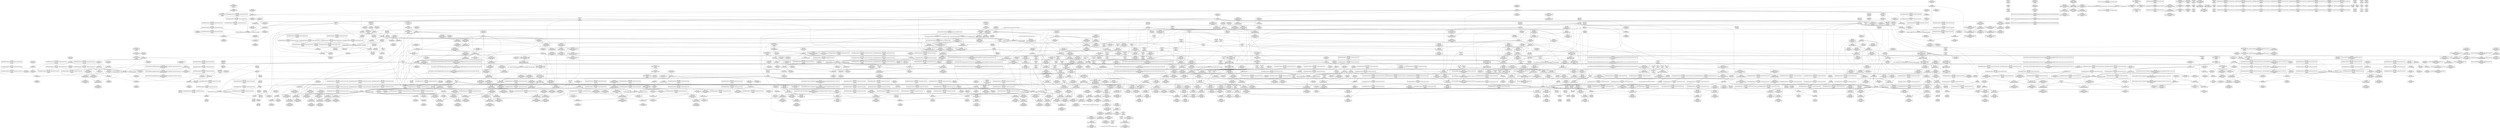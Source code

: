 digraph {
	CE0x40c7790 [shape=record,shape=Mrecord,label="{CE0x40c7790|current_has_perm:_tmp2|*SummSource*}"]
	CE0x40a4a10 [shape=record,shape=Mrecord,label="{CE0x40a4a10|i8_1|*Constant*|*SummSink*}"]
	CE0x4097ef0 [shape=record,shape=Mrecord,label="{CE0x4097ef0|_call_void___rcu_read_lock()_#10,_!dbg_!27710|include/linux/rcupdate.h,879}"]
	CE0x40a5490 [shape=record,shape=Mrecord,label="{CE0x40a5490|GLOBAL:_get_current|*Constant*|*SummSource*}"]
	CE0x4129ca0 [shape=record,shape=Mrecord,label="{CE0x4129ca0|rcu_read_lock:_land.lhs.true}"]
	CE0x4132a40 [shape=record,shape=Mrecord,label="{CE0x4132a40|__preempt_count_sub:_tmp7|./arch/x86/include/asm/preempt.h,78|*SummSink*}"]
	CE0x414d480 [shape=record,shape=Mrecord,label="{CE0x414d480|i64*_getelementptr_inbounds_(_11_x_i64_,_11_x_i64_*___llvm_gcov_ctr132,_i64_0,_i64_8)|*Constant*|*SummSink*}"]
	CE0x40ffe60 [shape=record,shape=Mrecord,label="{CE0x40ffe60|task_sid:_tobool4|security/selinux/hooks.c,208|*SummSource*}"]
	CE0x4149490 [shape=record,shape=Mrecord,label="{CE0x4149490|rcu_read_unlock:_tmp4|include/linux/rcupdate.h,933|*SummSink*}"]
	CE0x4177eb0 [shape=record,shape=Mrecord,label="{CE0x4177eb0|rcu_lock_acquire:_tmp5|include/linux/rcupdate.h,418|*SummSource*}"]
	CE0x4118580 [shape=record,shape=Mrecord,label="{CE0x4118580|__preempt_count_sub:_val|Function::__preempt_count_sub&Arg::val::|*SummSink*}"]
	CE0x40fb160 [shape=record,shape=Mrecord,label="{CE0x40fb160|rcu_read_lock:_entry|*SummSource*}"]
	CE0x4105dd0 [shape=record,shape=Mrecord,label="{CE0x4105dd0|task_sid:_do.body|*SummSink*}"]
	CE0x40e1890 [shape=record,shape=Mrecord,label="{CE0x40e1890|i32_883|*Constant*|*SummSink*}"]
	CE0x418f730 [shape=record,shape=Mrecord,label="{CE0x418f730|__preempt_count_sub:_do.end|*SummSource*}"]
	CE0x4101930 [shape=record,shape=Mrecord,label="{CE0x4101930|cred_sid:_tmp5|security/selinux/hooks.c,196}"]
	CE0x411aad0 [shape=record,shape=Mrecord,label="{CE0x411aad0|__preempt_count_sub:_bb}"]
	CE0x40b48a0 [shape=record,shape=Mrecord,label="{CE0x40b48a0|i64*_getelementptr_inbounds_(_11_x_i64_,_11_x_i64_*___llvm_gcov_ctr125,_i64_0,_i64_10)|*Constant*|*SummSource*}"]
	CE0x40a6b20 [shape=record,shape=Mrecord,label="{CE0x40a6b20|task_sid:_tmp7|security/selinux/hooks.c,208|*SummSource*}"]
	CE0x411cbc0 [shape=record,shape=Mrecord,label="{CE0x411cbc0|i64*_getelementptr_inbounds_(_4_x_i64_,_4_x_i64_*___llvm_gcov_ctr129,_i64_0,_i64_3)|*Constant*|*SummSink*}"]
	CE0x40c30c0 [shape=record,shape=Mrecord,label="{CE0x40c30c0|current_sid:_tmp6|security/selinux/hooks.c,218|*SummSource*}"]
	CE0x4097a10 [shape=record,shape=Mrecord,label="{CE0x4097a10|current_sid:_tmp17|security/selinux/hooks.c,218|*SummSource*}"]
	CE0x40f4890 [shape=record,shape=Mrecord,label="{CE0x40f4890|task_sid:_tmp24|security/selinux/hooks.c,208}"]
	CE0x41251e0 [shape=record,shape=Mrecord,label="{CE0x41251e0|rcu_read_lock:_tmp17|include/linux/rcupdate.h,882}"]
	CE0x40980b0 [shape=record,shape=Mrecord,label="{CE0x40980b0|_call_void___rcu_read_lock()_#10,_!dbg_!27710|include/linux/rcupdate.h,879|*SummSink*}"]
	CE0x4147c20 [shape=record,shape=Mrecord,label="{CE0x4147c20|GLOBAL:___llvm_gcov_ctr132|Global_var:__llvm_gcov_ctr132|*SummSource*}"]
	CE0x409f9b0 [shape=record,shape=Mrecord,label="{CE0x409f9b0|_call_void_mcount()_#3|*SummSink*}"]
	CE0x40b3ac0 [shape=record,shape=Mrecord,label="{CE0x40b3ac0|current_sid:_tmp17|security/selinux/hooks.c,218|*SummSink*}"]
	CE0x40914e0 [shape=record,shape=Mrecord,label="{CE0x40914e0|get_current:_tmp3}"]
	CE0x41870a0 [shape=record,shape=Mrecord,label="{CE0x41870a0|rcu_lock_release:_tmp6}"]
	CE0x40d6f10 [shape=record,shape=Mrecord,label="{CE0x40d6f10|i32_22|*Constant*|*SummSink*}"]
	CE0x41926a0 [shape=record,shape=Mrecord,label="{CE0x41926a0|__rcu_read_unlock:_tmp3|*SummSink*}"]
	CE0x40b6120 [shape=record,shape=Mrecord,label="{CE0x40b6120|selinux_task_create:_call1|security/selinux/hooks.c,3450|*SummSink*}"]
	CE0x413f950 [shape=record,shape=Mrecord,label="{CE0x413f950|rcu_read_lock:_bb|*SummSource*}"]
	CE0x4108c40 [shape=record,shape=Mrecord,label="{CE0x4108c40|rcu_read_lock:_tobool|include/linux/rcupdate.h,882}"]
	CE0x4134ac0 [shape=record,shape=Mrecord,label="{CE0x4134ac0|_call_void_asm_sideeffect_,_memory_,_dirflag_,_fpsr_,_flags_()_#3,_!dbg_!27711,_!srcloc_!27714|include/linux/rcupdate.h,244|*SummSource*}"]
	CE0x40999c0 [shape=record,shape=Mrecord,label="{CE0x40999c0|task_sid:_tmp14|security/selinux/hooks.c,208|*SummSource*}"]
	CE0x40f7560 [shape=record,shape=Mrecord,label="{CE0x40f7560|cred_sid:_cred|Function::cred_sid&Arg::cred::|*SummSource*}"]
	CE0x4112a10 [shape=record,shape=Mrecord,label="{CE0x4112a10|rcu_lock_acquire:_tmp4|include/linux/rcupdate.h,418|*SummSource*}"]
	CE0x40ac7f0 [shape=record,shape=Mrecord,label="{CE0x40ac7f0|GLOBAL:_lock_acquire|*Constant*|*SummSource*}"]
	CE0x40ac120 [shape=record,shape=Mrecord,label="{CE0x40ac120|current_sid:_tmp6|security/selinux/hooks.c,218}"]
	CE0x411bbd0 [shape=record,shape=Mrecord,label="{CE0x411bbd0|i64*_getelementptr_inbounds_(_4_x_i64_,_4_x_i64_*___llvm_gcov_ctr134,_i64_0,_i64_0)|*Constant*}"]
	CE0x40bef00 [shape=record,shape=Mrecord,label="{CE0x40bef00|rcu_read_lock:_tmp1|*SummSink*}"]
	CE0x4095df0 [shape=record,shape=Mrecord,label="{CE0x4095df0|i64_0|*Constant*|*SummSource*}"]
	CE0x40a8ff0 [shape=record,shape=Mrecord,label="{CE0x40a8ff0|i32_77|*Constant*|*SummSource*}"]
	CE0x4190fe0 [shape=record,shape=Mrecord,label="{CE0x4190fe0|i64*_getelementptr_inbounds_(_4_x_i64_,_4_x_i64_*___llvm_gcov_ctr135,_i64_0,_i64_1)|*Constant*|*SummSink*}"]
	CE0x413e070 [shape=record,shape=Mrecord,label="{CE0x413e070|GLOBAL:___preempt_count_add|*Constant*|*SummSource*}"]
	CE0x40e4690 [shape=record,shape=Mrecord,label="{CE0x40e4690|current_sid:_sid|security/selinux/hooks.c,220|*SummSource*}"]
	CE0x40faad0 [shape=record,shape=Mrecord,label="{CE0x40faad0|task_sid:_tmp|*SummSink*}"]
	CE0x40b0fa0 [shape=record,shape=Mrecord,label="{CE0x40b0fa0|_call_void_mcount()_#3|*SummSink*}"]
	CE0x417dc40 [shape=record,shape=Mrecord,label="{CE0x417dc40|__preempt_count_add:_tmp1|*SummSource*}"]
	CE0x410df20 [shape=record,shape=Mrecord,label="{CE0x410df20|rcu_read_unlock:_tmp22|include/linux/rcupdate.h,935|*SummSink*}"]
	CE0x40ffd00 [shape=record,shape=Mrecord,label="{CE0x40ffd00|task_sid:_tobool4|security/selinux/hooks.c,208}"]
	CE0x40f4b20 [shape=record,shape=Mrecord,label="{CE0x40f4b20|i64*_getelementptr_inbounds_(_13_x_i64_,_13_x_i64_*___llvm_gcov_ctr126,_i64_0,_i64_11)|*Constant*}"]
	CE0x4147880 [shape=record,shape=Mrecord,label="{CE0x4147880|rcu_read_lock:_tmp6|include/linux/rcupdate.h,882|*SummSink*}"]
	CE0x41912e0 [shape=record,shape=Mrecord,label="{CE0x41912e0|__preempt_count_sub:_tmp6|./arch/x86/include/asm/preempt.h,78}"]
	CE0x4145e60 [shape=record,shape=Mrecord,label="{CE0x4145e60|rcu_read_unlock:_tmp7|include/linux/rcupdate.h,933|*SummSource*}"]
	CE0x4102c40 [shape=record,shape=Mrecord,label="{CE0x4102c40|rcu_read_unlock:_tmp7|include/linux/rcupdate.h,933|*SummSink*}"]
	CE0x4129a10 [shape=record,shape=Mrecord,label="{CE0x4129a10|_call_void___preempt_count_add(i32_1)_#10,_!dbg_!27711|include/linux/rcupdate.h,239|*SummSink*}"]
	CE0x40f4600 [shape=record,shape=Mrecord,label="{CE0x40f4600|task_sid:_tmp23|security/selinux/hooks.c,208|*SummSink*}"]
	CE0x40daa00 [shape=record,shape=Mrecord,label="{CE0x40daa00|current_sid:_tmp11|security/selinux/hooks.c,218}"]
	CE0x40bea10 [shape=record,shape=Mrecord,label="{CE0x40bea10|GLOBAL:_rcu_lock_map|Global_var:rcu_lock_map|*SummSource*}"]
	CE0x40dd210 [shape=record,shape=Mrecord,label="{CE0x40dd210|current_sid:_call4|security/selinux/hooks.c,218|*SummSource*}"]
	CE0x40c19f0 [shape=record,shape=Mrecord,label="{CE0x40c19f0|task_sid:_entry|*SummSource*}"]
	CE0x40f58c0 [shape=record,shape=Mrecord,label="{CE0x40f58c0|task_sid:_tmp26|security/selinux/hooks.c,208}"]
	CE0x40ad9d0 [shape=record,shape=Mrecord,label="{CE0x40ad9d0|i64*_getelementptr_inbounds_(_11_x_i64_,_11_x_i64_*___llvm_gcov_ctr125,_i64_0,_i64_1)|*Constant*|*SummSource*}"]
	CE0x408b2c0 [shape=record,shape=Mrecord,label="{CE0x408b2c0|get_current:_tmp3}"]
	CE0x4187910 [shape=record,shape=Mrecord,label="{CE0x4187910|void_(i32*,_i32,_i32*)*_asm_addl_$1,_%gs:$0_,_*m,ri,*m,_dirflag_,_fpsr_,_flags_}"]
	CE0x40fa4d0 [shape=record,shape=Mrecord,label="{CE0x40fa4d0|rcu_read_unlock:_entry}"]
	CE0x40f6b80 [shape=record,shape=Mrecord,label="{CE0x40f6b80|task_sid:_call7|security/selinux/hooks.c,208|*SummSink*}"]
	CE0x413c960 [shape=record,shape=Mrecord,label="{CE0x413c960|rcu_read_unlock:_tmp16|include/linux/rcupdate.h,933|*SummSource*}"]
	CE0x40fd630 [shape=record,shape=Mrecord,label="{CE0x40fd630|rcu_read_lock:_tobool|include/linux/rcupdate.h,882|*SummSource*}"]
	CE0x413cde0 [shape=record,shape=Mrecord,label="{CE0x413cde0|__preempt_count_add:_val|Function::__preempt_count_add&Arg::val::}"]
	CE0x4144c80 [shape=record,shape=Mrecord,label="{CE0x4144c80|rcu_read_lock:_tmp19|include/linux/rcupdate.h,882|*SummSink*}"]
	CE0x40db720 [shape=record,shape=Mrecord,label="{CE0x40db720|_call_void_mcount()_#3|*SummSource*}"]
	CE0x417d420 [shape=record,shape=Mrecord,label="{CE0x417d420|i64*_getelementptr_inbounds_(_4_x_i64_,_4_x_i64_*___llvm_gcov_ctr129,_i64_0,_i64_0)|*Constant*}"]
	CE0x4104ca0 [shape=record,shape=Mrecord,label="{CE0x4104ca0|task_sid:_do.end6|*SummSink*}"]
	CE0x41aaba0 [shape=record,shape=Mrecord,label="{CE0x41aaba0|i64*_getelementptr_inbounds_(_4_x_i64_,_4_x_i64_*___llvm_gcov_ctr129,_i64_0,_i64_2)|*Constant*}"]
	CE0x40c73c0 [shape=record,shape=Mrecord,label="{CE0x40c73c0|current_sid:_do.end|*SummSink*}"]
	CE0x40f6f80 [shape=record,shape=Mrecord,label="{CE0x40f6f80|GLOBAL:_cred_sid|*Constant*|*SummSource*}"]
	CE0x40b64f0 [shape=record,shape=Mrecord,label="{CE0x40b64f0|GLOBAL:_current_has_perm|*Constant*|*SummSink*}"]
	CE0x40e3710 [shape=record,shape=Mrecord,label="{CE0x40e3710|i32_22|*Constant*|*SummSource*}"]
	CE0x4103590 [shape=record,shape=Mrecord,label="{CE0x4103590|cred_sid:_tmp5|security/selinux/hooks.c,196|*SummSink*}"]
	CE0x412ae40 [shape=record,shape=Mrecord,label="{CE0x412ae40|rcu_read_lock:_bb|*SummSink*}"]
	CE0x414a7e0 [shape=record,shape=Mrecord,label="{CE0x414a7e0|COLLAPSED:_GCMRE___llvm_gcov_ctr130_internal_global_4_x_i64_zeroinitializer:_elem_0:default:}"]
	CE0x410fe50 [shape=record,shape=Mrecord,label="{CE0x410fe50|_ret_void,_!dbg_!27717|include/linux/rcupdate.h,424|*SummSource*}"]
	CE0x409c7b0 [shape=record,shape=Mrecord,label="{CE0x409c7b0|_call_void_mcount()_#3}"]
	CE0x40a5e10 [shape=record,shape=Mrecord,label="{CE0x40a5e10|current_has_perm:_bb|*SummSink*}"]
	CE0x40e0d30 [shape=record,shape=Mrecord,label="{CE0x40e0d30|GLOBAL:_lockdep_rcu_suspicious|*Constant*}"]
	CE0x418bc70 [shape=record,shape=Mrecord,label="{CE0x418bc70|_call_void_lock_release(%struct.lockdep_map*_%map,_i32_1,_i64_ptrtoint_(i8*_blockaddress(_rcu_lock_release,_%__here)_to_i64))_#10,_!dbg_!27716|include/linux/rcupdate.h,423|*SummSink*}"]
	CE0x4096fb0 [shape=record,shape=Mrecord,label="{CE0x4096fb0|i8*_getelementptr_inbounds_(_45_x_i8_,_45_x_i8_*_.str12,_i32_0,_i32_0)|*Constant*|*SummSink*}"]
	CE0x4118440 [shape=record,shape=Mrecord,label="{CE0x4118440|GLOBAL:___preempt_count_sub|*Constant*|*SummSource*}"]
	CE0x40c3cf0 [shape=record,shape=Mrecord,label="{CE0x40c3cf0|_call_void_mcount()_#3}"]
	CE0x40fbfe0 [shape=record,shape=Mrecord,label="{CE0x40fbfe0|cred_sid:_tmp1}"]
	CE0x410dc10 [shape=record,shape=Mrecord,label="{CE0x410dc10|i64*_getelementptr_inbounds_(_11_x_i64_,_11_x_i64_*___llvm_gcov_ctr132,_i64_0,_i64_10)|*Constant*|*SummSource*}"]
	CE0x4134fd0 [shape=record,shape=Mrecord,label="{CE0x4134fd0|__preempt_count_add:_val|Function::__preempt_count_add&Arg::val::|*SummSink*}"]
	CE0x418bb40 [shape=record,shape=Mrecord,label="{CE0x418bb40|_call_void_lock_release(%struct.lockdep_map*_%map,_i32_1,_i64_ptrtoint_(i8*_blockaddress(_rcu_lock_release,_%__here)_to_i64))_#10,_!dbg_!27716|include/linux/rcupdate.h,423|*SummSource*}"]
	CE0x4187110 [shape=record,shape=Mrecord,label="{CE0x4187110|i64*_getelementptr_inbounds_(_4_x_i64_,_4_x_i64_*___llvm_gcov_ctr133,_i64_0,_i64_3)|*Constant*|*SummSink*}"]
	CE0x40c6670 [shape=record,shape=Mrecord,label="{CE0x40c6670|current_has_perm:_call1|security/selinux/hooks.c,1543}"]
	CE0x4189120 [shape=record,shape=Mrecord,label="{CE0x4189120|__rcu_read_lock:_tmp}"]
	CE0x40b5ab0 [shape=record,shape=Mrecord,label="{CE0x40b5ab0|_ret_i32_%call1,_!dbg_!27714|security/selinux/hooks.c,3450|*SummSink*}"]
	CE0x409f570 [shape=record,shape=Mrecord,label="{CE0x409f570|i64*_getelementptr_inbounds_(_2_x_i64_,_2_x_i64_*___llvm_gcov_ctr98,_i64_0,_i64_1)|*Constant*|*SummSource*}"]
	CE0x40c7800 [shape=record,shape=Mrecord,label="{CE0x40c7800|current_has_perm:_tmp2|*SummSink*}"]
	CE0x414f490 [shape=record,shape=Mrecord,label="{CE0x414f490|rcu_read_unlock:_tmp20|include/linux/rcupdate.h,933}"]
	CE0x411c3c0 [shape=record,shape=Mrecord,label="{CE0x411c3c0|__preempt_count_add:_tmp2}"]
	CE0x4148c50 [shape=record,shape=Mrecord,label="{CE0x4148c50|__rcu_read_lock:_tmp4|include/linux/rcupdate.h,239|*SummSink*}"]
	CE0x40bedc0 [shape=record,shape=Mrecord,label="{CE0x40bedc0|__rcu_read_lock:_tmp1|*SummSource*}"]
	CE0x410c090 [shape=record,shape=Mrecord,label="{CE0x410c090|_call_void_mcount()_#3|*SummSink*}"]
	CE0x40be5a0 [shape=record,shape=Mrecord,label="{CE0x40be5a0|__preempt_count_add:_bb|*SummSink*}"]
	CE0x4141030 [shape=record,shape=Mrecord,label="{CE0x4141030|rcu_read_unlock:_tmp3|*SummSink*}"]
	CE0x408f2d0 [shape=record,shape=Mrecord,label="{CE0x408f2d0|selinux_task_create:_bb}"]
	CE0x4095020 [shape=record,shape=Mrecord,label="{CE0x4095020|%struct.common_audit_data*_null|*Constant*}"]
	CE0x40bc840 [shape=record,shape=Mrecord,label="{CE0x40bc840|__preempt_count_sub:_tmp6|./arch/x86/include/asm/preempt.h,78|*SummSource*}"]
	CE0x40b6290 [shape=record,shape=Mrecord,label="{CE0x40b6290|GLOBAL:_current_has_perm|*Constant*}"]
	CE0x413b360 [shape=record,shape=Mrecord,label="{CE0x413b360|rcu_read_unlock:_tmp15|include/linux/rcupdate.h,933|*SummSink*}"]
	CE0x40a3cc0 [shape=record,shape=Mrecord,label="{CE0x40a3cc0|i8_1|*Constant*}"]
	CE0x40c29b0 [shape=record,shape=Mrecord,label="{CE0x40c29b0|current_sid:_do.body}"]
	CE0x4111440 [shape=record,shape=Mrecord,label="{CE0x4111440|__rcu_read_lock:_do.end|*SummSource*}"]
	CE0x41925c0 [shape=record,shape=Mrecord,label="{CE0x41925c0|__rcu_read_unlock:_tmp3|*SummSource*}"]
	CE0x4189750 [shape=record,shape=Mrecord,label="{CE0x4189750|i64*_getelementptr_inbounds_(_4_x_i64_,_4_x_i64_*___llvm_gcov_ctr128,_i64_0,_i64_0)|*Constant*|*SummSource*}"]
	CE0x40a4750 [shape=record,shape=Mrecord,label="{CE0x40a4750|avc_has_perm:_ssid|Function::avc_has_perm&Arg::ssid::}"]
	CE0x418b260 [shape=record,shape=Mrecord,label="{CE0x418b260|rcu_lock_release:_tmp4|include/linux/rcupdate.h,423|*SummSink*}"]
	CE0x4178230 [shape=record,shape=Mrecord,label="{CE0x4178230|_call_void_lock_acquire(%struct.lockdep_map*_%map,_i32_0,_i32_0,_i32_2,_i32_0,_%struct.lockdep_map*_null,_i64_ptrtoint_(i8*_blockaddress(_rcu_lock_acquire,_%__here)_to_i64))_#10,_!dbg_!27716|include/linux/rcupdate.h,418|*SummSource*}"]
	CE0x40aadf0 [shape=record,shape=Mrecord,label="{CE0x40aadf0|i64*_getelementptr_inbounds_(_13_x_i64_,_13_x_i64_*___llvm_gcov_ctr126,_i64_0,_i64_0)|*Constant*|*SummSink*}"]
	CE0x4118a70 [shape=record,shape=Mrecord,label="{CE0x4118a70|i64*_getelementptr_inbounds_(_4_x_i64_,_4_x_i64_*___llvm_gcov_ctr133,_i64_0,_i64_1)|*Constant*}"]
	CE0x3811170 [shape=record,shape=Mrecord,label="{CE0x3811170|_call_void_mcount()_#3|*SummSink*}"]
	CE0x4092830 [shape=record,shape=Mrecord,label="{CE0x4092830|current_sid:_tmp}"]
	CE0x4101140 [shape=record,shape=Mrecord,label="{CE0x4101140|rcu_read_unlock:_do.end}"]
	CE0x40b1940 [shape=record,shape=Mrecord,label="{CE0x40b1940|get_current:_bb|*SummSink*}"]
	CE0x410e400 [shape=record,shape=Mrecord,label="{CE0x410e400|rcu_read_unlock:_tmp22|include/linux/rcupdate.h,935}"]
	CE0x40b8630 [shape=record,shape=Mrecord,label="{CE0x40b8630|current_sid:_tmp2|*SummSource*}"]
	CE0x408ed40 [shape=record,shape=Mrecord,label="{CE0x408ed40|selinux_task_create:_tmp3|*SummSource*}"]
	CE0x40a8840 [shape=record,shape=Mrecord,label="{CE0x40a8840|_call_void_lockdep_rcu_suspicious(i8*_getelementptr_inbounds_(_25_x_i8_,_25_x_i8_*_.str3,_i32_0,_i32_0),_i32_208,_i8*_getelementptr_inbounds_(_41_x_i8_,_41_x_i8_*_.str44,_i32_0,_i32_0))_#10,_!dbg_!27732|security/selinux/hooks.c,208|*SummSource*}"]
	CE0x41748c0 [shape=record,shape=Mrecord,label="{CE0x41748c0|rcu_lock_release:_tmp7|*SummSink*}"]
	CE0x4094920 [shape=record,shape=Mrecord,label="{CE0x4094920|i16_2|*Constant*}"]
	CE0x409fcc0 [shape=record,shape=Mrecord,label="{CE0x409fcc0|current_sid:_call|security/selinux/hooks.c,218|*SummSource*}"]
	CE0x4126260 [shape=record,shape=Mrecord,label="{CE0x4126260|rcu_read_lock:_land.lhs.true2|*SummSource*}"]
	CE0x4135150 [shape=record,shape=Mrecord,label="{CE0x4135150|__preempt_count_add:_entry|*SummSource*}"]
	CE0x40d65a0 [shape=record,shape=Mrecord,label="{CE0x40d65a0|rcu_read_lock:_tmp11|include/linux/rcupdate.h,882|*SummSink*}"]
	CE0x40c7d10 [shape=record,shape=Mrecord,label="{CE0x40c7d10|current_has_perm:_tmp3|*SummSource*}"]
	CE0x409be90 [shape=record,shape=Mrecord,label="{CE0x409be90|i64_4|*Constant*|*SummSource*}"]
	CE0x41083d0 [shape=record,shape=Mrecord,label="{CE0x41083d0|rcu_lock_acquire:_map|Function::rcu_lock_acquire&Arg::map::|*SummSource*}"]
	CE0x4137db0 [shape=record,shape=Mrecord,label="{CE0x4137db0|rcu_lock_acquire:_tmp6|*SummSource*}"]
	CE0x410f8a0 [shape=record,shape=Mrecord,label="{CE0x410f8a0|rcu_lock_release:_map|Function::rcu_lock_release&Arg::map::|*SummSource*}"]
	CE0x4092910 [shape=record,shape=Mrecord,label="{CE0x4092910|current_sid:_tmp|*SummSource*}"]
	CE0x4188480 [shape=record,shape=Mrecord,label="{CE0x4188480|i64*_getelementptr_inbounds_(_4_x_i64_,_4_x_i64_*___llvm_gcov_ctr133,_i64_0,_i64_2)|*Constant*|*SummSource*}"]
	CE0x4094cc0 [shape=record,shape=Mrecord,label="{CE0x4094cc0|avc_has_perm:_tclass|Function::avc_has_perm&Arg::tclass::}"]
	CE0x40a9fa0 [shape=record,shape=Mrecord,label="{CE0x40a9fa0|_ret_void,_!dbg_!27717|include/linux/rcupdate.h,240}"]
	CE0x413b5a0 [shape=record,shape=Mrecord,label="{CE0x413b5a0|rcu_read_unlock:_tmp16|include/linux/rcupdate.h,933}"]
	CE0x40b0f00 [shape=record,shape=Mrecord,label="{CE0x40b0f00|_call_void_mcount()_#3|*SummSource*}"]
	CE0x409cfd0 [shape=record,shape=Mrecord,label="{CE0x409cfd0|i64_1|*Constant*|*SummSink*}"]
	CE0x4144c10 [shape=record,shape=Mrecord,label="{CE0x4144c10|rcu_read_lock:_tmp19|include/linux/rcupdate.h,882|*SummSource*}"]
	CE0x409c4d0 [shape=record,shape=Mrecord,label="{CE0x409c4d0|cred_sid:_tmp3|*SummSink*}"]
	CE0x40f3dc0 [shape=record,shape=Mrecord,label="{CE0x40f3dc0|i64*_getelementptr_inbounds_(_13_x_i64_,_13_x_i64_*___llvm_gcov_ctr126,_i64_0,_i64_10)|*Constant*|*SummSource*}"]
	CE0x40f0340 [shape=record,shape=Mrecord,label="{CE0x40f0340|task_sid:_tmp8|security/selinux/hooks.c,208}"]
	CE0x41036a0 [shape=record,shape=Mrecord,label="{CE0x41036a0|cred_sid:_sid|security/selinux/hooks.c,197|*SummSource*}"]
	CE0x40a9760 [shape=record,shape=Mrecord,label="{CE0x40a9760|cred_sid:_tmp3|*SummSource*}"]
	CE0x40ba380 [shape=record,shape=Mrecord,label="{CE0x40ba380|_ret_i32_%retval.0,_!dbg_!27728|security/selinux/avc.c,775|*SummSink*}"]
	CE0x40c67a0 [shape=record,shape=Mrecord,label="{CE0x40c67a0|current_has_perm:_call1|security/selinux/hooks.c,1543|*SummSource*}"]
	CE0x4090f40 [shape=record,shape=Mrecord,label="{CE0x4090f40|i64_5|*Constant*}"]
	CE0x41764a0 [shape=record,shape=Mrecord,label="{CE0x41764a0|rcu_lock_acquire:_tmp5|include/linux/rcupdate.h,418}"]
	CE0x41a6b30 [shape=record,shape=Mrecord,label="{CE0x41a6b30|__preempt_count_add:_tmp5|./arch/x86/include/asm/preempt.h,72}"]
	CE0x4135c50 [shape=record,shape=Mrecord,label="{CE0x4135c50|rcu_read_unlock:_tmp4|include/linux/rcupdate.h,933}"]
	CE0x40923d0 [shape=record,shape=Mrecord,label="{CE0x40923d0|task_sid:_tmp8|security/selinux/hooks.c,208|*SummSink*}"]
	CE0x4094340 [shape=record,shape=Mrecord,label="{CE0x4094340|avc_has_perm:_ssid|Function::avc_has_perm&Arg::ssid::|*SummSink*}"]
	CE0x40f72f0 [shape=record,shape=Mrecord,label="{CE0x40f72f0|cred_sid:_entry|*SummSink*}"]
	CE0x4093400 [shape=record,shape=Mrecord,label="{CE0x4093400|current_sid:_land.lhs.true2|*SummSource*}"]
	CE0x41266d0 [shape=record,shape=Mrecord,label="{CE0x41266d0|_call_void_mcount()_#3}"]
	CE0x41180a0 [shape=record,shape=Mrecord,label="{CE0x41180a0|i64*_getelementptr_inbounds_(_4_x_i64_,_4_x_i64_*___llvm_gcov_ctr130,_i64_0,_i64_1)|*Constant*}"]
	CE0x40c2e50 [shape=record,shape=Mrecord,label="{CE0x40c2e50|rcu_read_lock:_if.end|*SummSource*}"]
	CE0x40f3250 [shape=record,shape=Mrecord,label="{CE0x40f3250|task_sid:_tmp22|security/selinux/hooks.c,208|*SummSource*}"]
	CE0x41447b0 [shape=record,shape=Mrecord,label="{CE0x41447b0|cred_sid:_tmp}"]
	CE0x4105d10 [shape=record,shape=Mrecord,label="{CE0x4105d10|task_sid:_do.body|*SummSource*}"]
	CE0x40ab910 [shape=record,shape=Mrecord,label="{CE0x40ab910|i1_true|*Constant*|*SummSink*}"]
	CE0x40de1d0 [shape=record,shape=Mrecord,label="{CE0x40de1d0|_call_void_lockdep_rcu_suspicious(i8*_getelementptr_inbounds_(_25_x_i8_,_25_x_i8_*_.str45,_i32_0,_i32_0),_i32_883,_i8*_getelementptr_inbounds_(_42_x_i8_,_42_x_i8_*_.str46,_i32_0,_i32_0))_#10,_!dbg_!27728|include/linux/rcupdate.h,882}"]
	CE0x40a96f0 [shape=record,shape=Mrecord,label="{CE0x40a96f0|cred_sid:_tmp3}"]
	CE0x4146be0 [shape=record,shape=Mrecord,label="{CE0x4146be0|rcu_lock_release:_tmp|*SummSink*}"]
	CE0x40db630 [shape=record,shape=Mrecord,label="{CE0x40db630|_call_void_mcount()_#3}"]
	CE0x418b7c0 [shape=record,shape=Mrecord,label="{CE0x418b7c0|rcu_lock_release:_tmp5|include/linux/rcupdate.h,423|*SummSource*}"]
	CE0x4096800 [shape=record,shape=Mrecord,label="{CE0x4096800|task_sid:_land.lhs.true2}"]
	CE0x40bb5d0 [shape=record,shape=Mrecord,label="{CE0x40bb5d0|i8*_getelementptr_inbounds_(_45_x_i8_,_45_x_i8_*_.str12,_i32_0,_i32_0)|*Constant*}"]
	"CONST[source:0(mediator),value:2(dynamic)][purpose:{subject}]"
	CE0x40f3690 [shape=record,shape=Mrecord,label="{CE0x40f3690|task_sid:_tmp21|security/selinux/hooks.c,208|*SummSink*}"]
	CE0x4101a90 [shape=record,shape=Mrecord,label="{CE0x4101a90|i32_1|*Constant*}"]
	CE0x40d80e0 [shape=record,shape=Mrecord,label="{CE0x40d80e0|current_sid:_tmp13|security/selinux/hooks.c,218|*SummSource*}"]
	CE0x4141350 [shape=record,shape=Mrecord,label="{CE0x4141350|rcu_lock_acquire:_indirectgoto|*SummSink*}"]
	CE0x40a9a80 [shape=record,shape=Mrecord,label="{CE0x40a9a80|current_sid:_tmp1}"]
	CE0x4175690 [shape=record,shape=Mrecord,label="{CE0x4175690|rcu_lock_release:_tmp3}"]
	CE0x40b35c0 [shape=record,shape=Mrecord,label="{CE0x40b35c0|get_current:_entry|*SummSource*}"]
	CE0x40d8070 [shape=record,shape=Mrecord,label="{CE0x40d8070|current_sid:_tmp13|security/selinux/hooks.c,218}"]
	CE0x40c2b60 [shape=record,shape=Mrecord,label="{CE0x40c2b60|current_sid:_do.body|*SummSink*}"]
	CE0x418bad0 [shape=record,shape=Mrecord,label="{CE0x418bad0|GLOBAL:_lock_release|*Constant*}"]
	CE0x414fdd0 [shape=record,shape=Mrecord,label="{CE0x414fdd0|i32_934|*Constant*}"]
	CE0x40bf8b0 [shape=record,shape=Mrecord,label="{CE0x40bf8b0|GLOBAL:_rcu_read_lock.__warned|Global_var:rcu_read_lock.__warned|*SummSink*}"]
	CE0x4174f10 [shape=record,shape=Mrecord,label="{CE0x4174f10|__rcu_read_unlock:_tmp2}"]
	CE0x40f6660 [shape=record,shape=Mrecord,label="{CE0x40f6660|task_sid:_tmp27|security/selinux/hooks.c,208|*SummSink*}"]
	CE0x40fdc20 [shape=record,shape=Mrecord,label="{CE0x40fdc20|i64*_getelementptr_inbounds_(_13_x_i64_,_13_x_i64_*___llvm_gcov_ctr126,_i64_0,_i64_0)|*Constant*|*SummSource*}"]
	CE0x418b460 [shape=record,shape=Mrecord,label="{CE0x418b460|rcu_lock_release:_tmp5|include/linux/rcupdate.h,423|*SummSink*}"]
	CE0x40b1410 [shape=record,shape=Mrecord,label="{CE0x40b1410|i64_3|*Constant*}"]
	CE0x4143f30 [shape=record,shape=Mrecord,label="{CE0x4143f30|rcu_lock_acquire:_tmp2|*SummSource*}"]
	CE0x41444b0 [shape=record,shape=Mrecord,label="{CE0x41444b0|rcu_read_unlock:_land.lhs.true}"]
	CE0x41aa4e0 [shape=record,shape=Mrecord,label="{CE0x41aa4e0|__preempt_count_add:_tmp5|./arch/x86/include/asm/preempt.h,72|*SummSink*}"]
	CE0x40ac530 [shape=record,shape=Mrecord,label="{CE0x40ac530|i64*_getelementptr_inbounds_(_2_x_i64_,_2_x_i64_*___llvm_gcov_ctr271,_i64_0,_i64_0)|*Constant*|*SummSource*}"]
	CE0x40ad7e0 [shape=record,shape=Mrecord,label="{CE0x40ad7e0|i64*_getelementptr_inbounds_(_2_x_i64_,_2_x_i64_*___llvm_gcov_ctr271,_i64_0,_i64_1)|*Constant*}"]
	CE0x4143580 [shape=record,shape=Mrecord,label="{CE0x4143580|0:_i8,_:_GCMR_rcu_read_unlock.__warned_internal_global_i8_0,_section_.data.unlikely_,_align_1:_elem_0:default:}"]
	CE0x40a69a0 [shape=record,shape=Mrecord,label="{CE0x40a69a0|task_sid:_tmp6|security/selinux/hooks.c,208|*SummSink*}"]
	CE0x4104670 [shape=record,shape=Mrecord,label="{CE0x4104670|task_sid:_bb|*SummSink*}"]
	CE0x40dea00 [shape=record,shape=Mrecord,label="{CE0x40dea00|i64*_getelementptr_inbounds_(_11_x_i64_,_11_x_i64_*___llvm_gcov_ctr127,_i64_0,_i64_9)|*Constant*|*SummSource*}"]
	CE0x4142950 [shape=record,shape=Mrecord,label="{CE0x4142950|rcu_read_unlock:_do.body|*SummSink*}"]
	CE0x410dda0 [shape=record,shape=Mrecord,label="{CE0x410dda0|rcu_read_unlock:_tmp21|include/linux/rcupdate.h,935|*SummSink*}"]
	CE0x418a950 [shape=record,shape=Mrecord,label="{CE0x418a950|_call_void_asm_addl_$1,_%gs:$0_,_*m,ri,*m,_dirflag_,_fpsr_,_flags_(i32*___preempt_count,_i32_%val,_i32*___preempt_count)_#3,_!dbg_!27714,_!srcloc_!27717|./arch/x86/include/asm/preempt.h,72|*SummSink*}"]
	CE0x40fc1a0 [shape=record,shape=Mrecord,label="{CE0x40fc1a0|GLOBAL:_rcu_read_lock|*Constant*|*SummSource*}"]
	CE0x4192190 [shape=record,shape=Mrecord,label="{CE0x4192190|i64*_getelementptr_inbounds_(_4_x_i64_,_4_x_i64_*___llvm_gcov_ctr135,_i64_0,_i64_3)|*Constant*}"]
	CE0x40c6f30 [shape=record,shape=Mrecord,label="{CE0x40c6f30|get_current:_tmp|*SummSource*}"]
	CE0x4143ec0 [shape=record,shape=Mrecord,label="{CE0x4143ec0|rcu_lock_acquire:_tmp2}"]
	CE0x40c7140 [shape=record,shape=Mrecord,label="{CE0x40c7140|get_current:_tmp2}"]
	CE0x4146cc0 [shape=record,shape=Mrecord,label="{CE0x4146cc0|i64_1|*Constant*}"]
	CE0x41258d0 [shape=record,shape=Mrecord,label="{CE0x41258d0|rcu_read_lock:_tmp18|include/linux/rcupdate.h,882|*SummSource*}"]
	CE0x418cda0 [shape=record,shape=Mrecord,label="{CE0x418cda0|__preempt_count_add:_tmp4|./arch/x86/include/asm/preempt.h,72|*SummSink*}"]
	CE0x4119830 [shape=record,shape=Mrecord,label="{CE0x4119830|rcu_lock_acquire:___here|*SummSource*}"]
	CE0x4171160 [shape=record,shape=Mrecord,label="{CE0x4171160|__rcu_read_lock:_bb|*SummSink*}"]
	CE0x40aa520 [shape=record,shape=Mrecord,label="{CE0x40aa520|i32_0|*Constant*|*SummSink*}"]
	CE0x40bc8b0 [shape=record,shape=Mrecord,label="{CE0x40bc8b0|__preempt_count_sub:_tmp6|./arch/x86/include/asm/preempt.h,78|*SummSink*}"]
	CE0x40992f0 [shape=record,shape=Mrecord,label="{CE0x40992f0|rcu_read_lock:_if.then|*SummSink*}"]
	CE0x40f9e90 [shape=record,shape=Mrecord,label="{CE0x40f9e90|GLOBAL:_rcu_read_unlock|*Constant*}"]
	CE0x41481c0 [shape=record,shape=Mrecord,label="{CE0x41481c0|i64*_getelementptr_inbounds_(_11_x_i64_,_11_x_i64_*___llvm_gcov_ctr127,_i64_0,_i64_8)|*Constant*|*SummSink*}"]
	CE0x4106b60 [shape=record,shape=Mrecord,label="{CE0x4106b60|GLOBAL:___preempt_count_add|*Constant*}"]
	CE0x417e500 [shape=record,shape=Mrecord,label="{CE0x417e500|__preempt_count_add:_tmp7|./arch/x86/include/asm/preempt.h,73|*SummSink*}"]
	CE0x4092b60 [shape=record,shape=Mrecord,label="{CE0x4092b60|task_sid:_do.end|*SummSink*}"]
	CE0x412b610 [shape=record,shape=Mrecord,label="{CE0x412b610|i64*_getelementptr_inbounds_(_4_x_i64_,_4_x_i64_*___llvm_gcov_ctr129,_i64_0,_i64_3)|*Constant*}"]
	CE0x4137b70 [shape=record,shape=Mrecord,label="{CE0x4137b70|i64*_getelementptr_inbounds_(_4_x_i64_,_4_x_i64_*___llvm_gcov_ctr130,_i64_0,_i64_3)|*Constant*|*SummSink*}"]
	CE0x4188670 [shape=record,shape=Mrecord,label="{CE0x4188670|i64*_getelementptr_inbounds_(_4_x_i64_,_4_x_i64_*___llvm_gcov_ctr133,_i64_0,_i64_2)|*Constant*|*SummSink*}"]
	CE0x40ab7a0 [shape=record,shape=Mrecord,label="{CE0x40ab7a0|i1_true|*Constant*|*SummSource*}"]
	CE0x4180ac0 [shape=record,shape=Mrecord,label="{CE0x4180ac0|__preempt_count_sub:_tmp|*SummSource*}"]
	CE0x40dab30 [shape=record,shape=Mrecord,label="{CE0x40dab30|current_sid:_tmp11|security/selinux/hooks.c,218|*SummSource*}"]
	CE0x410ca70 [shape=record,shape=Mrecord,label="{CE0x410ca70|task_sid:_tmp16|security/selinux/hooks.c,208|*SummSource*}"]
	CE0x4180920 [shape=record,shape=Mrecord,label="{CE0x4180920|COLLAPSED:_GCMRE___llvm_gcov_ctr135_internal_global_4_x_i64_zeroinitializer:_elem_0:default:}"]
	CE0x40a7100 [shape=record,shape=Mrecord,label="{CE0x40a7100|i64*_getelementptr_inbounds_(_13_x_i64_,_13_x_i64_*___llvm_gcov_ctr126,_i64_0,_i64_1)|*Constant*|*SummSink*}"]
	CE0x41123f0 [shape=record,shape=Mrecord,label="{CE0x41123f0|rcu_lock_release:_tmp}"]
	CE0x41353e0 [shape=record,shape=Mrecord,label="{CE0x41353e0|rcu_read_unlock:_tmp|*SummSource*}"]
	CE0x40b6910 [shape=record,shape=Mrecord,label="{CE0x40b6910|avc_has_perm:_requested|Function::avc_has_perm&Arg::requested::|*SummSource*}"]
	CE0x40c6540 [shape=record,shape=Mrecord,label="{CE0x40c6540|GLOBAL:_task_sid|*Constant*}"]
	CE0x413c9d0 [shape=record,shape=Mrecord,label="{CE0x413c9d0|rcu_read_unlock:_tmp11|include/linux/rcupdate.h,933}"]
	CE0x414ccd0 [shape=record,shape=Mrecord,label="{CE0x414ccd0|_call_void_lockdep_rcu_suspicious(i8*_getelementptr_inbounds_(_25_x_i8_,_25_x_i8_*_.str45,_i32_0,_i32_0),_i32_934,_i8*_getelementptr_inbounds_(_44_x_i8_,_44_x_i8_*_.str47,_i32_0,_i32_0))_#10,_!dbg_!27726|include/linux/rcupdate.h,933}"]
	CE0x4105300 [shape=record,shape=Mrecord,label="{CE0x4105300|void_(i32*,_i32,_i32*)*_asm_addl_$1,_%gs:$0_,_*m,ri,*m,_dirflag_,_fpsr_,_flags_}"]
	CE0x4091790 [shape=record,shape=Mrecord,label="{CE0x4091790|task_sid:_tmp3|*SummSource*}"]
	CE0x40aa3f0 [shape=record,shape=Mrecord,label="{CE0x40aa3f0|i32_0|*Constant*|*SummSource*}"]
	CE0x4129fc0 [shape=record,shape=Mrecord,label="{CE0x4129fc0|_call_void_asm_sideeffect_,_memory_,_dirflag_,_fpsr_,_flags_()_#3,_!dbg_!27714,_!srcloc_!27715|include/linux/rcupdate.h,239|*SummSource*}"]
	CE0x4091a00 [shape=record,shape=Mrecord,label="{CE0x4091a00|__rcu_read_lock:_tmp2|*SummSource*}"]
	CE0x414fe40 [shape=record,shape=Mrecord,label="{CE0x414fe40|rcu_read_unlock:_tmp18|include/linux/rcupdate.h,933}"]
	CE0x40b0680 [shape=record,shape=Mrecord,label="{CE0x40b0680|get_current:_bb|*SummSource*}"]
	CE0x4129600 [shape=record,shape=Mrecord,label="{CE0x4129600|GLOBAL:___llvm_gcov_ctr127|Global_var:__llvm_gcov_ctr127|*SummSource*}"]
	CE0x413ccd0 [shape=record,shape=Mrecord,label="{CE0x413ccd0|_ret_void,_!dbg_!27719|./arch/x86/include/asm/preempt.h,73}"]
	CE0x40c1860 [shape=record,shape=Mrecord,label="{CE0x40c1860|current_has_perm:_call2|security/selinux/hooks.c,1544|*SummSink*}"]
	CE0x4092f80 [shape=record,shape=Mrecord,label="{CE0x4092f80|task_sid:_tmp2}"]
	CE0x4094e00 [shape=record,shape=Mrecord,label="{CE0x4094e00|avc_has_perm:_tclass|Function::avc_has_perm&Arg::tclass::|*SummSink*}"]
	CE0x40ad2f0 [shape=record,shape=Mrecord,label="{CE0x40ad2f0|i32_1|*Constant*}"]
	CE0x40f4df0 [shape=record,shape=Mrecord,label="{CE0x40f4df0|i64*_getelementptr_inbounds_(_13_x_i64_,_13_x_i64_*___llvm_gcov_ctr126,_i64_0,_i64_11)|*Constant*|*SummSource*}"]
	CE0x4104580 [shape=record,shape=Mrecord,label="{CE0x4104580|task_sid:_bb|*SummSource*}"]
	CE0x40b12b0 [shape=record,shape=Mrecord,label="{CE0x40b12b0|_ret_i32_%call2,_!dbg_!27718|security/selinux/hooks.c,1544}"]
	CE0x40ff4a0 [shape=record,shape=Mrecord,label="{CE0x40ff4a0|task_sid:_real_cred|security/selinux/hooks.c,208}"]
	CE0x414a300 [shape=record,shape=Mrecord,label="{CE0x414a300|rcu_read_unlock:_tobool1|include/linux/rcupdate.h,933|*SummSink*}"]
	CE0x409e410 [shape=record,shape=Mrecord,label="{CE0x409e410|get_current:_tmp1|*SummSource*}"]
	CE0x410f490 [shape=record,shape=Mrecord,label="{CE0x410f490|rcu_lock_release:_entry|*SummSink*}"]
	CE0x40f7210 [shape=record,shape=Mrecord,label="{CE0x40f7210|cred_sid:_entry|*SummSource*}"]
	CE0x411c4a0 [shape=record,shape=Mrecord,label="{CE0x411c4a0|__preempt_count_add:_tmp2|*SummSink*}"]
	CE0x409af10 [shape=record,shape=Mrecord,label="{CE0x409af10|0:_i8,_:_GCMR_current_sid.__warned_internal_global_i8_0,_section_.data.unlikely_,_align_1:_elem_0:default:}"]
	CE0x40f0240 [shape=record,shape=Mrecord,label="{CE0x40f0240|task_sid:_tmp6|security/selinux/hooks.c,208}"]
	CE0x40f5ed0 [shape=record,shape=Mrecord,label="{CE0x40f5ed0|i64*_getelementptr_inbounds_(_13_x_i64_,_13_x_i64_*___llvm_gcov_ctr126,_i64_0,_i64_12)|*Constant*|*SummSink*}"]
	CE0x40db180 [shape=record,shape=Mrecord,label="{CE0x40db180|current_sid:_entry}"]
	CE0x40d5830 [shape=record,shape=Mrecord,label="{CE0x40d5830|i64_2|*Constant*|*SummSource*}"]
	CE0x409f100 [shape=record,shape=Mrecord,label="{CE0x409f100|i64*_getelementptr_inbounds_(_2_x_i64_,_2_x_i64_*___llvm_gcov_ctr98,_i64_0,_i64_1)|*Constant*}"]
	CE0x4095a90 [shape=record,shape=Mrecord,label="{CE0x4095a90|current_sid:_if.then}"]
	CE0x409c200 [shape=record,shape=Mrecord,label="{CE0x409c200|current_sid:_tmp9|security/selinux/hooks.c,218|*SummSink*}"]
	CE0x40b6190 [shape=record,shape=Mrecord,label="{CE0x40b6190|selinux_task_create:_call1|security/selinux/hooks.c,3450|*SummSource*}"]
	CE0x40feb20 [shape=record,shape=Mrecord,label="{CE0x40feb20|GLOBAL:___rcu_read_lock|*Constant*}"]
	CE0x4145af0 [shape=record,shape=Mrecord,label="{CE0x4145af0|rcu_lock_acquire:_entry|*SummSink*}"]
	CE0x40b3490 [shape=record,shape=Mrecord,label="{CE0x40b3490|get_current:_entry|*SummSink*}"]
	CE0x408c420 [shape=record,shape=Mrecord,label="{CE0x408c420|current_sid:_call|security/selinux/hooks.c,218|*SummSink*}"]
	CE0x40c4500 [shape=record,shape=Mrecord,label="{CE0x40c4500|GLOBAL:_lockdep_rcu_suspicious|*Constant*}"]
	CE0x40f3af0 [shape=record,shape=Mrecord,label="{CE0x40f3af0|i64*_getelementptr_inbounds_(_13_x_i64_,_13_x_i64_*___llvm_gcov_ctr126,_i64_0,_i64_10)|*Constant*}"]
	CE0x41747c0 [shape=record,shape=Mrecord,label="{CE0x41747c0|rcu_lock_release:_tmp7|*SummSource*}"]
	CE0x41720e0 [shape=record,shape=Mrecord,label="{CE0x41720e0|_call_void_mcount()_#3}"]
	CE0x410d7d0 [shape=record,shape=Mrecord,label="{CE0x410d7d0|i64*_getelementptr_inbounds_(_11_x_i64_,_11_x_i64_*___llvm_gcov_ctr132,_i64_0,_i64_10)|*Constant*}"]
	CE0x40bf330 [shape=record,shape=Mrecord,label="{CE0x40bf330|rcu_read_unlock:_tmp|*SummSink*}"]
	CE0x40dd050 [shape=record,shape=Mrecord,label="{CE0x40dd050|current_sid:_tmp20|security/selinux/hooks.c,218}"]
	CE0x41008f0 [shape=record,shape=Mrecord,label="{CE0x41008f0|rcu_read_unlock:_if.then|*SummSink*}"]
	CE0x410f260 [shape=record,shape=Mrecord,label="{CE0x410f260|GLOBAL:_rcu_lock_release|*Constant*|*SummSource*}"]
	CE0x410bf30 [shape=record,shape=Mrecord,label="{CE0x410bf30|GLOBAL:___preempt_count|Global_var:__preempt_count|*SummSource*}"]
	CE0x40d7740 [shape=record,shape=Mrecord,label="{CE0x40d7740|current_sid:_tmp22|security/selinux/hooks.c,218|*SummSource*}"]
	CE0x4142470 [shape=record,shape=Mrecord,label="{CE0x4142470|_call_void_asm_sideeffect_,_memory_,_dirflag_,_fpsr_,_flags_()_#3,_!dbg_!27714,_!srcloc_!27715|include/linux/rcupdate.h,239}"]
	CE0x40a6ab0 [shape=record,shape=Mrecord,label="{CE0x40a6ab0|task_sid:_tmp7|security/selinux/hooks.c,208|*SummSink*}"]
	CE0x410e9b0 [shape=record,shape=Mrecord,label="{CE0x410e9b0|_call_void_rcu_lock_release(%struct.lockdep_map*_rcu_lock_map)_#10,_!dbg_!27733|include/linux/rcupdate.h,935|*SummSource*}"]
	CE0x40db030 [shape=record,shape=Mrecord,label="{CE0x40db030|current_has_perm:_call|security/selinux/hooks.c,1542|*SummSink*}"]
	CE0x41117a0 [shape=record,shape=Mrecord,label="{CE0x41117a0|_call_void_asm_sideeffect_,_memory_,_dirflag_,_fpsr_,_flags_()_#3,_!dbg_!27711,_!srcloc_!27714|include/linux/rcupdate.h,244|*SummSink*}"]
	CE0x4105970 [shape=record,shape=Mrecord,label="{CE0x4105970|_call_void_mcount()_#3|*SummSource*}"]
	CE0x418c9b0 [shape=record,shape=Mrecord,label="{CE0x418c9b0|i64*_getelementptr_inbounds_(_4_x_i64_,_4_x_i64_*___llvm_gcov_ctr128,_i64_0,_i64_2)|*Constant*}"]
	CE0x40a8c40 [shape=record,shape=Mrecord,label="{CE0x40a8c40|rcu_read_lock:_bb}"]
	CE0x40d6910 [shape=record,shape=Mrecord,label="{CE0x40d6910|rcu_read_lock:_tmp12|include/linux/rcupdate.h,882|*SummSource*}"]
	CE0x41504f0 [shape=record,shape=Mrecord,label="{CE0x41504f0|_call_void_lockdep_rcu_suspicious(i8*_getelementptr_inbounds_(_25_x_i8_,_25_x_i8_*_.str45,_i32_0,_i32_0),_i32_934,_i8*_getelementptr_inbounds_(_44_x_i8_,_44_x_i8_*_.str47,_i32_0,_i32_0))_#10,_!dbg_!27726|include/linux/rcupdate.h,933|*SummSink*}"]
	CE0x4124010 [shape=record,shape=Mrecord,label="{CE0x4124010|rcu_read_lock:_tmp15|include/linux/rcupdate.h,882}"]
	CE0x418a7a0 [shape=record,shape=Mrecord,label="{CE0x418a7a0|_call_void_asm_addl_$1,_%gs:$0_,_*m,ri,*m,_dirflag_,_fpsr_,_flags_(i32*___preempt_count,_i32_%val,_i32*___preempt_count)_#3,_!dbg_!27714,_!srcloc_!27717|./arch/x86/include/asm/preempt.h,72|*SummSource*}"]
	CE0x4094d30 [shape=record,shape=Mrecord,label="{CE0x4094d30|avc_has_perm:_tclass|Function::avc_has_perm&Arg::tclass::|*SummSource*}"]
	CE0x417bf20 [shape=record,shape=Mrecord,label="{CE0x417bf20|__preempt_count_sub:_bb|*SummSource*}"]
	CE0x40ba1a0 [shape=record,shape=Mrecord,label="{CE0x40ba1a0|_ret_i32_%retval.0,_!dbg_!27728|security/selinux/avc.c,775|*SummSource*}"]
	CE0x4140d30 [shape=record,shape=Mrecord,label="{CE0x4140d30|__rcu_read_unlock:_tmp1|*SummSource*}"]
	CE0x418f390 [shape=record,shape=Mrecord,label="{CE0x418f390|__preempt_count_add:_do.body}"]
	CE0x41ca570 [shape=record,shape=Mrecord,label="{CE0x41ca570|__preempt_count_add:_tmp|*SummSource*}"]
	CE0x40dd790 [shape=record,shape=Mrecord,label="{CE0x40dd790|get_current:_entry}"]
	CE0x408bea0 [shape=record,shape=Mrecord,label="{CE0x408bea0|current_sid:_call|security/selinux/hooks.c,218}"]
	CE0x4110000 [shape=record,shape=Mrecord,label="{CE0x4110000|_call_void___rcu_read_unlock()_#10,_!dbg_!27734|include/linux/rcupdate.h,937|*SummSource*}"]
	CE0x40f1d70 [shape=record,shape=Mrecord,label="{CE0x40f1d70|task_sid:_tmp11|security/selinux/hooks.c,208|*SummSink*}"]
	CE0x4123380 [shape=record,shape=Mrecord,label="{CE0x4123380|i64_7|*Constant*}"]
	CE0x40e2310 [shape=record,shape=Mrecord,label="{CE0x40e2310|rcu_read_unlock:_tmp13|include/linux/rcupdate.h,933}"]
	CE0x40db260 [shape=record,shape=Mrecord,label="{CE0x40db260|GLOBAL:_current_sid|*Constant*|*SummSink*}"]
	CE0x4138300 [shape=record,shape=Mrecord,label="{CE0x4138300|rcu_lock_acquire:_tmp7|*SummSource*}"]
	CE0x41056a0 [shape=record,shape=Mrecord,label="{CE0x41056a0|task_sid:_call|security/selinux/hooks.c,208}"]
	CE0x40fc2f0 [shape=record,shape=Mrecord,label="{CE0x40fc2f0|rcu_read_lock:_entry}"]
	CE0x40dc440 [shape=record,shape=Mrecord,label="{CE0x40dc440|i32_208|*Constant*|*SummSink*}"]
	CE0x4189a20 [shape=record,shape=Mrecord,label="{CE0x4189a20|__rcu_read_lock:_tmp1}"]
	CE0x418ac40 [shape=record,shape=Mrecord,label="{CE0x418ac40|_call_void___preempt_count_sub(i32_1)_#10,_!dbg_!27715|include/linux/rcupdate.h,244|*SummSink*}"]
	CE0x40e3410 [shape=record,shape=Mrecord,label="{CE0x40e3410|current_sid:_tmp21|security/selinux/hooks.c,218|*SummSink*}"]
	CE0x40f70b0 [shape=record,shape=Mrecord,label="{CE0x40f70b0|GLOBAL:_cred_sid|*Constant*|*SummSink*}"]
	CE0x41183d0 [shape=record,shape=Mrecord,label="{CE0x41183d0|GLOBAL:___preempt_count_sub|*Constant*|*SummSink*}"]
	CE0x40fcdf0 [shape=record,shape=Mrecord,label="{CE0x40fcdf0|_ret_void,_!dbg_!27717|include/linux/rcupdate.h,419|*SummSource*}"]
	CE0x4106bd0 [shape=record,shape=Mrecord,label="{CE0x4106bd0|_call_void___preempt_count_add(i32_1)_#10,_!dbg_!27711|include/linux/rcupdate.h,239}"]
	CE0x40ad770 [shape=record,shape=Mrecord,label="{CE0x40ad770|selinux_task_create:_tmp2}"]
	CE0x41362b0 [shape=record,shape=Mrecord,label="{CE0x41362b0|__rcu_read_lock:_tmp7|include/linux/rcupdate.h,240|*SummSource*}"]
	CE0x4095c40 [shape=record,shape=Mrecord,label="{CE0x4095c40|i64*_getelementptr_inbounds_(_2_x_i64_,_2_x_i64_*___llvm_gcov_ctr98,_i64_0,_i64_0)|*Constant*|*SummSource*}"]
	CE0x40fe7e0 [shape=record,shape=Mrecord,label="{CE0x40fe7e0|task_sid:_tmp18|security/selinux/hooks.c,208|*SummSink*}"]
	CE0x4141ca0 [shape=record,shape=Mrecord,label="{CE0x4141ca0|i64*_getelementptr_inbounds_(_4_x_i64_,_4_x_i64_*___llvm_gcov_ctr128,_i64_0,_i64_3)|*Constant*}"]
	CE0x40b36a0 [shape=record,shape=Mrecord,label="{CE0x40b36a0|_ret_%struct.task_struct*_%tmp4,_!dbg_!27714|./arch/x86/include/asm/current.h,14|*SummSource*}"]
	CE0x40dcce0 [shape=record,shape=Mrecord,label="{CE0x40dcce0|i64*_getelementptr_inbounds_(_13_x_i64_,_13_x_i64_*___llvm_gcov_ctr126,_i64_0,_i64_9)|*Constant*|*SummSource*}"]
	CE0x413a1d0 [shape=record,shape=Mrecord,label="{CE0x413a1d0|rcu_lock_acquire:_tmp|*SummSink*}"]
	CE0x40fd850 [shape=record,shape=Mrecord,label="{CE0x40fd850|rcu_read_lock:_tobool1|include/linux/rcupdate.h,882|*SummSink*}"]
	CE0x41309c0 [shape=record,shape=Mrecord,label="{CE0x41309c0|__rcu_read_unlock:_do.body|*SummSource*}"]
	CE0x418c790 [shape=record,shape=Mrecord,label="{CE0x418c790|rcu_lock_release:___here}"]
	CE0x4147f60 [shape=record,shape=Mrecord,label="{CE0x4147f60|rcu_read_unlock:_tmp5|include/linux/rcupdate.h,933}"]
	CE0x40928a0 [shape=record,shape=Mrecord,label="{CE0x40928a0|COLLAPSED:_GCMRE___llvm_gcov_ctr125_internal_global_11_x_i64_zeroinitializer:_elem_0:default:}"]
	CE0x414f070 [shape=record,shape=Mrecord,label="{CE0x414f070|rcu_read_unlock:_tmp19|include/linux/rcupdate.h,933|*SummSource*}"]
	CE0x4192050 [shape=record,shape=Mrecord,label="{CE0x4192050|i64*_getelementptr_inbounds_(_4_x_i64_,_4_x_i64_*___llvm_gcov_ctr135,_i64_0,_i64_0)|*Constant*}"]
	CE0x40f3560 [shape=record,shape=Mrecord,label="{CE0x40f3560|task_sid:_tmp21|security/selinux/hooks.c,208|*SummSource*}"]
	CE0x417cbd0 [shape=record,shape=Mrecord,label="{CE0x417cbd0|__rcu_read_unlock:_tmp6|include/linux/rcupdate.h,245|*SummSink*}"]
	CE0x40a11d0 [shape=record,shape=Mrecord,label="{CE0x40a11d0|i64_1|*Constant*}"]
	CE0x4118fc0 [shape=record,shape=Mrecord,label="{CE0x4118fc0|rcu_lock_acquire:_bb|*SummSource*}"]
	CE0x410cc30 [shape=record,shape=Mrecord,label="{CE0x410cc30|cred_sid:_security|security/selinux/hooks.c,196}"]
	CE0x40b9310 [shape=record,shape=Mrecord,label="{CE0x40b9310|_call_void_mcount()_#3}"]
	CE0x412b970 [shape=record,shape=Mrecord,label="{CE0x412b970|__preempt_count_add:_tmp6|./arch/x86/include/asm/preempt.h,73}"]
	CE0x418f0b0 [shape=record,shape=Mrecord,label="{CE0x418f0b0|__rcu_read_unlock:_tmp7|include/linux/rcupdate.h,245|*SummSource*}"]
	CE0x409bf60 [shape=record,shape=Mrecord,label="{CE0x409bf60|i64_4|*Constant*|*SummSink*}"]
	CE0x418afe0 [shape=record,shape=Mrecord,label="{CE0x418afe0|rcu_lock_release:_tmp4|include/linux/rcupdate.h,423|*SummSource*}"]
	CE0x414a970 [shape=record,shape=Mrecord,label="{CE0x414a970|rcu_read_unlock:_call3|include/linux/rcupdate.h,933}"]
	CE0x40c0220 [shape=record,shape=Mrecord,label="{CE0x40c0220|current_sid:_tmp15|security/selinux/hooks.c,218|*SummSink*}"]
	CE0x40fa540 [shape=record,shape=Mrecord,label="{CE0x40fa540|rcu_read_unlock:_entry|*SummSink*}"]
	CE0x53b1600 [shape=record,shape=Mrecord,label="{CE0x53b1600|i64_1|*Constant*|*SummSource*}"]
	CE0x40f3ee0 [shape=record,shape=Mrecord,label="{CE0x40f3ee0|task_sid:_tmp22|security/selinux/hooks.c,208|*SummSink*}"]
	CE0x4148be0 [shape=record,shape=Mrecord,label="{CE0x4148be0|__rcu_read_lock:_tmp4|include/linux/rcupdate.h,239}"]
	CE0x40df740 [shape=record,shape=Mrecord,label="{CE0x40df740|rcu_read_lock:_tmp22|include/linux/rcupdate.h,884|*SummSink*}"]
	CE0x41130d0 [shape=record,shape=Mrecord,label="{CE0x41130d0|__rcu_read_unlock:_tmp}"]
	CE0x41caca0 [shape=record,shape=Mrecord,label="{CE0x41caca0|__preempt_count_add:_tmp}"]
	CE0x408c120 [shape=record,shape=Mrecord,label="{CE0x408c120|current_sid:_tmp3|*SummSource*}"]
	CE0x40c2050 [shape=record,shape=Mrecord,label="{CE0x40c2050|i32_(i32,_i32,_i16,_i32,_%struct.common_audit_data*)*_bitcast_(i32_(i32,_i32,_i16,_i32,_%struct.common_audit_data.495*)*_avc_has_perm_to_i32_(i32,_i32,_i16,_i32,_%struct.common_audit_data*)*)|*Constant*|*SummSource*}"]
	CE0x40a47f0 [shape=record,shape=Mrecord,label="{CE0x40a47f0|avc_has_perm:_ssid|Function::avc_has_perm&Arg::ssid::|*SummSource*}"]
	CE0x413c0f0 [shape=record,shape=Mrecord,label="{CE0x413c0f0|rcu_lock_acquire:_tmp3}"]
	CE0x4118160 [shape=record,shape=Mrecord,label="{CE0x4118160|i64*_getelementptr_inbounds_(_4_x_i64_,_4_x_i64_*___llvm_gcov_ctr130,_i64_0,_i64_1)|*Constant*|*SummSource*}"]
	CE0x40a3e40 [shape=record,shape=Mrecord,label="{CE0x40a3e40|i8_1|*Constant*|*SummSource*}"]
	CE0x4099110 [shape=record,shape=Mrecord,label="{CE0x4099110|current_sid:_tmp14|security/selinux/hooks.c,218}"]
	CE0x40f1f70 [shape=record,shape=Mrecord,label="{CE0x40f1f70|task_sid:_tmp12|security/selinux/hooks.c,208}"]
	CE0x40b7250 [shape=record,shape=Mrecord,label="{CE0x40b7250|i64_1|*Constant*}"]
	CE0x4129de0 [shape=record,shape=Mrecord,label="{CE0x4129de0|__preempt_count_add:_val|Function::__preempt_count_add&Arg::val::|*SummSource*}"]
	CE0x40d75d0 [shape=record,shape=Mrecord,label="{CE0x40d75d0|current_sid:_tmp22|security/selinux/hooks.c,218}"]
	CE0x4126370 [shape=record,shape=Mrecord,label="{CE0x4126370|rcu_read_lock:_land.lhs.true2|*SummSink*}"]
	CE0x4100be0 [shape=record,shape=Mrecord,label="{CE0x4100be0|rcu_read_lock:_tmp4|include/linux/rcupdate.h,882|*SummSink*}"]
	CE0x4172180 [shape=record,shape=Mrecord,label="{CE0x4172180|_call_void_mcount()_#3|*SummSource*}"]
	CE0x40aaeb0 [shape=record,shape=Mrecord,label="{CE0x40aaeb0|task_sid:_land.lhs.true|*SummSink*}"]
	CE0x4107a30 [shape=record,shape=Mrecord,label="{CE0x4107a30|rcu_read_lock:_tmp5|include/linux/rcupdate.h,882|*SummSource*}"]
	CE0x40fefa0 [shape=record,shape=Mrecord,label="{CE0x40fefa0|cred_sid:_tmp6|security/selinux/hooks.c,197}"]
	CE0x40f7a70 [shape=record,shape=Mrecord,label="{CE0x40f7a70|_ret_i32_%tmp6,_!dbg_!27716|security/selinux/hooks.c,197|*SummSink*}"]
	CE0x408b560 [shape=record,shape=Mrecord,label="{CE0x408b560|current_has_perm:_tmp|*SummSink*}"]
	CE0x4133770 [shape=record,shape=Mrecord,label="{CE0x4133770|rcu_lock_acquire:_tmp|*SummSource*}"]
	CE0x40f14e0 [shape=record,shape=Mrecord,label="{CE0x40f14e0|_call_void_rcu_read_lock()_#10,_!dbg_!27712|security/selinux/hooks.c,207|*SummSource*}"]
	CE0x40e4b30 [shape=record,shape=Mrecord,label="{CE0x40e4b30|0:_i32,_4:_i32,_8:_i32,_12:_i32,_:_CMRE_4,8_|*MultipleSource*|security/selinux/hooks.c,218|security/selinux/hooks.c,218|security/selinux/hooks.c,220}"]
	CE0x40fad50 [shape=record,shape=Mrecord,label="{CE0x40fad50|i64*_getelementptr_inbounds_(_2_x_i64_,_2_x_i64_*___llvm_gcov_ctr131,_i64_0,_i64_1)|*Constant*}"]
	CE0x4189910 [shape=record,shape=Mrecord,label="{CE0x4189910|__rcu_read_unlock:_tmp|*SummSink*}"]
	CE0x418c550 [shape=record,shape=Mrecord,label="{CE0x418c550|i64*_getelementptr_inbounds_(_4_x_i64_,_4_x_i64_*___llvm_gcov_ctr135,_i64_0,_i64_3)|*Constant*|*SummSource*}"]
	CE0x408bd90 [shape=record,shape=Mrecord,label="{CE0x408bd90|i64*_getelementptr_inbounds_(_2_x_i64_,_2_x_i64_*___llvm_gcov_ctr136,_i64_0,_i64_0)|*Constant*}"]
	CE0x4092ff0 [shape=record,shape=Mrecord,label="{CE0x4092ff0|task_sid:_tmp2|*SummSource*}"]
	CE0x40a4f90 [shape=record,shape=Mrecord,label="{CE0x40a4f90|i8*_getelementptr_inbounds_(_25_x_i8_,_25_x_i8_*_.str3,_i32_0,_i32_0)|*Constant*|*SummSink*}"]
	CE0x40fbba0 [shape=record,shape=Mrecord,label="{CE0x40fbba0|task_sid:_tmp|*SummSource*}"]
	CE0x4130f70 [shape=record,shape=Mrecord,label="{CE0x4130f70|__preempt_count_add:_do.end|*SummSource*}"]
	CE0x414a770 [shape=record,shape=Mrecord,label="{CE0x414a770|rcu_lock_acquire:_tmp}"]
	CE0x40e2e20 [shape=record,shape=Mrecord,label="{CE0x40e2e20|current_sid:_cred|security/selinux/hooks.c,218|*SummSink*}"]
	CE0x409bd20 [shape=record,shape=Mrecord,label="{CE0x409bd20|i64_5|*Constant*|*SummSink*}"]
	CE0x4149eb0 [shape=record,shape=Mrecord,label="{CE0x4149eb0|i64*_getelementptr_inbounds_(_11_x_i64_,_11_x_i64_*___llvm_gcov_ctr127,_i64_0,_i64_0)|*Constant*|*SummSink*}"]
	CE0x41459f0 [shape=record,shape=Mrecord,label="{CE0x41459f0|GLOBAL:_rcu_lock_acquire|*Constant*|*SummSink*}"]
	CE0x4140900 [shape=record,shape=Mrecord,label="{CE0x4140900|rcu_read_unlock:_tmp1|*SummSink*}"]
	CE0x409b870 [shape=record,shape=Mrecord,label="{CE0x409b870|task_sid:_tmp17|security/selinux/hooks.c,208|*SummSink*}"]
	CE0x4134a50 [shape=record,shape=Mrecord,label="{CE0x4134a50|_call_void___preempt_count_sub(i32_1)_#10,_!dbg_!27715|include/linux/rcupdate.h,244|*SummSource*}"]
	CE0x41ab170 [shape=record,shape=Mrecord,label="{CE0x41ab170|__preempt_count_add:_tmp3}"]
	CE0x4188210 [shape=record,shape=Mrecord,label="{CE0x4188210|GLOBAL:_lock_release|*Constant*|*SummSource*}"]
	CE0x4093060 [shape=record,shape=Mrecord,label="{CE0x4093060|task_sid:_tmp2|*SummSink*}"]
	CE0x4130cb0 [shape=record,shape=Mrecord,label="{CE0x4130cb0|i64*_getelementptr_inbounds_(_4_x_i64_,_4_x_i64_*___llvm_gcov_ctr129,_i64_0,_i64_1)|*Constant*|*SummSink*}"]
	CE0x4138dc0 [shape=record,shape=Mrecord,label="{CE0x4138dc0|rcu_read_unlock:_if.end}"]
	CE0x4174520 [shape=record,shape=Mrecord,label="{CE0x4174520|__rcu_read_unlock:_do.end|*SummSink*}"]
	CE0x40b4360 [shape=record,shape=Mrecord,label="{CE0x40b4360|current_sid:_tmp19|security/selinux/hooks.c,218}"]
	CE0x409ee60 [shape=record,shape=Mrecord,label="{CE0x409ee60|selinux_task_create:_call|security/selinux/hooks.c,3450|*SummSink*}"]
	CE0x41179a0 [shape=record,shape=Mrecord,label="{CE0x41179a0|rcu_lock_acquire:_tmp1|*SummSource*}"]
	CE0x4129290 [shape=record,shape=Mrecord,label="{CE0x4129290|rcu_read_lock:_tmp2}"]
	CE0x411d2a0 [shape=record,shape=Mrecord,label="{CE0x411d2a0|__rcu_read_lock:_tmp5|include/linux/rcupdate.h,239|*SummSink*}"]
	CE0x40c37c0 [shape=record,shape=Mrecord,label="{CE0x40c37c0|task_sid:_tobool1|security/selinux/hooks.c,208|*SummSource*}"]
	CE0x4099740 [shape=record,shape=Mrecord,label="{CE0x4099740|i64_7|*Constant*}"]
	CE0x410c910 [shape=record,shape=Mrecord,label="{CE0x410c910|task_sid:_tmp16|security/selinux/hooks.c,208}"]
	CE0x410f040 [shape=record,shape=Mrecord,label="{CE0x410f040|GLOBAL:_rcu_lock_release|*Constant*|*SummSink*}"]
	CE0x40c59d0 [shape=record,shape=Mrecord,label="{CE0x40c59d0|current_sid:_tmp12|security/selinux/hooks.c,218}"]
	CE0x40dced0 [shape=record,shape=Mrecord,label="{CE0x40dced0|i32_78|*Constant*|*SummSink*}"]
	CE0x4103130 [shape=record,shape=Mrecord,label="{CE0x4103130|i64_1|*Constant*}"]
	CE0x40f6130 [shape=record,shape=Mrecord,label="{CE0x40f6130|task_sid:_tmp27|security/selinux/hooks.c,208}"]
	CE0x408f0b0 [shape=record,shape=Mrecord,label="{CE0x408f0b0|selinux_task_create:_tmp3}"]
	CE0x414e7f0 [shape=record,shape=Mrecord,label="{CE0x414e7f0|i64*_getelementptr_inbounds_(_11_x_i64_,_11_x_i64_*___llvm_gcov_ctr132,_i64_0,_i64_9)|*Constant*|*SummSource*}"]
	CE0x41009d0 [shape=record,shape=Mrecord,label="{CE0x41009d0|rcu_read_unlock:_if.then|*SummSource*}"]
	CE0x4171ef0 [shape=record,shape=Mrecord,label="{CE0x4171ef0|__rcu_read_lock:_tmp1|*SummSink*}"]
	CE0x40d7020 [shape=record,shape=Mrecord,label="{CE0x40d7020|current_sid:_security|security/selinux/hooks.c,218}"]
	CE0x408e400 [shape=record,shape=Mrecord,label="{CE0x408e400|current_has_perm:_tmp2}"]
	CE0x417c610 [shape=record,shape=Mrecord,label="{CE0x417c610|__preempt_count_sub:_tmp4|./arch/x86/include/asm/preempt.h,77}"]
	CE0x4146e90 [shape=record,shape=Mrecord,label="{CE0x4146e90|rcu_lock_release:_tmp1}"]
	CE0x40fc6b0 [shape=record,shape=Mrecord,label="{CE0x40fc6b0|cred_sid:_tmp2}"]
	CE0x4094a50 [shape=record,shape=Mrecord,label="{CE0x4094a50|i16_2|*Constant*|*SummSource*}"]
	CE0x4178600 [shape=record,shape=Mrecord,label="{CE0x4178600|rcu_lock_acquire:___here|*SummSink*}"]
	CE0x4171780 [shape=record,shape=Mrecord,label="{CE0x4171780|__preempt_count_sub:_sub|./arch/x86/include/asm/preempt.h,77|*SummSource*}"]
	CE0x40b86a0 [shape=record,shape=Mrecord,label="{CE0x40b86a0|current_sid:_tmp2|*SummSink*}"]
	CE0x40c2d60 [shape=record,shape=Mrecord,label="{CE0x40c2d60|rcu_read_lock:_if.end}"]
	CE0x41876c0 [shape=record,shape=Mrecord,label="{CE0x41876c0|__rcu_read_unlock:_do.end|*SummSource*}"]
	CE0x4125a40 [shape=record,shape=Mrecord,label="{CE0x4125a40|rcu_read_lock:_tmp18|include/linux/rcupdate.h,882|*SummSink*}"]
	CE0x410b4c0 [shape=record,shape=Mrecord,label="{CE0x410b4c0|rcu_lock_release:_indirectgoto}"]
	CE0x413bb60 [shape=record,shape=Mrecord,label="{CE0x413bb60|rcu_read_unlock:_tmp8|include/linux/rcupdate.h,933|*SummSink*}"]
	CE0x40a6850 [shape=record,shape=Mrecord,label="{CE0x40a6850|__rcu_read_lock:_bb|*SummSource*}"]
	CE0x40f1290 [shape=record,shape=Mrecord,label="{CE0x40f1290|rcu_read_lock:_land.lhs.true2}"]
	CE0x40fc790 [shape=record,shape=Mrecord,label="{CE0x40fc790|cred_sid:_tmp2|*SummSink*}"]
	CE0x4099820 [shape=record,shape=Mrecord,label="{CE0x4099820|i64_7|*Constant*|*SummSink*}"]
	CE0x40b6bf0 [shape=record,shape=Mrecord,label="{CE0x40b6bf0|%struct.common_audit_data*_null|*Constant*|*SummSource*}"]
	CE0x38110d0 [shape=record,shape=Mrecord,label="{CE0x38110d0|_call_void_mcount()_#3|*SummSource*}"]
	CE0x40aad80 [shape=record,shape=Mrecord,label="{CE0x40aad80|current_sid:_do.end|*SummSource*}"]
	CE0x3810fd0 [shape=record,shape=Mrecord,label="{CE0x3810fd0|_call_void_mcount()_#3}"]
	CE0x40c1d20 [shape=record,shape=Mrecord,label="{CE0x40c1d20|current_has_perm:_call2|security/selinux/hooks.c,1544}"]
	CE0x40a44a0 [shape=record,shape=Mrecord,label="{CE0x40a44a0|avc_has_perm:_requested|Function::avc_has_perm&Arg::requested::|*SummSink*}"]
	CE0x40c3310 [shape=record,shape=Mrecord,label="{CE0x40c3310|current_sid:_tmp7|security/selinux/hooks.c,218}"]
	CE0x40f0620 [shape=record,shape=Mrecord,label="{CE0x40f0620|i32_0|*Constant*}"]
	CE0x41385d0 [shape=record,shape=Mrecord,label="{CE0x41385d0|rcu_read_unlock:_tmp9|include/linux/rcupdate.h,933}"]
	CE0x4122c00 [shape=record,shape=Mrecord,label="{CE0x4122c00|i64*_getelementptr_inbounds_(_11_x_i64_,_11_x_i64_*___llvm_gcov_ctr132,_i64_0,_i64_8)|*Constant*}"]
	CE0x40b7800 [shape=record,shape=Mrecord,label="{CE0x40b7800|rcu_read_lock:_tmp8|include/linux/rcupdate.h,882|*SummSource*}"]
	CE0x40fed30 [shape=record,shape=Mrecord,label="{CE0x40fed30|rcu_read_lock:_tmp3}"]
	CE0x40b2e00 [shape=record,shape=Mrecord,label="{CE0x40b2e00|i64*_getelementptr_inbounds_(_2_x_i64_,_2_x_i64_*___llvm_gcov_ctr271,_i64_0,_i64_0)|*Constant*}"]
	CE0x41a6d70 [shape=record,shape=Mrecord,label="{CE0x41a6d70|i64*_getelementptr_inbounds_(_4_x_i64_,_4_x_i64_*___llvm_gcov_ctr135,_i64_0,_i64_2)|*Constant*}"]
	CE0x41115c0 [shape=record,shape=Mrecord,label="{CE0x41115c0|__rcu_read_lock:_do.end|*SummSink*}"]
	CE0x41865d0 [shape=record,shape=Mrecord,label="{CE0x41865d0|i64_ptrtoint_(i8*_blockaddress(_rcu_lock_release,_%__here)_to_i64)|*Constant*}"]
	CE0x40da6a0 [shape=record,shape=Mrecord,label="{CE0x40da6a0|current_sid:_tmp10|security/selinux/hooks.c,218|*SummSource*}"]
	CE0x40ff340 [shape=record,shape=Mrecord,label="{CE0x40ff340|task_sid:_tobool|security/selinux/hooks.c,208|*SummSource*}"]
	CE0x4107e40 [shape=record,shape=Mrecord,label="{CE0x4107e40|task_sid:_tobool|security/selinux/hooks.c,208|*SummSink*}"]
	CE0x40daca0 [shape=record,shape=Mrecord,label="{CE0x40daca0|current_sid:_tmp11|security/selinux/hooks.c,218|*SummSink*}"]
	CE0x408b020 [shape=record,shape=Mrecord,label="{CE0x408b020|i64_1|*Constant*}"]
	CE0x4091990 [shape=record,shape=Mrecord,label="{CE0x4091990|__rcu_read_lock:_tmp2}"]
	CE0x418cd30 [shape=record,shape=Mrecord,label="{CE0x418cd30|__preempt_count_add:_tmp4|./arch/x86/include/asm/preempt.h,72|*SummSource*}"]
	CE0x4144fd0 [shape=record,shape=Mrecord,label="{CE0x4144fd0|rcu_read_lock:_tmp20|include/linux/rcupdate.h,882}"]
	CE0x41a99a0 [shape=record,shape=Mrecord,label="{CE0x41a99a0|i64*_getelementptr_inbounds_(_4_x_i64_,_4_x_i64_*___llvm_gcov_ctr134,_i64_0,_i64_0)|*Constant*|*SummSource*}"]
	CE0x41500e0 [shape=record,shape=Mrecord,label="{CE0x41500e0|rcu_read_unlock:_tmp18|include/linux/rcupdate.h,933|*SummSink*}"]
	CE0x413e190 [shape=record,shape=Mrecord,label="{CE0x413e190|__preempt_count_add:_entry}"]
	CE0x4126e80 [shape=record,shape=Mrecord,label="{CE0x4126e80|i64*_getelementptr_inbounds_(_4_x_i64_,_4_x_i64_*___llvm_gcov_ctr134,_i64_0,_i64_1)|*Constant*|*SummSink*}"]
	CE0x40b2430 [shape=record,shape=Mrecord,label="{CE0x40b2430|current_sid:_entry|*SummSource*}"]
	CE0x40a6170 [shape=record,shape=Mrecord,label="{CE0x40a6170|%struct.task_struct*_(%struct.task_struct**)*_asm_movq_%gs:$_1:P_,$0_,_r,im,_dirflag_,_fpsr_,_flags_|*SummSource*}"]
	CE0x40f7180 [shape=record,shape=Mrecord,label="{CE0x40f7180|cred_sid:_entry}"]
	CE0x40fff90 [shape=record,shape=Mrecord,label="{CE0x40fff90|task_sid:_tobool4|security/selinux/hooks.c,208|*SummSink*}"]
	CE0x40a9ee0 [shape=record,shape=Mrecord,label="{CE0x40a9ee0|_call_void_rcu_lock_acquire(%struct.lockdep_map*_rcu_lock_map)_#10,_!dbg_!27711|include/linux/rcupdate.h,881}"]
	CE0x40b18d0 [shape=record,shape=Mrecord,label="{CE0x40b18d0|get_current:_bb}"]
	CE0x40b93b0 [shape=record,shape=Mrecord,label="{CE0x40b93b0|_call_void_mcount()_#3|*SummSource*}"]
	CE0x4117930 [shape=record,shape=Mrecord,label="{CE0x4117930|rcu_lock_acquire:_tmp1}"]
	CE0x4188cb0 [shape=record,shape=Mrecord,label="{CE0x4188cb0|rcu_lock_release:_tmp2|*SummSink*}"]
	CE0x40e2a50 [shape=record,shape=Mrecord,label="{CE0x40e2a50|rcu_read_unlock:_tmp14|include/linux/rcupdate.h,933|*SummSource*}"]
	CE0x4100610 [shape=record,shape=Mrecord,label="{CE0x4100610|_call_void_mcount()_#3|*SummSource*}"]
	CE0x40c7530 [shape=record,shape=Mrecord,label="{CE0x40c7530|i64*_getelementptr_inbounds_(_11_x_i64_,_11_x_i64_*___llvm_gcov_ctr125,_i64_0,_i64_0)|*Constant*}"]
	CE0x40f5100 [shape=record,shape=Mrecord,label="{CE0x40f5100|task_sid:_tmp25|security/selinux/hooks.c,208}"]
	CE0x40bb7a0 [shape=record,shape=Mrecord,label="{CE0x40bb7a0|%struct.task_struct*_(%struct.task_struct**)*_asm_movq_%gs:$_1:P_,$0_,_r,im,_dirflag_,_fpsr_,_flags_|*SummSink*}"]
	CE0x40ff570 [shape=record,shape=Mrecord,label="{CE0x40ff570|task_sid:_real_cred|security/selinux/hooks.c,208|*SummSource*}"]
	CE0x40c2a50 [shape=record,shape=Mrecord,label="{CE0x40c2a50|current_sid:_do.body|*SummSource*}"]
	CE0x409a510 [shape=record,shape=Mrecord,label="{CE0x409a510|task_sid:_tmp6|security/selinux/hooks.c,208|*SummSource*}"]
	CE0x4092600 [shape=record,shape=Mrecord,label="{CE0x4092600|i64*_getelementptr_inbounds_(_11_x_i64_,_11_x_i64_*___llvm_gcov_ctr125,_i64_0,_i64_0)|*Constant*|*SummSink*}"]
	CE0x418fba0 [shape=record,shape=Mrecord,label="{CE0x418fba0|__preempt_count_sub:_do.body|*SummSink*}"]
	CE0x40dfa60 [shape=record,shape=Mrecord,label="{CE0x40dfa60|rcu_read_lock:_tmp22|include/linux/rcupdate.h,884}"]
	CE0x414e3d0 [shape=record,shape=Mrecord,label="{CE0x414e3d0|i8*_getelementptr_inbounds_(_44_x_i8_,_44_x_i8_*_.str47,_i32_0,_i32_0)|*Constant*|*SummSink*}"]
	CE0x40df080 [shape=record,shape=Mrecord,label="{CE0x40df080|rcu_read_lock:_tmp21|include/linux/rcupdate.h,884}"]
	CE0x4107cc0 [shape=record,shape=Mrecord,label="{CE0x4107cc0|task_sid:_call|security/selinux/hooks.c,208|*SummSink*}"]
	CE0x40dc8f0 [shape=record,shape=Mrecord,label="{CE0x40dc8f0|i8*_getelementptr_inbounds_(_41_x_i8_,_41_x_i8_*_.str44,_i32_0,_i32_0)|*Constant*|*SummSink*}"]
	CE0x418b4d0 [shape=record,shape=Mrecord,label="{CE0x418b4d0|_call_void_lock_release(%struct.lockdep_map*_%map,_i32_1,_i64_ptrtoint_(i8*_blockaddress(_rcu_lock_release,_%__here)_to_i64))_#10,_!dbg_!27716|include/linux/rcupdate.h,423}"]
	CE0x4091070 [shape=record,shape=Mrecord,label="{CE0x4091070|i64_5|*Constant*|*SummSource*}"]
	CE0x409f8d0 [shape=record,shape=Mrecord,label="{CE0x409f8d0|selinux_task_create:_tmp|*SummSource*}"]
	CE0x408f120 [shape=record,shape=Mrecord,label="{CE0x408f120|selinux_task_create:_tmp2|*SummSource*}"]
	CE0x4091a70 [shape=record,shape=Mrecord,label="{CE0x4091a70|__rcu_read_lock:_tmp2|*SummSink*}"]
	CE0x40aca80 [shape=record,shape=Mrecord,label="{CE0x40aca80|GLOBAL:_lock_acquire|*Constant*|*SummSink*}"]
	CE0x40deb60 [shape=record,shape=Mrecord,label="{CE0x40deb60|i64*_getelementptr_inbounds_(_11_x_i64_,_11_x_i64_*___llvm_gcov_ctr127,_i64_0,_i64_9)|*Constant*|*SummSink*}"]
	CE0x40fd1e0 [shape=record,shape=Mrecord,label="{CE0x40fd1e0|_ret_void,_!dbg_!27735|include/linux/rcupdate.h,884|*SummSource*}"]
	CE0x41492f0 [shape=record,shape=Mrecord,label="{CE0x41492f0|GLOBAL:___llvm_gcov_ctr132|Global_var:__llvm_gcov_ctr132}"]
	CE0x414ac10 [shape=record,shape=Mrecord,label="{CE0x414ac10|rcu_read_unlock:_call3|include/linux/rcupdate.h,933|*SummSink*}"]
	CE0x4149600 [shape=record,shape=Mrecord,label="{CE0x4149600|GLOBAL:_rcu_read_unlock.__warned|Global_var:rcu_read_unlock.__warned}"]
	CE0x41113d0 [shape=record,shape=Mrecord,label="{CE0x41113d0|__rcu_read_lock:_do.end}"]
	CE0x40fa270 [shape=record,shape=Mrecord,label="{CE0x40fa270|GLOBAL:_rcu_read_unlock|*Constant*|*SummSource*}"]
	CE0x4100570 [shape=record,shape=Mrecord,label="{CE0x4100570|_call_void_mcount()_#3}"]
	CE0x413cbc0 [shape=record,shape=Mrecord,label="{CE0x413cbc0|i32_1|*Constant*}"]
	CE0x40a8280 [shape=record,shape=Mrecord,label="{CE0x40a8280|task_sid:_tmp19|security/selinux/hooks.c,208}"]
	CE0x4149f20 [shape=record,shape=Mrecord,label="{CE0x4149f20|rcu_read_lock:_do.end}"]
	CE0x4172270 [shape=record,shape=Mrecord,label="{CE0x4172270|_call_void_mcount()_#3|*SummSink*}"]
	CE0x4098c10 [shape=record,shape=Mrecord,label="{CE0x4098c10|task_sid:_call3|security/selinux/hooks.c,208|*SummSource*}"]
	CE0x40e0340 [shape=record,shape=Mrecord,label="{CE0x40e0340|cred_sid:_bb}"]
	CE0x4106120 [shape=record,shape=Mrecord,label="{CE0x4106120|_call_void_rcu_lock_acquire(%struct.lockdep_map*_rcu_lock_map)_#10,_!dbg_!27711|include/linux/rcupdate.h,881|*SummSource*}"]
	CE0x4147a30 [shape=record,shape=Mrecord,label="{CE0x4147a30|rcu_read_lock:_tmp7|include/linux/rcupdate.h,882}"]
	CE0x40ff990 [shape=record,shape=Mrecord,label="{CE0x40ff990|_ret_void,_!dbg_!27717|include/linux/rcupdate.h,240|*SummSink*}"]
	CE0x40df2d0 [shape=record,shape=Mrecord,label="{CE0x40df2d0|i64*_getelementptr_inbounds_(_11_x_i64_,_11_x_i64_*___llvm_gcov_ctr127,_i64_0,_i64_10)|*Constant*}"]
	CE0x4106870 [shape=record,shape=Mrecord,label="{CE0x4106870|__rcu_read_lock:_tmp5|include/linux/rcupdate.h,239|*SummSource*}"]
	CE0x4144550 [shape=record,shape=Mrecord,label="{CE0x4144550|rcu_read_unlock:_land.lhs.true|*SummSource*}"]
	CE0x40a3a90 [shape=record,shape=Mrecord,label="{CE0x40a3a90|current_sid:_tmp16|security/selinux/hooks.c,218|*SummSink*}"]
	CE0x4123b90 [shape=record,shape=Mrecord,label="{CE0x4123b90|rcu_read_lock:_tmp14|include/linux/rcupdate.h,882|*SummSource*}"]
	CE0x4126a40 [shape=record,shape=Mrecord,label="{CE0x4126a40|__preempt_count_sub:_entry|*SummSink*}"]
	CE0x40c2660 [shape=record,shape=Mrecord,label="{CE0x40c2660|get_current:_tmp2|*SummSink*}"]
	CE0x418f4f0 [shape=record,shape=Mrecord,label="{CE0x418f4f0|i64*_getelementptr_inbounds_(_4_x_i64_,_4_x_i64_*___llvm_gcov_ctr134,_i64_0,_i64_2)|*Constant*}"]
	CE0x40aacb0 [shape=record,shape=Mrecord,label="{CE0x40aacb0|current_sid:_do.end}"]
	CE0x418f600 [shape=record,shape=Mrecord,label="{CE0x418f600|__rcu_read_unlock:_tmp3}"]
	CE0x40fa030 [shape=record,shape=Mrecord,label="{CE0x40fa030|_call_void_rcu_read_unlock()_#10,_!dbg_!27748|security/selinux/hooks.c,209}"]
	CE0x40e1240 [shape=record,shape=Mrecord,label="{CE0x40e1240|i8*_getelementptr_inbounds_(_25_x_i8_,_25_x_i8_*_.str45,_i32_0,_i32_0)|*Constant*|*SummSource*}"]
	CE0x4149da0 [shape=record,shape=Mrecord,label="{CE0x4149da0|rcu_read_unlock:_tmp2}"]
	CE0x4131210 [shape=record,shape=Mrecord,label="{CE0x4131210|__preempt_count_add:_bb}"]
	CE0x40924d0 [shape=record,shape=Mrecord,label="{CE0x40924d0|GLOBAL:_task_sid.__warned|Global_var:task_sid.__warned}"]
	CE0x40c38e0 [shape=record,shape=Mrecord,label="{CE0x40c38e0|GLOBAL:_current_sid.__warned|Global_var:current_sid.__warned}"]
	CE0x408f190 [shape=record,shape=Mrecord,label="{CE0x408f190|selinux_task_create:_tmp2|*SummSink*}"]
	CE0x40ddb80 [shape=record,shape=Mrecord,label="{CE0x40ddb80|i32_78|*Constant*|*SummSource*}"]
	CE0x410ff90 [shape=record,shape=Mrecord,label="{CE0x410ff90|_call_void___rcu_read_unlock()_#10,_!dbg_!27734|include/linux/rcupdate.h,937}"]
	CE0x4091860 [shape=record,shape=Mrecord,label="{CE0x4091860|task_sid:_tmp3|*SummSink*}"]
	CE0x418c3a0 [shape=record,shape=Mrecord,label="{CE0x418c3a0|GLOBAL:___preempt_count|Global_var:__preempt_count}"]
	CE0x41402d0 [shape=record,shape=Mrecord,label="{CE0x41402d0|rcu_read_lock:_if.then}"]
	CE0x40c75d0 [shape=record,shape=Mrecord,label="{CE0x40c75d0|i64*_getelementptr_inbounds_(_11_x_i64_,_11_x_i64_*___llvm_gcov_ctr125,_i64_0,_i64_0)|*Constant*|*SummSource*}"]
	CE0x40e5dc0 [shape=record,shape=Mrecord,label="{CE0x40e5dc0|task_sid:_tobool1|security/selinux/hooks.c,208|*SummSink*}"]
	CE0x409e340 [shape=record,shape=Mrecord,label="{CE0x409e340|i64*_getelementptr_inbounds_(_2_x_i64_,_2_x_i64_*___llvm_gcov_ctr271,_i64_0,_i64_0)|*Constant*|*SummSink*}"]
	CE0x40944e0 [shape=record,shape=Mrecord,label="{CE0x40944e0|avc_has_perm:_tsid|Function::avc_has_perm&Arg::tsid::}"]
	CE0x40fe220 [shape=record,shape=Mrecord,label="{CE0x40fe220|i64*_getelementptr_inbounds_(_13_x_i64_,_13_x_i64_*___llvm_gcov_ctr126,_i64_0,_i64_8)|*Constant*|*SummSource*}"]
	CE0x41336c0 [shape=record,shape=Mrecord,label="{CE0x41336c0|rcu_read_unlock:_tmp6|include/linux/rcupdate.h,933|*SummSink*}"]
	CE0x40a6eb0 [shape=record,shape=Mrecord,label="{CE0x40a6eb0|GLOBAL:___rcu_read_lock|*Constant*|*SummSource*}"]
	CE0x40be950 [shape=record,shape=Mrecord,label="{CE0x40be950|GLOBAL:_rcu_lock_map|Global_var:rcu_lock_map}"]
	CE0x40b3cf0 [shape=record,shape=Mrecord,label="{CE0x40b3cf0|current_sid:_tmp19|security/selinux/hooks.c,218|*SummSource*}"]
	CE0x409d8b0 [shape=record,shape=Mrecord,label="{CE0x409d8b0|_ret_%struct.task_struct*_%tmp4,_!dbg_!27714|./arch/x86/include/asm/current.h,14}"]
	CE0x409d9a0 [shape=record,shape=Mrecord,label="{CE0x409d9a0|_ret_%struct.task_struct*_%tmp4,_!dbg_!27714|./arch/x86/include/asm/current.h,14|*SummSink*}"]
	CE0x41503c0 [shape=record,shape=Mrecord,label="{CE0x41503c0|_call_void_lockdep_rcu_suspicious(i8*_getelementptr_inbounds_(_25_x_i8_,_25_x_i8_*_.str45,_i32_0,_i32_0),_i32_934,_i8*_getelementptr_inbounds_(_44_x_i8_,_44_x_i8_*_.str47,_i32_0,_i32_0))_#10,_!dbg_!27726|include/linux/rcupdate.h,933|*SummSource*}"]
	CE0x4118720 [shape=record,shape=Mrecord,label="{CE0x4118720|rcu_lock_release:_tmp1|*SummSource*}"]
	CE0x4124620 [shape=record,shape=Mrecord,label="{CE0x4124620|rcu_read_lock:_tmp16|include/linux/rcupdate.h,882|*SummSource*}"]
	CE0x40e0470 [shape=record,shape=Mrecord,label="{CE0x40e0470|cred_sid:_bb|*SummSource*}"]
	CE0x4110e30 [shape=record,shape=Mrecord,label="{CE0x4110e30|_ret_void,_!dbg_!27717|include/linux/rcupdate.h,245}"]
	CE0x412ba50 [shape=record,shape=Mrecord,label="{CE0x412ba50|__preempt_count_add:_tmp6|./arch/x86/include/asm/preempt.h,73|*SummSink*}"]
	CE0x40998c0 [shape=record,shape=Mrecord,label="{CE0x40998c0|task_sid:_tmp14|security/selinux/hooks.c,208}"]
	CE0x40f7630 [shape=record,shape=Mrecord,label="{CE0x40f7630|cred_sid:_cred|Function::cred_sid&Arg::cred::|*SummSink*}"]
	CE0x41864a0 [shape=record,shape=Mrecord,label="{CE0x41864a0|i32_1|*Constant*}"]
	CE0x4091580 [shape=record,shape=Mrecord,label="{CE0x4091580|GLOBAL:_rcu_read_lock|*Constant*}"]
	CE0x40b6560 [shape=record,shape=Mrecord,label="{CE0x40b6560|GLOBAL:_current_has_perm|*Constant*|*SummSource*}"]
	CE0x417c410 [shape=record,shape=Mrecord,label="{CE0x417c410|i64*_getelementptr_inbounds_(_4_x_i64_,_4_x_i64_*___llvm_gcov_ctr135,_i64_0,_i64_2)|*Constant*|*SummSink*}"]
	CE0x4171e60 [shape=record,shape=Mrecord,label="{CE0x4171e60|__rcu_read_lock:_tmp|*SummSink*}"]
	CE0x40f20d0 [shape=record,shape=Mrecord,label="{CE0x40f20d0|task_sid:_tmp12|security/selinux/hooks.c,208|*SummSource*}"]
	CE0x40be6e0 [shape=record,shape=Mrecord,label="{CE0x40be6e0|_ret_void,_!dbg_!27717|include/linux/rcupdate.h,419|*SummSink*}"]
	CE0x40a77f0 [shape=record,shape=Mrecord,label="{CE0x40a77f0|rcu_read_lock:_tmp6|include/linux/rcupdate.h,882|*SummSource*}"]
	CE0x413da20 [shape=record,shape=Mrecord,label="{CE0x413da20|i64*_getelementptr_inbounds_(_11_x_i64_,_11_x_i64_*___llvm_gcov_ctr132,_i64_0,_i64_0)|*Constant*|*SummSource*}"]
	CE0x40abb80 [shape=record,shape=Mrecord,label="{CE0x40abb80|i64*_getelementptr_inbounds_(_11_x_i64_,_11_x_i64_*___llvm_gcov_ctr125,_i64_0,_i64_8)|*Constant*|*SummSource*}"]
	CE0x40f1000 [shape=record,shape=Mrecord,label="{CE0x40f1000|task_sid:_tmp9|security/selinux/hooks.c,208|*SummSource*}"]
	CE0x40ab620 [shape=record,shape=Mrecord,label="{CE0x40ab620|i1_true|*Constant*}"]
	CE0x418a4e0 [shape=record,shape=Mrecord,label="{CE0x418a4e0|_call_void_mcount()_#3}"]
	CE0x4106c80 [shape=record,shape=Mrecord,label="{CE0x4106c80|task_sid:_tobool|security/selinux/hooks.c,208}"]
	CE0x4105520 [shape=record,shape=Mrecord,label="{CE0x4105520|task_sid:_tmp4|*LoadInst*|security/selinux/hooks.c,208|*SummSink*}"]
	CE0x40d5e90 [shape=record,shape=Mrecord,label="{CE0x40d5e90|GLOBAL:___llvm_gcov_ctr125|Global_var:__llvm_gcov_ctr125|*SummSource*}"]
	CE0x40dd3d0 [shape=record,shape=Mrecord,label="{CE0x40dd3d0|current_sid:_call4|security/selinux/hooks.c,218|*SummSink*}"]
	CE0x414f900 [shape=record,shape=Mrecord,label="{CE0x414f900|rcu_read_unlock:_tmp17|include/linux/rcupdate.h,933}"]
	CE0x4090af0 [shape=record,shape=Mrecord,label="{CE0x4090af0|current_sid:_tobool1|security/selinux/hooks.c,218}"]
	CE0x4126bb0 [shape=record,shape=Mrecord,label="{CE0x4126bb0|_ret_void,_!dbg_!27720|./arch/x86/include/asm/preempt.h,78}"]
	CE0x40fee90 [shape=record,shape=Mrecord,label="{CE0x40fee90|rcu_read_lock:_tmp3|*SummSink*}"]
	CE0x414f240 [shape=record,shape=Mrecord,label="{CE0x414f240|rcu_read_unlock:_tmp19|include/linux/rcupdate.h,933|*SummSink*}"]
	CE0x40f11c0 [shape=record,shape=Mrecord,label="{CE0x40f11c0|rcu_read_lock:_do.body|*SummSink*}"]
	CE0x4103030 [shape=record,shape=Mrecord,label="{CE0x4103030|rcu_read_lock:_tmp|*SummSink*}"]
	CE0x40a0950 [shape=record,shape=Mrecord,label="{CE0x40a0950|i32_(i32,_i32,_i16,_i32,_%struct.common_audit_data*)*_bitcast_(i32_(i32,_i32,_i16,_i32,_%struct.common_audit_data.495*)*_avc_has_perm_to_i32_(i32,_i32,_i16,_i32,_%struct.common_audit_data*)*)|*Constant*}"]
	CE0x414dbb0 [shape=record,shape=Mrecord,label="{CE0x414dbb0|i32_934|*Constant*|*SummSource*}"]
	CE0x414f610 [shape=record,shape=Mrecord,label="{CE0x414f610|rcu_read_unlock:_tmp20|include/linux/rcupdate.h,933|*SummSource*}"]
	CE0x40db830 [shape=record,shape=Mrecord,label="{CE0x40db830|_call_void_mcount()_#3|*SummSink*}"]
	CE0x41760a0 [shape=record,shape=Mrecord,label="{CE0x41760a0|rcu_lock_acquire:_tmp4|include/linux/rcupdate.h,418|*SummSink*}"]
	CE0x410f500 [shape=record,shape=Mrecord,label="{CE0x410f500|_ret_void,_!dbg_!27717|include/linux/rcupdate.h,424|*SummSink*}"]
	CE0x4130a50 [shape=record,shape=Mrecord,label="{CE0x4130a50|__preempt_count_add:_tmp1}"]
	CE0x40b97a0 [shape=record,shape=Mrecord,label="{CE0x40b97a0|current_sid:_tmp20|security/selinux/hooks.c,218|*SummSource*}"]
	CE0x4141820 [shape=record,shape=Mrecord,label="{CE0x4141820|rcu_read_unlock:_tmp5|include/linux/rcupdate.h,933|*SummSink*}"]
	CE0x414f970 [shape=record,shape=Mrecord,label="{CE0x414f970|rcu_read_unlock:_tmp17|include/linux/rcupdate.h,933|*SummSource*}"]
	CE0x4097ae0 [shape=record,shape=Mrecord,label="{CE0x4097ae0|cred_sid:_tmp4|*LoadInst*|security/selinux/hooks.c,196}"]
	CE0x40e42d0 [shape=record,shape=Mrecord,label="{CE0x40e42d0|i32_1|*Constant*}"]
	CE0x408c330 [shape=record,shape=Mrecord,label="{CE0x408c330|get_current:_tmp4|./arch/x86/include/asm/current.h,14|*SummSource*}"]
	CE0x40a83e0 [shape=record,shape=Mrecord,label="{CE0x40a83e0|task_sid:_tmp19|security/selinux/hooks.c,208|*SummSource*}"]
	CE0x41080d0 [shape=record,shape=Mrecord,label="{CE0x41080d0|GLOBAL:_rcu_lock_map|Global_var:rcu_lock_map|*SummSink*}"]
	CE0x4143ab0 [shape=record,shape=Mrecord,label="{CE0x4143ab0|rcu_read_unlock:_tmp2|*SummSink*}"]
	CE0x40f2a20 [shape=record,shape=Mrecord,label="{CE0x40f2a20|i64*_getelementptr_inbounds_(_13_x_i64_,_13_x_i64_*___llvm_gcov_ctr126,_i64_0,_i64_9)|*Constant*|*SummSink*}"]
	CE0x40a9170 [shape=record,shape=Mrecord,label="{CE0x40a9170|i32_77|*Constant*|*SummSink*}"]
	CE0x41177a0 [shape=record,shape=Mrecord,label="{CE0x41177a0|i64*_getelementptr_inbounds_(_4_x_i64_,_4_x_i64_*___llvm_gcov_ctr128,_i64_0,_i64_1)|*Constant*|*SummSource*}"]
	CE0x40d7a70 [shape=record,shape=Mrecord,label="{CE0x40d7a70|current_sid:_tmp23|security/selinux/hooks.c,218}"]
	CE0x4096060 [shape=record,shape=Mrecord,label="{CE0x4096060|current_sid:_tmp5|security/selinux/hooks.c,218}"]
	CE0x409a630 [shape=record,shape=Mrecord,label="{CE0x409a630|i64*_getelementptr_inbounds_(_4_x_i64_,_4_x_i64_*___llvm_gcov_ctr128,_i64_0,_i64_2)|*Constant*|*SummSource*}"]
	CE0x41426a0 [shape=record,shape=Mrecord,label="{CE0x41426a0|rcu_read_unlock:_do.end|*SummSink*}"]
	CE0x409a8c0 [shape=record,shape=Mrecord,label="{CE0x409a8c0|rcu_read_lock:_do.end|*SummSource*}"]
	CE0x40b3fc0 [shape=record,shape=Mrecord,label="{CE0x40b3fc0|current_sid:_tmp18|security/selinux/hooks.c,218|*SummSource*}"]
	CE0x413aaa0 [shape=record,shape=Mrecord,label="{CE0x413aaa0|i64*_getelementptr_inbounds_(_4_x_i64_,_4_x_i64_*___llvm_gcov_ctr130,_i64_0,_i64_0)|*Constant*|*SummSink*}"]
	CE0x4103a30 [shape=record,shape=Mrecord,label="{CE0x4103a30|rcu_read_lock:_tmp4|include/linux/rcupdate.h,882}"]
	CE0x418af70 [shape=record,shape=Mrecord,label="{CE0x418af70|rcu_lock_release:_tmp4|include/linux/rcupdate.h,423}"]
	CE0x41047a0 [shape=record,shape=Mrecord,label="{CE0x41047a0|task_sid:_land.lhs.true}"]
	CE0x410c5e0 [shape=record,shape=Mrecord,label="{CE0x410c5e0|task_sid:_tmp15|security/selinux/hooks.c,208|*SummSource*}"]
	CE0x40b8260 [shape=record,shape=Mrecord,label="{CE0x40b8260|task_sid:_task|Function::task_sid&Arg::task::|*SummSource*}"]
	CE0x40e45a0 [shape=record,shape=Mrecord,label="{CE0x40e45a0|current_sid:_sid|security/selinux/hooks.c,220}"]
	CE0x41030c0 [shape=record,shape=Mrecord,label="{CE0x41030c0|i64*_getelementptr_inbounds_(_11_x_i64_,_11_x_i64_*___llvm_gcov_ctr127,_i64_0,_i64_1)|*Constant*|*SummSink*}"]
	CE0x4090990 [shape=record,shape=Mrecord,label="{CE0x4090990|current_sid:_tmp8|security/selinux/hooks.c,218|*SummSink*}"]
	CE0x410cfd0 [shape=record,shape=Mrecord,label="{CE0x410cfd0|rcu_read_lock:_tmp}"]
	CE0x41a9620 [shape=record,shape=Mrecord,label="{CE0x41a9620|__preempt_count_sub:_tmp5|./arch/x86/include/asm/preempt.h,77}"]
	CE0x41389d0 [shape=record,shape=Mrecord,label="{CE0x41389d0|i64*_getelementptr_inbounds_(_4_x_i64_,_4_x_i64_*___llvm_gcov_ctr133,_i64_0,_i64_1)|*Constant*|*SummSource*}"]
	CE0x410eae0 [shape=record,shape=Mrecord,label="{CE0x410eae0|_call_void_rcu_lock_release(%struct.lockdep_map*_rcu_lock_map)_#10,_!dbg_!27733|include/linux/rcupdate.h,935|*SummSink*}"]
	CE0x4189480 [shape=record,shape=Mrecord,label="{CE0x4189480|__rcu_read_lock:_tmp5|include/linux/rcupdate.h,239}"]
	CE0x40b90d0 [shape=record,shape=Mrecord,label="{CE0x40b90d0|current_sid:_tmp3|*SummSink*}"]
	CE0x41c4340 [shape=record,shape=Mrecord,label="{CE0x41c4340|i64*_getelementptr_inbounds_(_4_x_i64_,_4_x_i64_*___llvm_gcov_ctr135,_i64_0,_i64_0)|*Constant*|*SummSource*}"]
	CE0x41407b0 [shape=record,shape=Mrecord,label="{CE0x41407b0|rcu_read_unlock:_tmp1|*SummSource*}"]
	CE0x409a7b0 [shape=record,shape=Mrecord,label="{CE0x409a7b0|__rcu_read_lock:_tmp3}"]
	CE0x4139770 [shape=record,shape=Mrecord,label="{CE0x4139770|rcu_read_unlock:_bb}"]
	CE0x4136550 [shape=record,shape=Mrecord,label="{CE0x4136550|rcu_read_unlock:_land.lhs.true2}"]
	CE0x414de70 [shape=record,shape=Mrecord,label="{CE0x414de70|i32_934|*Constant*|*SummSink*}"]
	CE0x40f7940 [shape=record,shape=Mrecord,label="{CE0x40f7940|_ret_i32_%tmp6,_!dbg_!27716|security/selinux/hooks.c,197|*SummSource*}"]
	CE0x41310a0 [shape=record,shape=Mrecord,label="{CE0x41310a0|__preempt_count_add:_do.end|*SummSink*}"]
	CE0x40f9b60 [shape=record,shape=Mrecord,label="{CE0x40f9b60|_call_void_rcu_read_unlock()_#10,_!dbg_!27748|security/selinux/hooks.c,209|*SummSource*}"]
	CE0x412a3f0 [shape=record,shape=Mrecord,label="{CE0x412a3f0|i64_5|*Constant*}"]
	CE0x417ddd0 [shape=record,shape=Mrecord,label="{CE0x417ddd0|i64*_getelementptr_inbounds_(_4_x_i64_,_4_x_i64_*___llvm_gcov_ctr129,_i64_0,_i64_2)|*Constant*|*SummSource*}"]
	CE0x4092c40 [shape=record,shape=Mrecord,label="{CE0x4092c40|task_sid:_do.end6}"]
	CE0x4093390 [shape=record,shape=Mrecord,label="{CE0x4093390|current_sid:_bb|*SummSink*}"]
	CE0x414fb80 [shape=record,shape=Mrecord,label="{CE0x414fb80|rcu_read_unlock:_tmp17|include/linux/rcupdate.h,933|*SummSink*}"]
	CE0x40fdb50 [shape=record,shape=Mrecord,label="{CE0x40fdb50|i64*_getelementptr_inbounds_(_13_x_i64_,_13_x_i64_*___llvm_gcov_ctr126,_i64_0,_i64_0)|*Constant*}"]
	CE0x4145150 [shape=record,shape=Mrecord,label="{CE0x4145150|rcu_read_lock:_tmp20|include/linux/rcupdate.h,882|*SummSource*}"]
	CE0x40b70d0 [shape=record,shape=Mrecord,label="{CE0x40b70d0|get_current:_tmp}"]
	CE0x41904f0 [shape=record,shape=Mrecord,label="{CE0x41904f0|__preempt_count_sub:_tmp5|./arch/x86/include/asm/preempt.h,77|*SummSink*}"]
	CE0x4097d40 [shape=record,shape=Mrecord,label="{CE0x4097d40|cred_sid:_tmp4|*LoadInst*|security/selinux/hooks.c,196|*SummSink*}"]
	CE0x40dd9b0 [shape=record,shape=Mrecord,label="{CE0x40dd9b0|_ret_%struct.task_struct*_%tmp4,_!dbg_!27714|./arch/x86/include/asm/current.h,14}"]
	CE0x410e0c0 [shape=record,shape=Mrecord,label="{CE0x410e0c0|_call_void_rcu_lock_release(%struct.lockdep_map*_rcu_lock_map)_#10,_!dbg_!27733|include/linux/rcupdate.h,935}"]
	CE0x41742a0 [shape=record,shape=Mrecord,label="{CE0x41742a0|rcu_lock_release:_tmp6|*SummSink*}"]
	CE0x40a4d70 [shape=record,shape=Mrecord,label="{CE0x40a4d70|_call_void_lockdep_rcu_suspicious(i8*_getelementptr_inbounds_(_25_x_i8_,_25_x_i8_*_.str3,_i32_0,_i32_0),_i32_218,_i8*_getelementptr_inbounds_(_45_x_i8_,_45_x_i8_*_.str12,_i32_0,_i32_0))_#10,_!dbg_!27727|security/selinux/hooks.c,218|*SummSink*}"]
	CE0x413fee0 [shape=record,shape=Mrecord,label="{CE0x413fee0|rcu_read_lock:_land.lhs.true|*SummSink*}"]
	CE0x41ca680 [shape=record,shape=Mrecord,label="{CE0x41ca680|__preempt_count_sub:_tmp3}"]
	CE0x417d680 [shape=record,shape=Mrecord,label="{CE0x417d680|i64*_getelementptr_inbounds_(_4_x_i64_,_4_x_i64_*___llvm_gcov_ctr129,_i64_0,_i64_0)|*Constant*|*SummSource*}"]
	CE0x40beca0 [shape=record,shape=Mrecord,label="{CE0x40beca0|__rcu_read_lock:_tmp|*SummSource*}"]
	CE0x40ad700 [shape=record,shape=Mrecord,label="{CE0x40ad700|selinux_task_create:_tmp1|*SummSink*}"]
	CE0x41aac40 [shape=record,shape=Mrecord,label="{CE0x41aac40|__preempt_count_add:_tmp3|*SummSource*}"]
	CE0x40fbb30 [shape=record,shape=Mrecord,label="{CE0x40fbb30|COLLAPSED:_GCMRE___llvm_gcov_ctr126_internal_global_13_x_i64_zeroinitializer:_elem_0:default:}"]
	CE0x4139700 [shape=record,shape=Mrecord,label="{CE0x4139700|i64*_getelementptr_inbounds_(_11_x_i64_,_11_x_i64_*___llvm_gcov_ctr132,_i64_0,_i64_0)|*Constant*|*SummSink*}"]
	CE0x4104090 [shape=record,shape=Mrecord,label="{CE0x4104090|i64*_getelementptr_inbounds_(_11_x_i64_,_11_x_i64_*___llvm_gcov_ctr127,_i64_0,_i64_0)|*Constant*|*SummSource*}"]
	CE0x40aaa50 [shape=record,shape=Mrecord,label="{CE0x40aaa50|current_sid:_if.end|*SummSource*}"]
	CE0x40e1f30 [shape=record,shape=Mrecord,label="{CE0x40e1f30|i8*_getelementptr_inbounds_(_42_x_i8_,_42_x_i8_*_.str46,_i32_0,_i32_0)|*Constant*}"]
	CE0x410f9b0 [shape=record,shape=Mrecord,label="{CE0x410f9b0|rcu_lock_release:_map|Function::rcu_lock_release&Arg::map::|*SummSink*}"]
	CE0x40b9c10 [shape=record,shape=Mrecord,label="{CE0x40b9c10|current_sid:_tmp20|security/selinux/hooks.c,218|*SummSink*}"]
	CE0x4092440 [shape=record,shape=Mrecord,label="{CE0x4092440|task_sid:_tmp8|security/selinux/hooks.c,208|*SummSource*}"]
	CE0x41316e0 [shape=record,shape=Mrecord,label="{CE0x41316e0|i64*_getelementptr_inbounds_(_4_x_i64_,_4_x_i64_*___llvm_gcov_ctr134,_i64_0,_i64_0)|*Constant*|*SummSink*}"]
	CE0x40969e0 [shape=record,shape=Mrecord,label="{CE0x40969e0|task_sid:_land.lhs.true2|*SummSink*}"]
	CE0x417ce40 [shape=record,shape=Mrecord,label="{CE0x417ce40|__rcu_read_unlock:_tmp7|include/linux/rcupdate.h,245|*SummSink*}"]
	CE0x41467f0 [shape=record,shape=Mrecord,label="{CE0x41467f0|rcu_lock_acquire:_map|Function::rcu_lock_acquire&Arg::map::|*SummSink*}"]
	CE0x40f4ea0 [shape=record,shape=Mrecord,label="{CE0x40f4ea0|i64*_getelementptr_inbounds_(_13_x_i64_,_13_x_i64_*___llvm_gcov_ctr126,_i64_0,_i64_11)|*Constant*|*SummSink*}"]
	CE0x4111260 [shape=record,shape=Mrecord,label="{CE0x4111260|_ret_void,_!dbg_!27717|include/linux/rcupdate.h,245|*SummSource*}"]
	CE0x4104bb0 [shape=record,shape=Mrecord,label="{CE0x4104bb0|get_current:_tmp2}"]
	CE0x412fed0 [shape=record,shape=Mrecord,label="{CE0x412fed0|__rcu_read_unlock:_tmp4|include/linux/rcupdate.h,244}"]
	CE0x4090cb0 [shape=record,shape=Mrecord,label="{CE0x4090cb0|current_sid:_tobool1|security/selinux/hooks.c,218|*SummSink*}"]
	CE0x40dd900 [shape=record,shape=Mrecord,label="{CE0x40dd900|i32_78|*Constant*}"]
	CE0x40bc3e0 [shape=record,shape=Mrecord,label="{CE0x40bc3e0|get_current:_tmp4|./arch/x86/include/asm/current.h,14}"]
	CE0x41359a0 [shape=record,shape=Mrecord,label="{CE0x41359a0|_call_void_mcount()_#3}"]
	CE0x411c2f0 [shape=record,shape=Mrecord,label="{CE0x411c2f0|__rcu_read_unlock:_tmp5|include/linux/rcupdate.h,244|*SummSource*}"]
	CE0x40dce60 [shape=record,shape=Mrecord,label="{CE0x40dce60|current_sid:_tmp19|security/selinux/hooks.c,218|*SummSink*}"]
	CE0x4151090 [shape=record,shape=Mrecord,label="{CE0x4151090|i64*_getelementptr_inbounds_(_4_x_i64_,_4_x_i64_*___llvm_gcov_ctr134,_i64_0,_i64_3)|*Constant*|*SummSource*}"]
	CE0x4146970 [shape=record,shape=Mrecord,label="{CE0x4146970|rcu_read_lock:_call|include/linux/rcupdate.h,882}"]
	CE0x40b1320 [shape=record,shape=Mrecord,label="{CE0x40b1320|current_has_perm:_perms|Function::current_has_perm&Arg::perms::}"]
	CE0x40f02b0 [shape=record,shape=Mrecord,label="{CE0x40f02b0|GLOBAL:___llvm_gcov_ctr126|Global_var:__llvm_gcov_ctr126|*SummSink*}"]
	CE0x4119030 [shape=record,shape=Mrecord,label="{CE0x4119030|rcu_lock_acquire:_bb|*SummSink*}"]
	CE0x410b580 [shape=record,shape=Mrecord,label="{CE0x410b580|rcu_lock_release:_indirectgoto|*SummSource*}"]
	CE0x4123650 [shape=record,shape=Mrecord,label="{CE0x4123650|rcu_read_lock:_tmp13|include/linux/rcupdate.h,882|*SummSource*}"]
	CE0x40fedd0 [shape=record,shape=Mrecord,label="{CE0x40fedd0|rcu_read_lock:_tmp3|*SummSource*}"]
	CE0x4127060 [shape=record,shape=Mrecord,label="{CE0x4127060|__rcu_read_lock:_bb}"]
	CE0x411c180 [shape=record,shape=Mrecord,label="{CE0x411c180|__rcu_read_unlock:_tmp5|include/linux/rcupdate.h,244}"]
	CE0x40a3790 [shape=record,shape=Mrecord,label="{CE0x40a3790|current_sid:_tmp16|security/selinux/hooks.c,218}"]
	CE0x40a98d0 [shape=record,shape=Mrecord,label="{CE0x40a98d0|task_sid:_do.end|*SummSource*}"]
	CE0x413f1a0 [shape=record,shape=Mrecord,label="{CE0x413f1a0|rcu_read_unlock:_tmp12|include/linux/rcupdate.h,933|*SummSink*}"]
	CE0x40c5f00 [shape=record,shape=Mrecord,label="{CE0x40c5f00|i64*_getelementptr_inbounds_(_11_x_i64_,_11_x_i64_*___llvm_gcov_ctr125,_i64_0,_i64_6)|*Constant*}"]
	CE0x4105c40 [shape=record,shape=Mrecord,label="{CE0x4105c40|task_sid:_do.body}"]
	CE0x4105370 [shape=record,shape=Mrecord,label="{CE0x4105370|_call_void_asm_addl_$1,_%gs:$0_,_*m,ri,*m,_dirflag_,_fpsr_,_flags_(i32*___preempt_count,_i32_%val,_i32*___preempt_count)_#3,_!dbg_!27714,_!srcloc_!27717|./arch/x86/include/asm/preempt.h,72}"]
	CE0x4188c40 [shape=record,shape=Mrecord,label="{CE0x4188c40|rcu_lock_release:_tmp2|*SummSource*}"]
	CE0x40bc370 [shape=record,shape=Mrecord,label="{CE0x40bc370|GLOBAL:_current_task|Global_var:current_task}"]
	CE0x4149180 [shape=record,shape=Mrecord,label="{CE0x4149180|rcu_lock_acquire:_entry}"]
	CE0x4113140 [shape=record,shape=Mrecord,label="{CE0x4113140|COLLAPSED:_GCMRE___llvm_gcov_ctr134_internal_global_4_x_i64_zeroinitializer:_elem_0:default:}"]
	CE0x40afde0 [shape=record,shape=Mrecord,label="{CE0x40afde0|i64_0|*Constant*}"]
	CE0x40acc90 [shape=record,shape=Mrecord,label="{CE0x40acc90|i32_0|*Constant*}"]
	CE0x4097450 [shape=record,shape=Mrecord,label="{CE0x4097450|i64*_getelementptr_inbounds_(_11_x_i64_,_11_x_i64_*___llvm_gcov_ctr125,_i64_0,_i64_9)|*Constant*|*SummSource*}"]
	CE0x40c16f0 [shape=record,shape=Mrecord,label="{CE0x40c16f0|GLOBAL:_task_sid|*Constant*|*SummSink*}"]
	CE0x4124790 [shape=record,shape=Mrecord,label="{CE0x4124790|rcu_read_lock:_tmp16|include/linux/rcupdate.h,882|*SummSink*}"]
	CE0x40f5e20 [shape=record,shape=Mrecord,label="{CE0x40f5e20|i64*_getelementptr_inbounds_(_13_x_i64_,_13_x_i64_*___llvm_gcov_ctr126,_i64_0,_i64_12)|*Constant*|*SummSource*}"]
	CE0x40f3010 [shape=record,shape=Mrecord,label="{CE0x40f3010|task_sid:_tmp20|security/selinux/hooks.c,208|*SummSource*}"]
	CE0x4133420 [shape=record,shape=Mrecord,label="{CE0x4133420|rcu_read_unlock:_tmp6|include/linux/rcupdate.h,933}"]
	CE0x4136bb0 [shape=record,shape=Mrecord,label="{CE0x4136bb0|%struct.lockdep_map*_null|*Constant*}"]
	CE0x41751e0 [shape=record,shape=Mrecord,label="{CE0x41751e0|i64*_getelementptr_inbounds_(_4_x_i64_,_4_x_i64_*___llvm_gcov_ctr130,_i64_0,_i64_2)|*Constant*|*SummSink*}"]
	CE0x40fcc40 [shape=record,shape=Mrecord,label="{CE0x40fcc40|i64*_getelementptr_inbounds_(_13_x_i64_,_13_x_i64_*___llvm_gcov_ctr126,_i64_0,_i64_1)|*Constant*}"]
	CE0x40e35e0 [shape=record,shape=Mrecord,label="{CE0x40e35e0|i32_22|*Constant*}"]
	CE0x408f200 [shape=record,shape=Mrecord,label="{CE0x408f200|i64*_getelementptr_inbounds_(_2_x_i64_,_2_x_i64_*___llvm_gcov_ctr271,_i64_0,_i64_1)|*Constant*|*SummSource*}"]
	CE0x41370f0 [shape=record,shape=Mrecord,label="{CE0x41370f0|i64_ptrtoint_(i8*_blockaddress(_rcu_lock_acquire,_%__here)_to_i64)|*Constant*}"]
	CE0x40a6630 [shape=record,shape=Mrecord,label="{CE0x40a6630|i64*_getelementptr_inbounds_(_4_x_i64_,_4_x_i64_*___llvm_gcov_ctr128,_i64_0,_i64_2)|*Constant*|*SummSink*}"]
	CE0x40b15d0 [shape=record,shape=Mrecord,label="{CE0x40b15d0|COLLAPSED:_GCMRE___llvm_gcov_ctr98_internal_global_2_x_i64_zeroinitializer:_elem_0:default:}"]
	CE0x40ab0d0 [shape=record,shape=Mrecord,label="{CE0x40ab0d0|task_sid:_if.end|*SummSource*}"]
	CE0x41234f0 [shape=record,shape=Mrecord,label="{CE0x41234f0|rcu_read_lock:_tmp13|include/linux/rcupdate.h,882}"]
	CE0x4136140 [shape=record,shape=Mrecord,label="{CE0x4136140|__rcu_read_lock:_tmp7|include/linux/rcupdate.h,240}"]
	CE0x411ca50 [shape=record,shape=Mrecord,label="{CE0x411ca50|i64*_getelementptr_inbounds_(_4_x_i64_,_4_x_i64_*___llvm_gcov_ctr129,_i64_0,_i64_3)|*Constant*|*SummSource*}"]
	CE0x413be00 [shape=record,shape=Mrecord,label="{CE0x413be00|GLOBAL:_rcu_read_unlock.__warned|Global_var:rcu_read_unlock.__warned|*SummSink*}"]
	CE0x413b1f0 [shape=record,shape=Mrecord,label="{CE0x413b1f0|rcu_read_unlock:_tmp15|include/linux/rcupdate.h,933|*SummSource*}"]
	CE0x4138fd0 [shape=record,shape=Mrecord,label="{CE0x4138fd0|rcu_read_unlock:_if.end|*SummSink*}"]
	CE0x410a530 [shape=record,shape=Mrecord,label="{CE0x410a530|rcu_lock_acquire:_tmp7|*SummSink*}"]
	CE0x40bec30 [shape=record,shape=Mrecord,label="{CE0x40bec30|COLLAPSED:_GCMRE___llvm_gcov_ctr128_internal_global_4_x_i64_zeroinitializer:_elem_0:default:}"]
	CE0x40ba9f0 [shape=record,shape=Mrecord,label="{CE0x40ba9f0|current_sid:_bb}"]
	CE0x4101d40 [shape=record,shape=Mrecord,label="{CE0x4101d40|_call_void_mcount()_#3|*SummSink*}"]
	CE0x40e02d0 [shape=record,shape=Mrecord,label="{CE0x40e02d0|i64*_getelementptr_inbounds_(_2_x_i64_,_2_x_i64_*___llvm_gcov_ctr131,_i64_0,_i64_0)|*Constant*|*SummSink*}"]
	CE0x4135d30 [shape=record,shape=Mrecord,label="{CE0x4135d30|rcu_read_unlock:_tobool|include/linux/rcupdate.h,933}"]
	CE0x40daf20 [shape=record,shape=Mrecord,label="{CE0x40daf20|current_has_perm:_call|security/selinux/hooks.c,1542|*SummSource*}"]
	CE0x41196a0 [shape=record,shape=Mrecord,label="{CE0x41196a0|_call_void_asm_addl_$1,_%gs:$0_,_*m,ri,*m,_dirflag_,_fpsr_,_flags_(i32*___preempt_count,_i32_%sub,_i32*___preempt_count)_#3,_!dbg_!27717,_!srcloc_!27718|./arch/x86/include/asm/preempt.h,77|*SummSource*}"]
	CE0x40e05e0 [shape=record,shape=Mrecord,label="{CE0x40e05e0|cred_sid:_bb|*SummSink*}"]
	CE0x410fbf0 [shape=record,shape=Mrecord,label="{CE0x410fbf0|GLOBAL:___rcu_read_unlock|*Constant*}"]
	CE0x4130d20 [shape=record,shape=Mrecord,label="{CE0x4130d20|i64_1|*Constant*}"]
	CE0x40b6e00 [shape=record,shape=Mrecord,label="{CE0x40b6e00|get_current:_bb}"]
	CE0x4138940 [shape=record,shape=Mrecord,label="{CE0x4138940|rcu_read_unlock:_tmp8|include/linux/rcupdate.h,933}"]
	CE0x413ef00 [shape=record,shape=Mrecord,label="{CE0x413ef00|rcu_read_unlock:_tmp12|include/linux/rcupdate.h,933}"]
	CE0x4174af0 [shape=record,shape=Mrecord,label="{CE0x4174af0|i8*_undef|*Constant*}"]
	CE0x4108250 [shape=record,shape=Mrecord,label="{CE0x4108250|rcu_lock_acquire:_map|Function::rcu_lock_acquire&Arg::map::}"]
	CE0x40c15c0 [shape=record,shape=Mrecord,label="{CE0x40c15c0|GLOBAL:_task_sid|*Constant*|*SummSource*}"]
	CE0x40de340 [shape=record,shape=Mrecord,label="{CE0x40de340|_call_void_lockdep_rcu_suspicious(i8*_getelementptr_inbounds_(_25_x_i8_,_25_x_i8_*_.str45,_i32_0,_i32_0),_i32_883,_i8*_getelementptr_inbounds_(_42_x_i8_,_42_x_i8_*_.str46,_i32_0,_i32_0))_#10,_!dbg_!27728|include/linux/rcupdate.h,882|*SummSource*}"]
	CE0x40a1240 [shape=record,shape=Mrecord,label="{CE0x40a1240|selinux_task_create:_tmp|*SummSink*}"]
	CE0x413ade0 [shape=record,shape=Mrecord,label="{CE0x413ade0|rcu_read_unlock:_tmp14|include/linux/rcupdate.h,933|*SummSink*}"]
	CE0x41758d0 [shape=record,shape=Mrecord,label="{CE0x41758d0|__rcu_read_unlock:_tmp1|*SummSink*}"]
	CE0x40a4d00 [shape=record,shape=Mrecord,label="{CE0x40a4d00|_call_void_lockdep_rcu_suspicious(i8*_getelementptr_inbounds_(_25_x_i8_,_25_x_i8_*_.str3,_i32_0,_i32_0),_i32_218,_i8*_getelementptr_inbounds_(_45_x_i8_,_45_x_i8_*_.str12,_i32_0,_i32_0))_#10,_!dbg_!27727|security/selinux/hooks.c,218|*SummSource*}"]
	CE0x4090b80 [shape=record,shape=Mrecord,label="{CE0x4090b80|current_sid:_tobool1|security/selinux/hooks.c,218|*SummSource*}"]
	CE0x410f7e0 [shape=record,shape=Mrecord,label="{CE0x410f7e0|rcu_lock_release:_map|Function::rcu_lock_release&Arg::map::}"]
	CE0x4119b20 [shape=record,shape=Mrecord,label="{CE0x4119b20|_call_void_mcount()_#3|*SummSource*}"]
	CE0x413faf0 [shape=record,shape=Mrecord,label="{CE0x413faf0|cred_sid:_security|security/selinux/hooks.c,196|*SummSource*}"]
	CE0x40df6d0 [shape=record,shape=Mrecord,label="{CE0x40df6d0|rcu_read_lock:_tmp21|include/linux/rcupdate.h,884|*SummSink*}"]
	CE0x4146170 [shape=record,shape=Mrecord,label="{CE0x4146170|rcu_read_lock:_tmp1|*SummSource*}"]
	CE0x40d5290 [shape=record,shape=Mrecord,label="{CE0x40d5290|current_sid:_tmp7|security/selinux/hooks.c,218|*SummSource*}"]
	CE0x40b7ee0 [shape=record,shape=Mrecord,label="{CE0x40b7ee0|current_sid:_tmp14|security/selinux/hooks.c,218|*SummSource*}"]
	CE0x410d940 [shape=record,shape=Mrecord,label="{CE0x410d940|rcu_read_unlock:_tmp21|include/linux/rcupdate.h,935}"]
	CE0x40e5640 [shape=record,shape=Mrecord,label="{CE0x40e5640|current_sid:_tmp24|security/selinux/hooks.c,220|*SummSink*}"]
	CE0x40b0420 [shape=record,shape=Mrecord,label="{CE0x40b0420|_ret_i32_%call2,_!dbg_!27718|security/selinux/hooks.c,1544|*SummSource*}"]
	CE0x40acdc0 [shape=record,shape=Mrecord,label="{CE0x40acdc0|i32_2|*Constant*}"]
	CE0x41a4300 [shape=record,shape=Mrecord,label="{CE0x41a4300|__preempt_count_sub:_bb|*SummSink*}"]
	CE0x40b79a0 [shape=record,shape=Mrecord,label="{CE0x40b79a0|rcu_read_lock:_tmp8|include/linux/rcupdate.h,882|*SummSink*}"]
	CE0x40f6e20 [shape=record,shape=Mrecord,label="{CE0x40f6e20|GLOBAL:_cred_sid|*Constant*}"]
	CE0x4180d90 [shape=record,shape=Mrecord,label="{CE0x4180d90|__preempt_count_sub:_tmp|*SummSink*}"]
	CE0x4146c50 [shape=record,shape=Mrecord,label="{CE0x4146c50|i64*_getelementptr_inbounds_(_4_x_i64_,_4_x_i64_*___llvm_gcov_ctr133,_i64_0,_i64_1)|*Constant*|*SummSink*}"]
	CE0x40e54b0 [shape=record,shape=Mrecord,label="{CE0x40e54b0|current_sid:_tmp24|security/selinux/hooks.c,220|*SummSource*}"]
	CE0x414a110 [shape=record,shape=Mrecord,label="{CE0x414a110|rcu_read_unlock:_tmp8|include/linux/rcupdate.h,933|*SummSource*}"]
	CE0x40b7060 [shape=record,shape=Mrecord,label="{CE0x40b7060|i64*_getelementptr_inbounds_(_2_x_i64_,_2_x_i64_*___llvm_gcov_ctr98,_i64_0,_i64_0)|*Constant*}"]
	CE0x4106550 [shape=record,shape=Mrecord,label="{CE0x4106550|GLOBAL:___llvm_gcov_ctr126|Global_var:__llvm_gcov_ctr126}"]
	CE0x40966e0 [shape=record,shape=Mrecord,label="{CE0x40966e0|task_sid:_do.body5|*SummSink*}"]
	CE0x408c940 [shape=record,shape=Mrecord,label="{CE0x408c940|COLLAPSED:_GCMRE_current_task_external_global_%struct.task_struct*:_elem_0:default:}"]
	CE0x40fa190 [shape=record,shape=Mrecord,label="{CE0x40fa190|GLOBAL:_rcu_read_unlock|*Constant*|*SummSink*}"]
	CE0x409bb00 [shape=record,shape=Mrecord,label="{CE0x409bb00|i64*_getelementptr_inbounds_(_13_x_i64_,_13_x_i64_*___llvm_gcov_ctr126,_i64_0,_i64_8)|*Constant*}"]
	CE0x4133550 [shape=record,shape=Mrecord,label="{CE0x4133550|rcu_read_unlock:_tmp6|include/linux/rcupdate.h,933|*SummSource*}"]
	CE0x413bf70 [shape=record,shape=Mrecord,label="{CE0x413bf70|i64*_getelementptr_inbounds_(_4_x_i64_,_4_x_i64_*___llvm_gcov_ctr130,_i64_0,_i64_2)|*Constant*}"]
	CE0x4133c20 [shape=record,shape=Mrecord,label="{CE0x4133c20|rcu_read_unlock:_call|include/linux/rcupdate.h,933|*SummSink*}"]
	CE0x4098ab0 [shape=record,shape=Mrecord,label="{CE0x4098ab0|task_sid:_call3|security/selinux/hooks.c,208}"]
	CE0x4143fa0 [shape=record,shape=Mrecord,label="{CE0x4143fa0|rcu_lock_acquire:_tmp2|*SummSink*}"]
	CE0x40e2c30 [shape=record,shape=Mrecord,label="{CE0x40e2c30|current_sid:_sid|security/selinux/hooks.c,220|*SummSink*}"]
	CE0x4134000 [shape=record,shape=Mrecord,label="{CE0x4134000|__rcu_read_lock:_tmp6|include/linux/rcupdate.h,240|*SummSink*}"]
	CE0x409d040 [shape=record,shape=Mrecord,label="{CE0x409d040|selinux_task_create:_tmp1|*SummSource*}"]
	CE0x4139120 [shape=record,shape=Mrecord,label="{CE0x4139120|i64*_getelementptr_inbounds_(_11_x_i64_,_11_x_i64_*___llvm_gcov_ctr132,_i64_0,_i64_0)|*Constant*}"]
	CE0x40dae80 [shape=record,shape=Mrecord,label="{CE0x40dae80|current_has_perm:_call|security/selinux/hooks.c,1542}"]
	CE0x40b08e0 [shape=record,shape=Mrecord,label="{CE0x40b08e0|i64*_getelementptr_inbounds_(_2_x_i64_,_2_x_i64_*___llvm_gcov_ctr98,_i64_0,_i64_0)|*Constant*|*SummSink*}"]
	CE0x4176980 [shape=record,shape=Mrecord,label="{CE0x4176980|__rcu_read_lock:_do.body|*SummSource*}"]
	CE0x411c430 [shape=record,shape=Mrecord,label="{CE0x411c430|__preempt_count_add:_tmp2|*SummSource*}"]
	CE0x40d58a0 [shape=record,shape=Mrecord,label="{CE0x40d58a0|i64_2|*Constant*|*SummSink*}"]
	CE0x410b150 [shape=record,shape=Mrecord,label="{CE0x410b150|i8*_undef|*Constant*|*SummSink*}"]
	CE0x40b6fa0 [shape=record,shape=Mrecord,label="{CE0x40b6fa0|_ret_void,_!dbg_!27735|include/linux/rcupdate.h,938|*SummSource*}"]
	CE0x4126930 [shape=record,shape=Mrecord,label="{CE0x4126930|__preempt_count_sub:_entry|*SummSource*}"]
	"CONST[source:0(mediator),value:2(dynamic)][purpose:{object}]"
	CE0x4191050 [shape=record,shape=Mrecord,label="{CE0x4191050|i64_1|*Constant*}"]
	CE0x4098d40 [shape=record,shape=Mrecord,label="{CE0x4098d40|task_sid:_call3|security/selinux/hooks.c,208|*SummSink*}"]
	CE0x408ba60 [shape=record,shape=Mrecord,label="{CE0x408ba60|current_sid:_tmp|*SummSink*}"]
	CE0x4091720 [shape=record,shape=Mrecord,label="{CE0x4091720|task_sid:_tmp3}"]
	CE0x40c1010 [shape=record,shape=Mrecord,label="{CE0x40c1010|current_sid:_tmp4|security/selinux/hooks.c,218|*SummSink*}"]
	CE0x4129730 [shape=record,shape=Mrecord,label="{CE0x4129730|GLOBAL:___llvm_gcov_ctr127|Global_var:__llvm_gcov_ctr127|*SummSink*}"]
	CE0x4112fb0 [shape=record,shape=Mrecord,label="{CE0x4112fb0|rcu_lock_release:_bb|*SummSink*}"]
	CE0x41387d0 [shape=record,shape=Mrecord,label="{CE0x41387d0|rcu_read_unlock:_tobool1|include/linux/rcupdate.h,933|*SummSource*}"]
	CE0x413ab10 [shape=record,shape=Mrecord,label="{CE0x413ab10|rcu_lock_acquire:_indirectgoto}"]
	CE0x40991e0 [shape=record,shape=Mrecord,label="{CE0x40991e0|rcu_read_lock:_if.then|*SummSource*}"]
	CE0x41129a0 [shape=record,shape=Mrecord,label="{CE0x41129a0|rcu_lock_acquire:_tmp4|include/linux/rcupdate.h,418}"]
	CE0x4118f20 [shape=record,shape=Mrecord,label="{CE0x4118f20|rcu_lock_acquire:_bb}"]
	CE0x4092bd0 [shape=record,shape=Mrecord,label="{CE0x4092bd0|task_sid:_land.lhs.true|*SummSource*}"]
	CE0x4147bb0 [shape=record,shape=Mrecord,label="{CE0x4147bb0|rcu_read_lock:_tmp7|include/linux/rcupdate.h,882|*SummSource*}"]
	CE0x417a1a0 [shape=record,shape=Mrecord,label="{CE0x417a1a0|i64*_getelementptr_inbounds_(_4_x_i64_,_4_x_i64_*___llvm_gcov_ctr134,_i64_0,_i64_3)|*Constant*|*SummSink*}"]
	CE0x40f7b50 [shape=record,shape=Mrecord,label="{CE0x40f7b50|__preempt_count_sub:_tmp2|*SummSource*}"]
	CE0x4098820 [shape=record,shape=Mrecord,label="{CE0x4098820|task_sid:_tmp13|security/selinux/hooks.c,208|*SummSink*}"]
	CE0x410cbc0 [shape=record,shape=Mrecord,label="{CE0x410cbc0|i32_22|*Constant*}"]
	CE0x40fc720 [shape=record,shape=Mrecord,label="{CE0x40fc720|cred_sid:_tmp2|*SummSource*}"]
	CE0x40a5e80 [shape=record,shape=Mrecord,label="{CE0x40a5e80|current_has_perm:_tmp}"]
	CE0x41a9e70 [shape=record,shape=Mrecord,label="{CE0x41a9e70|i64*_getelementptr_inbounds_(_4_x_i64_,_4_x_i64_*___llvm_gcov_ctr134,_i64_0,_i64_3)|*Constant*}"]
	CE0x4141af0 [shape=record,shape=Mrecord,label="{CE0x4141af0|_call_void_asm_sideeffect_,_memory_,_dirflag_,_fpsr_,_flags_()_#3,_!dbg_!27714,_!srcloc_!27715|include/linux/rcupdate.h,239|*SummSink*}"]
	CE0x4187980 [shape=record,shape=Mrecord,label="{CE0x4187980|i32_0|*Constant*}"]
	CE0x40fb1d0 [shape=record,shape=Mrecord,label="{CE0x40fb1d0|rcu_read_lock:_entry|*SummSink*}"]
	CE0x40bfca0 [shape=record,shape=Mrecord,label="{CE0x40bfca0|rcu_read_lock:_tmp8|include/linux/rcupdate.h,882}"]
	CE0x41452c0 [shape=record,shape=Mrecord,label="{CE0x41452c0|rcu_read_lock:_tmp20|include/linux/rcupdate.h,882|*SummSink*}"]
	CE0x41116a0 [shape=record,shape=Mrecord,label="{CE0x41116a0|i64*_getelementptr_inbounds_(_4_x_i64_,_4_x_i64_*___llvm_gcov_ctr128,_i64_0,_i64_0)|*Constant*|*SummSink*}"]
	CE0x40aa9e0 [shape=record,shape=Mrecord,label="{CE0x40aa9e0|current_sid:_if.end}"]
	CE0x40d5b60 [shape=record,shape=Mrecord,label="{CE0x40d5b60|current_sid:_tmp8|security/selinux/hooks.c,218}"]
	CE0x4107ba0 [shape=record,shape=Mrecord,label="{CE0x4107ba0|rcu_read_lock:_tmp5|include/linux/rcupdate.h,882|*SummSink*}"]
	CE0x413bc90 [shape=record,shape=Mrecord,label="{CE0x413bc90|GLOBAL:_rcu_read_unlock.__warned|Global_var:rcu_read_unlock.__warned|*SummSource*}"]
	CE0x4172520 [shape=record,shape=Mrecord,label="{CE0x4172520|__preempt_count_sub:_tmp3|*SummSink*}"]
	CE0x40a4c90 [shape=record,shape=Mrecord,label="{CE0x40a4c90|_call_void_lockdep_rcu_suspicious(i8*_getelementptr_inbounds_(_25_x_i8_,_25_x_i8_*_.str3,_i32_0,_i32_0),_i32_218,_i8*_getelementptr_inbounds_(_45_x_i8_,_45_x_i8_*_.str12,_i32_0,_i32_0))_#10,_!dbg_!27727|security/selinux/hooks.c,218}"]
	CE0x40f62d0 [shape=record,shape=Mrecord,label="{CE0x40f62d0|task_sid:_tmp27|security/selinux/hooks.c,208|*SummSource*}"]
	CE0x40a99a0 [shape=record,shape=Mrecord,label="{CE0x40a99a0|i64*_getelementptr_inbounds_(_11_x_i64_,_11_x_i64_*___llvm_gcov_ctr125,_i64_0,_i64_1)|*Constant*|*SummSink*}"]
	CE0x40f74f0 [shape=record,shape=Mrecord,label="{CE0x40f74f0|cred_sid:_cred|Function::cred_sid&Arg::cred::}"]
	CE0x40962f0 [shape=record,shape=Mrecord,label="{CE0x40962f0|_call_void_mcount()_#3|*SummSink*}"]
	CE0x40f2370 [shape=record,shape=Mrecord,label="{CE0x40f2370|task_sid:_tmp13|security/selinux/hooks.c,208}"]
	CE0x40aafe0 [shape=record,shape=Mrecord,label="{CE0x40aafe0|task_sid:_if.end}"]
	CE0x40df660 [shape=record,shape=Mrecord,label="{CE0x40df660|i64*_getelementptr_inbounds_(_11_x_i64_,_11_x_i64_*___llvm_gcov_ctr127,_i64_0,_i64_10)|*Constant*|*SummSink*}"]
	CE0x4118510 [shape=record,shape=Mrecord,label="{CE0x4118510|__preempt_count_sub:_entry}"]
	CE0x40bcd90 [shape=record,shape=Mrecord,label="{CE0x40bcd90|__preempt_count_sub:_tmp1}"]
	CE0x409c820 [shape=record,shape=Mrecord,label="{CE0x409c820|_call_void_mcount()_#3|*SummSource*}"]
	CE0x417c9e0 [shape=record,shape=Mrecord,label="{CE0x417c9e0|__rcu_read_unlock:_tmp6|include/linux/rcupdate.h,245}"]
	CE0x41762b0 [shape=record,shape=Mrecord,label="{CE0x41762b0|rcu_lock_acquire:_tmp5|include/linux/rcupdate.h,418|*SummSink*}"]
	CE0x40ad4b0 [shape=record,shape=Mrecord,label="{CE0x40ad4b0|i32_1|*Constant*|*SummSource*}"]
	CE0x40c3dc0 [shape=record,shape=Mrecord,label="{CE0x40c3dc0|_call_void_mcount()_#3|*SummSource*}"]
	CE0x41aaff0 [shape=record,shape=Mrecord,label="{CE0x41aaff0|_call_void_mcount()_#3|*SummSource*}"]
	CE0x4140020 [shape=record,shape=Mrecord,label="{CE0x4140020|rcu_read_lock:_do.body}"]
	"CONST[source:2(external),value:2(dynamic)][purpose:{subject}]"
	CE0x40b5980 [shape=record,shape=Mrecord,label="{CE0x40b5980|_ret_i32_%call1,_!dbg_!27714|security/selinux/hooks.c,3450|*SummSource*}"]
	CE0x40c27d0 [shape=record,shape=Mrecord,label="{CE0x40c27d0|i64*_getelementptr_inbounds_(_2_x_i64_,_2_x_i64_*___llvm_gcov_ctr98,_i64_0,_i64_0)|*Constant*}"]
	CE0x414b9f0 [shape=record,shape=Mrecord,label="{CE0x414b9f0|i64*_getelementptr_inbounds_(_4_x_i64_,_4_x_i64_*___llvm_gcov_ctr133,_i64_0,_i64_0)|*Constant*|*SummSource*}"]
	CE0x40a3fa0 [shape=record,shape=Mrecord,label="{CE0x40a3fa0|avc_has_perm:_entry|*SummSource*}"]
	CE0x413f030 [shape=record,shape=Mrecord,label="{CE0x413f030|rcu_read_unlock:_tmp12|include/linux/rcupdate.h,933|*SummSource*}"]
	CE0x40fbac0 [shape=record,shape=Mrecord,label="{CE0x40fbac0|task_sid:_tmp}"]
	CE0x40a1500 [shape=record,shape=Mrecord,label="{CE0x40a1500|selinux_task_create:_entry|*SummSource*}"]
	CE0x409c000 [shape=record,shape=Mrecord,label="{CE0x409c000|current_sid:_tmp9|security/selinux/hooks.c,218}"]
	CE0x4134c50 [shape=record,shape=Mrecord,label="{CE0x4134c50|rcu_read_unlock:_tobool|include/linux/rcupdate.h,933|*SummSource*}"]
	CE0x40b81f0 [shape=record,shape=Mrecord,label="{CE0x40b81f0|task_sid:_task|Function::task_sid&Arg::task::}"]
	CE0x4174230 [shape=record,shape=Mrecord,label="{CE0x4174230|rcu_lock_release:_tmp6|*SummSource*}"]
	CE0x413c270 [shape=record,shape=Mrecord,label="{CE0x413c270|rcu_lock_acquire:_tmp3|*SummSink*}"]
	CE0x4175400 [shape=record,shape=Mrecord,label="{CE0x4175400|i64*_getelementptr_inbounds_(_4_x_i64_,_4_x_i64_*___llvm_gcov_ctr130,_i64_0,_i64_2)|*Constant*|*SummSource*}"]
	CE0x4138ec0 [shape=record,shape=Mrecord,label="{CE0x4138ec0|rcu_read_unlock:_if.end|*SummSource*}"]
	CE0x413c540 [shape=record,shape=Mrecord,label="{CE0x413c540|rcu_read_unlock:_tmp10|include/linux/rcupdate.h,933}"]
	CE0x4175750 [shape=record,shape=Mrecord,label="{CE0x4175750|rcu_lock_release:_tmp3|*SummSource*}"]
	CE0x408dcb0 [shape=record,shape=Mrecord,label="{CE0x408dcb0|current_has_perm:_tmp1|*SummSink*}"]
	CE0x4189640 [shape=record,shape=Mrecord,label="{CE0x4189640|i64*_getelementptr_inbounds_(_4_x_i64_,_4_x_i64_*___llvm_gcov_ctr134,_i64_0,_i64_1)|*Constant*|*SummSource*}"]
	CE0x40dc070 [shape=record,shape=Mrecord,label="{CE0x40dc070|i8*_getelementptr_inbounds_(_41_x_i8_,_41_x_i8_*_.str44,_i32_0,_i32_0)|*Constant*}"]
	CE0x41369c0 [shape=record,shape=Mrecord,label="{CE0x41369c0|i32_2|*Constant*|*SummSink*}"]
	CE0x40b54b0 [shape=record,shape=Mrecord,label="{CE0x40b54b0|COLLAPSED:_GCMRE___llvm_gcov_ctr136_internal_global_2_x_i64_zeroinitializer:_elem_0:default:}"]
	CE0x4139e00 [shape=record,shape=Mrecord,label="{CE0x4139e00|GLOBAL:___preempt_count_sub|*Constant*}"]
	CE0x4118ce0 [shape=record,shape=Mrecord,label="{CE0x4118ce0|void_(i32*,_i32,_i32*)*_asm_addl_$1,_%gs:$0_,_*m,ri,*m,_dirflag_,_fpsr_,_flags_|*SummSource*}"]
	CE0x40d7dc0 [shape=record,shape=Mrecord,label="{CE0x40d7dc0|current_sid:_tmp23|security/selinux/hooks.c,218|*SummSink*}"]
	CE0x40c7e20 [shape=record,shape=Mrecord,label="{CE0x40c7e20|current_has_perm:_tmp3|*SummSink*}"]
	CE0x411d0a0 [shape=record,shape=Mrecord,label="{CE0x411d0a0|__rcu_read_lock:_tmp4|include/linux/rcupdate.h,239|*SummSource*}"]
	CE0x40baec0 [shape=record,shape=Mrecord,label="{CE0x40baec0|i32_218|*Constant*|*SummSource*}"]
	CE0x409be20 [shape=record,shape=Mrecord,label="{CE0x409be20|i64_4|*Constant*}"]
	CE0x40b4650 [shape=record,shape=Mrecord,label="{CE0x40b4650|i64*_getelementptr_inbounds_(_11_x_i64_,_11_x_i64_*___llvm_gcov_ctr125,_i64_0,_i64_10)|*Constant*}"]
	CE0x408c4e0 [shape=record,shape=Mrecord,label="{CE0x408c4e0|current_sid:_tobool|security/selinux/hooks.c,218|*SummSink*}"]
	CE0x4118930 [shape=record,shape=Mrecord,label="{CE0x4118930|rcu_lock_release:_tmp1|*SummSink*}"]
	CE0x40c0140 [shape=record,shape=Mrecord,label="{CE0x40c0140|current_sid:_tmp15|security/selinux/hooks.c,218}"]
	CE0x409c130 [shape=record,shape=Mrecord,label="{CE0x409c130|current_sid:_tmp9|security/selinux/hooks.c,218|*SummSource*}"]
	CE0x4110650 [shape=record,shape=Mrecord,label="{CE0x4110650|GLOBAL:___rcu_read_unlock|*Constant*|*SummSink*}"]
	CE0x40bd6c0 [shape=record,shape=Mrecord,label="{CE0x40bd6c0|__preempt_count_sub:_tmp7|./arch/x86/include/asm/preempt.h,78|*SummSource*}"]
	CE0x41091b0 [shape=record,shape=Mrecord,label="{CE0x41091b0|COLLAPSED:_GCMRE___llvm_gcov_ctr131_internal_global_2_x_i64_zeroinitializer:_elem_0:default:}"]
	CE0x412a8b0 [shape=record,shape=Mrecord,label="{CE0x412a8b0|i64_4|*Constant*}"]
	CE0x40f68f0 [shape=record,shape=Mrecord,label="{CE0x40f68f0|task_sid:_call7|security/selinux/hooks.c,208}"]
	CE0x40aab40 [shape=record,shape=Mrecord,label="{CE0x40aab40|current_sid:_if.end|*SummSink*}"]
	CE0x411d030 [shape=record,shape=Mrecord,label="{CE0x411d030|rcu_lock_release:_bb}"]
	CE0x4135450 [shape=record,shape=Mrecord,label="{CE0x4135450|COLLAPSED:_GCMRE___llvm_gcov_ctr132_internal_global_11_x_i64_zeroinitializer:_elem_0:default:}"]
	CE0x411cf80 [shape=record,shape=Mrecord,label="{CE0x411cf80|rcu_lock_release:___here|*SummSink*}"]
	CE0x4096f40 [shape=record,shape=Mrecord,label="{CE0x4096f40|i8*_getelementptr_inbounds_(_45_x_i8_,_45_x_i8_*_.str12,_i32_0,_i32_0)|*Constant*|*SummSource*}"]
	CE0x4148400 [shape=record,shape=Mrecord,label="{CE0x4148400|rcu_read_lock:_tmp9|include/linux/rcupdate.h,882|*SummSink*}"]
	CE0x4137b00 [shape=record,shape=Mrecord,label="{CE0x4137b00|rcu_lock_acquire:_tmp6}"]
	CE0x4140ea0 [shape=record,shape=Mrecord,label="{CE0x4140ea0|rcu_read_unlock:_tmp3}"]
	CE0x41808b0 [shape=record,shape=Mrecord,label="{CE0x41808b0|__preempt_count_sub:_tmp}"]
	CE0x408eca0 [shape=record,shape=Mrecord,label="{CE0x408eca0|GLOBAL:_get_current|*Constant*}"]
	CE0x4140f10 [shape=record,shape=Mrecord,label="{CE0x4140f10|rcu_read_unlock:_tmp3|*SummSource*}"]
	CE0x4101240 [shape=record,shape=Mrecord,label="{CE0x4101240|rcu_read_unlock:_do.end|*SummSource*}"]
	CE0x41104a0 [shape=record,shape=Mrecord,label="{CE0x41104a0|GLOBAL:___rcu_read_unlock|*Constant*|*SummSource*}"]
	CE0x417df60 [shape=record,shape=Mrecord,label="{CE0x417df60|i64*_getelementptr_inbounds_(_4_x_i64_,_4_x_i64_*___llvm_gcov_ctr129,_i64_0,_i64_2)|*Constant*|*SummSink*}"]
	CE0x40bd4f0 [shape=record,shape=Mrecord,label="{CE0x40bd4f0|__preempt_count_add:_tmp1|*SummSink*}"]
	CE0x41aa8c0 [shape=record,shape=Mrecord,label="{CE0x41aa8c0|_call_void_asm_addl_$1,_%gs:$0_,_*m,ri,*m,_dirflag_,_fpsr_,_flags_(i32*___preempt_count,_i32_%sub,_i32*___preempt_count)_#3,_!dbg_!27717,_!srcloc_!27718|./arch/x86/include/asm/preempt.h,77|*SummSink*}"]
	CE0x4105900 [shape=record,shape=Mrecord,label="{CE0x4105900|_call_void_mcount()_#3}"]
	CE0x4110130 [shape=record,shape=Mrecord,label="{CE0x4110130|_call_void___rcu_read_unlock()_#10,_!dbg_!27734|include/linux/rcupdate.h,937|*SummSink*}"]
	CE0x4094780 [shape=record,shape=Mrecord,label="{CE0x4094780|avc_has_perm:_tsid|Function::avc_has_perm&Arg::tsid::|*SummSink*}"]
	CE0x4092e20 [shape=record,shape=Mrecord,label="{CE0x4092e20|current_sid:_land.lhs.true}"]
	CE0x4095620 [shape=record,shape=Mrecord,label="{CE0x4095620|get_current:_tmp3|*SummSource*}"]
	CE0x41ca750 [shape=record,shape=Mrecord,label="{CE0x41ca750|__preempt_count_sub:_tmp3|*SummSource*}"]
	CE0x40b0550 [shape=record,shape=Mrecord,label="{CE0x40b0550|_ret_i32_%call2,_!dbg_!27718|security/selinux/hooks.c,1544|*SummSink*}"]
	CE0x4191430 [shape=record,shape=Mrecord,label="{CE0x4191430|i64*_getelementptr_inbounds_(_4_x_i64_,_4_x_i64_*___llvm_gcov_ctr135,_i64_0,_i64_3)|*Constant*|*SummSink*}"]
	CE0x41025e0 [shape=record,shape=Mrecord,label="{CE0x41025e0|task_sid:_tmp11|security/selinux/hooks.c,208}"]
	CE0x411c9e0 [shape=record,shape=Mrecord,label="{CE0x411c9e0|__rcu_read_unlock:_bb}"]
	CE0x4124b30 [shape=record,shape=Mrecord,label="{CE0x4124b30|i64*_getelementptr_inbounds_(_11_x_i64_,_11_x_i64_*___llvm_gcov_ctr127,_i64_0,_i64_8)|*Constant*}"]
	CE0x4146760 [shape=record,shape=Mrecord,label="{CE0x4146760|__rcu_read_lock:_tmp6|include/linux/rcupdate.h,240}"]
	CE0x4117cd0 [shape=record,shape=Mrecord,label="{CE0x4117cd0|__rcu_read_lock:_tmp3|*SummSource*}"]
	CE0x41021c0 [shape=record,shape=Mrecord,label="{CE0x41021c0|task_sid:_tmp10|security/selinux/hooks.c,208|*SummSource*}"]
	CE0x40a5ef0 [shape=record,shape=Mrecord,label="{CE0x40a5ef0|i64*_getelementptr_inbounds_(_2_x_i64_,_2_x_i64_*___llvm_gcov_ctr136,_i64_0,_i64_0)|*Constant*|*SummSource*}"]
	CE0x40f7ae0 [shape=record,shape=Mrecord,label="{CE0x40f7ae0|__preempt_count_sub:_tmp2}"]
	CE0x40952e0 [shape=record,shape=Mrecord,label="{CE0x40952e0|%struct.common_audit_data*_null|*Constant*|*SummSink*}"]
	CE0x40db1f0 [shape=record,shape=Mrecord,label="{CE0x40db1f0|GLOBAL:_current_sid|*Constant*|*SummSource*}"]
	CE0x40d5700 [shape=record,shape=Mrecord,label="{CE0x40d5700|i64_2|*Constant*}"]
	CE0x418a5a0 [shape=record,shape=Mrecord,label="{CE0x418a5a0|_call_void_mcount()_#3|*SummSource*}"]
	CE0x40c3490 [shape=record,shape=Mrecord,label="{CE0x40c3490|0:_i8,_:_GCMR_task_sid.__warned_internal_global_i8_0,_section_.data.unlikely_,_align_1:_elem_0:default:}"]
	CE0x412b1f0 [shape=record,shape=Mrecord,label="{CE0x412b1f0|__rcu_read_unlock:_tmp5|include/linux/rcupdate.h,244|*SummSink*}"]
	CE0x40e2050 [shape=record,shape=Mrecord,label="{CE0x40e2050|i8*_getelementptr_inbounds_(_42_x_i8_,_42_x_i8_*_.str46,_i32_0,_i32_0)|*Constant*|*SummSink*}"]
	CE0x40e1560 [shape=record,shape=Mrecord,label="{CE0x40e1560|i8*_getelementptr_inbounds_(_25_x_i8_,_25_x_i8_*_.str45,_i32_0,_i32_0)|*Constant*|*SummSink*}"]
	CE0x4098710 [shape=record,shape=Mrecord,label="{CE0x4098710|task_sid:_tmp13|security/selinux/hooks.c,208|*SummSource*}"]
	CE0x408e510 [shape=record,shape=Mrecord,label="{CE0x408e510|selinux_task_create:_bb|*SummSource*}"]
	CE0x4122db0 [shape=record,shape=Mrecord,label="{CE0x4122db0|rcu_read_unlock:_tmp9|include/linux/rcupdate.h,933|*SummSink*}"]
	CE0x41244f0 [shape=record,shape=Mrecord,label="{CE0x41244f0|rcu_read_lock:_tmp16|include/linux/rcupdate.h,882}"]
	CE0x4129490 [shape=record,shape=Mrecord,label="{CE0x4129490|GLOBAL:___llvm_gcov_ctr127|Global_var:__llvm_gcov_ctr127}"]
	CE0x40b2c30 [shape=record,shape=Mrecord,label="{CE0x40b2c30|i64*_getelementptr_inbounds_(_2_x_i64_,_2_x_i64_*___llvm_gcov_ctr271,_i64_0,_i64_1)|*Constant*|*SummSink*}"]
	CE0x410d0b0 [shape=record,shape=Mrecord,label="{CE0x410d0b0|rcu_read_lock:_tmp|*SummSource*}"]
	CE0x40a0e30 [shape=record,shape=Mrecord,label="{CE0x40a0e30|current_sid:_tmp1|*SummSource*}"]
	CE0x414e320 [shape=record,shape=Mrecord,label="{CE0x414e320|i8*_getelementptr_inbounds_(_44_x_i8_,_44_x_i8_*_.str47,_i32_0,_i32_0)|*Constant*|*SummSource*}"]
	CE0x414e9e0 [shape=record,shape=Mrecord,label="{CE0x414e9e0|i64*_getelementptr_inbounds_(_11_x_i64_,_11_x_i64_*___llvm_gcov_ctr132,_i64_0,_i64_9)|*Constant*|*SummSink*}"]
	CE0x409a980 [shape=record,shape=Mrecord,label="{CE0x409a980|rcu_read_lock:_do.end|*SummSink*}"]
	CE0x4136680 [shape=record,shape=Mrecord,label="{CE0x4136680|rcu_read_unlock:_land.lhs.true2|*SummSource*}"]
	CE0x40dc000 [shape=record,shape=Mrecord,label="{CE0x40dc000|i32_208|*Constant*}"]
	CE0x4133080 [shape=record,shape=Mrecord,label="{CE0x4133080|i64*_getelementptr_inbounds_(_4_x_i64_,_4_x_i64_*___llvm_gcov_ctr128,_i64_0,_i64_3)|*Constant*|*SummSource*}"]
	CE0x41038c0 [shape=record,shape=Mrecord,label="{CE0x41038c0|i64_3|*Constant*}"]
	CE0x40b4930 [shape=record,shape=Mrecord,label="{CE0x40b4930|current_sid:_tobool|security/selinux/hooks.c,218|*SummSource*}"]
	CE0x40aa8e0 [shape=record,shape=Mrecord,label="{CE0x40aa8e0|%struct.task_struct*_(%struct.task_struct**)*_asm_movq_%gs:$_1:P_,$0_,_r,im,_dirflag_,_fpsr_,_flags_}"]
	CE0x40c5c70 [shape=record,shape=Mrecord,label="{CE0x40c5c70|current_sid:_tmp12|security/selinux/hooks.c,218|*SummSink*}"]
	CE0x4150e50 [shape=record,shape=Mrecord,label="{CE0x4150e50|__preempt_count_sub:_val|Function::__preempt_count_sub&Arg::val::|*SummSource*}"]
	CE0x4097650 [shape=record,shape=Mrecord,label="{CE0x4097650|current_sid:_tmp17|security/selinux/hooks.c,218}"]
	CE0x40bf3a0 [shape=record,shape=Mrecord,label="{CE0x40bf3a0|i64*_getelementptr_inbounds_(_11_x_i64_,_11_x_i64_*___llvm_gcov_ctr132,_i64_0,_i64_1)|*Constant*|*SummSink*}"]
	CE0x409a070 [shape=record,shape=Mrecord,label="{CE0x409a070|GLOBAL:_rcu_lock_acquire|*Constant*}"]
	CE0x41106c0 [shape=record,shape=Mrecord,label="{CE0x41106c0|_ret_void,_!dbg_!27717|include/linux/rcupdate.h,245|*SummSink*}"]
	CE0x4190600 [shape=record,shape=Mrecord,label="{CE0x4190600|i64*_getelementptr_inbounds_(_4_x_i64_,_4_x_i64_*___llvm_gcov_ctr129,_i64_0,_i64_0)|*Constant*|*SummSink*}"]
	CE0x4186730 [shape=record,shape=Mrecord,label="{CE0x4186730|i64_ptrtoint_(i8*_blockaddress(_rcu_lock_release,_%__here)_to_i64)|*Constant*|*SummSource*}"]
	CE0x4123720 [shape=record,shape=Mrecord,label="{CE0x4123720|rcu_read_lock:_tmp13|include/linux/rcupdate.h,882|*SummSink*}"]
	CE0x40c47e0 [shape=record,shape=Mrecord,label="{CE0x40c47e0|GLOBAL:_lockdep_rcu_suspicious|*Constant*|*SummSink*}"]
	CE0x4117dc0 [shape=record,shape=Mrecord,label="{CE0x4117dc0|__rcu_read_lock:_tmp3|*SummSink*}"]
	CE0x41902a0 [shape=record,shape=Mrecord,label="{CE0x41902a0|__preempt_count_sub:_tmp4|./arch/x86/include/asm/preempt.h,77|*SummSource*}"]
	CE0x40b2330 [shape=record,shape=Mrecord,label="{CE0x40b2330|current_has_perm:_call1|security/selinux/hooks.c,1543|*SummSink*}"]
	CE0x414b930 [shape=record,shape=Mrecord,label="{CE0x414b930|i64*_getelementptr_inbounds_(_4_x_i64_,_4_x_i64_*___llvm_gcov_ctr133,_i64_0,_i64_0)|*Constant*}"]
	CE0x4118de0 [shape=record,shape=Mrecord,label="{CE0x4118de0|void_(i32*,_i32,_i32*)*_asm_addl_$1,_%gs:$0_,_*m,ri,*m,_dirflag_,_fpsr_,_flags_|*SummSink*}"]
	CE0x40b03b0 [shape=record,shape=Mrecord,label="{CE0x40b03b0|_ret_i32_%call1,_!dbg_!27714|security/selinux/hooks.c,3450}"]
	CE0x40e5c40 [shape=record,shape=Mrecord,label="{CE0x40e5c40|task_sid:_tmp9|security/selinux/hooks.c,208|*SummSink*}"]
	CE0x413b0c0 [shape=record,shape=Mrecord,label="{CE0x413b0c0|rcu_read_unlock:_tmp15|include/linux/rcupdate.h,933}"]
	CE0x53b1670 [shape=record,shape=Mrecord,label="{CE0x53b1670|selinux_task_create:_tmp1}"]
	CE0x410e570 [shape=record,shape=Mrecord,label="{CE0x410e570|rcu_read_unlock:_tmp22|include/linux/rcupdate.h,935|*SummSource*}"]
	CE0x4099d10 [shape=record,shape=Mrecord,label="{CE0x4099d10|task_sid:_tmp15|security/selinux/hooks.c,208}"]
	CE0x4117c10 [shape=record,shape=Mrecord,label="{CE0x4117c10|rcu_lock_acquire:_tmp1|*SummSink*}"]
	CE0x40c0cb0 [shape=record,shape=Mrecord,label="{CE0x40c0cb0|get_current:_tmp4|./arch/x86/include/asm/current.h,14|*SummSink*}"]
	CE0x417cf10 [shape=record,shape=Mrecord,label="{CE0x417cf10|__rcu_read_unlock:_bb|*SummSink*}"]
	CE0x40a9a10 [shape=record,shape=Mrecord,label="{CE0x40a9a10|i64_1|*Constant*}"]
	CE0x40b85c0 [shape=record,shape=Mrecord,label="{CE0x40b85c0|current_sid:_tmp2}"]
	CE0x40fda00 [shape=record,shape=Mrecord,label="{CE0x40fda00|task_sid:_if.end|*SummSink*}"]
	CE0x4145d30 [shape=record,shape=Mrecord,label="{CE0x4145d30|rcu_read_unlock:_tmp7|include/linux/rcupdate.h,933}"]
	CE0x40968d0 [shape=record,shape=Mrecord,label="{CE0x40968d0|task_sid:_land.lhs.true2|*SummSource*}"]
	CE0x40f77e0 [shape=record,shape=Mrecord,label="{CE0x40f77e0|_ret_i32_%tmp6,_!dbg_!27716|security/selinux/hooks.c,197}"]
	CE0x40ff7c0 [shape=record,shape=Mrecord,label="{CE0x40ff7c0|__rcu_read_lock:_entry}"]
	CE0x41a4290 [shape=record,shape=Mrecord,label="{CE0x41a4290|__preempt_count_sub:_do.end}"]
	CE0x418f8b0 [shape=record,shape=Mrecord,label="{CE0x418f8b0|__preempt_count_sub:_do.end|*SummSink*}"]
	CE0x40d7450 [shape=record,shape=Mrecord,label="{CE0x40d7450|COLLAPSED:_CMRE:_elem_0::|security/selinux/hooks.c,218}"]
	CE0x40c28a0 [shape=record,shape=Mrecord,label="{CE0x40c28a0|current_sid:_if.then|*SummSink*}"]
	CE0x4104f50 [shape=record,shape=Mrecord,label="{CE0x4104f50|task_sid:_if.then|*SummSink*}"]
	CE0x4176320 [shape=record,shape=Mrecord,label="{CE0x4176320|_call_void_lock_acquire(%struct.lockdep_map*_%map,_i32_0,_i32_0,_i32_2,_i32_0,_%struct.lockdep_map*_null,_i64_ptrtoint_(i8*_blockaddress(_rcu_lock_acquire,_%__here)_to_i64))_#10,_!dbg_!27716|include/linux/rcupdate.h,418}"]
	CE0x40fd8c0 [shape=record,shape=Mrecord,label="{CE0x40fd8c0|i64_2|*Constant*}"]
	CE0x40da520 [shape=record,shape=Mrecord,label="{CE0x40da520|current_sid:_tmp10|security/selinux/hooks.c,218}"]
	CE0x41899b0 [shape=record,shape=Mrecord,label="{CE0x41899b0|i64_1|*Constant*}"]
	CE0x41442d0 [shape=record,shape=Mrecord,label="{CE0x41442d0|rcu_read_unlock:_bb|*SummSource*}"]
	CE0x40e1fa0 [shape=record,shape=Mrecord,label="{CE0x40e1fa0|i8*_getelementptr_inbounds_(_42_x_i8_,_42_x_i8_*_.str46,_i32_0,_i32_0)|*Constant*|*SummSource*}"]
	CE0x4144df0 [shape=record,shape=Mrecord,label="{CE0x4144df0|rcu_read_lock:_tmp21|include/linux/rcupdate.h,884|*SummSource*}"]
	CE0x40b6b80 [shape=record,shape=Mrecord,label="{CE0x40b6b80|_ret_i32_%retval.0,_!dbg_!27728|security/selinux/avc.c,775}"]
	CE0x40fcf70 [shape=record,shape=Mrecord,label="{CE0x40fcf70|rcu_read_lock:_call|include/linux/rcupdate.h,882|*SummSource*}"]
	CE0x40c1e50 [shape=record,shape=Mrecord,label="{CE0x40c1e50|current_has_perm:_call2|security/selinux/hooks.c,1544|*SummSource*}"]
	CE0x41422f0 [shape=record,shape=Mrecord,label="{CE0x41422f0|_ret_void,_!dbg_!27719|./arch/x86/include/asm/preempt.h,73|*SummSink*}"]
	CE0x40e1710 [shape=record,shape=Mrecord,label="{CE0x40e1710|i32_883|*Constant*|*SummSource*}"]
	CE0x4178480 [shape=record,shape=Mrecord,label="{CE0x4178480|i64*_getelementptr_inbounds_(_4_x_i64_,_4_x_i64_*___llvm_gcov_ctr130,_i64_0,_i64_3)|*Constant*}"]
	CE0x40a76c0 [shape=record,shape=Mrecord,label="{CE0x40a76c0|rcu_read_lock:_tmp6|include/linux/rcupdate.h,882}"]
	CE0x413e000 [shape=record,shape=Mrecord,label="{CE0x413e000|GLOBAL:___preempt_count_add|*Constant*|*SummSink*}"]
	"CONST[source:0(mediator),value:0(static)][purpose:{operation}]"
	CE0x410a760 [shape=record,shape=Mrecord,label="{CE0x410a760|i8*_undef|*Constant*}"]
	CE0x40ba5c0 [shape=record,shape=Mrecord,label="{CE0x40ba5c0|current_sid:_bb|*SummSource*}"]
	CE0x409f470 [shape=record,shape=Mrecord,label="{CE0x409f470|selinux_task_create:_tmp}"]
	CE0x4105ef0 [shape=record,shape=Mrecord,label="{CE0x4105ef0|task_sid:_do.body5}"]
	CE0x40f15a0 [shape=record,shape=Mrecord,label="{CE0x40f15a0|_call_void_rcu_read_lock()_#10,_!dbg_!27712|security/selinux/hooks.c,207|*SummSink*}"]
	CE0x4092ec0 [shape=record,shape=Mrecord,label="{CE0x4092ec0|current_sid:_land.lhs.true|*SummSource*}"]
	CE0x409edf0 [shape=record,shape=Mrecord,label="{CE0x409edf0|selinux_task_create:_call|security/selinux/hooks.c,3450|*SummSource*}"]
	CE0x4094610 [shape=record,shape=Mrecord,label="{CE0x4094610|avc_has_perm:_tsid|Function::avc_has_perm&Arg::tsid::|*SummSource*}"]
	CE0x40b6300 [shape=record,shape=Mrecord,label="{CE0x40b6300|current_has_perm:_entry|*SummSource*}"]
	CE0x40afca0 [shape=record,shape=Mrecord,label="{CE0x40afca0|GLOBAL:___llvm_gcov_ctr125|Global_var:__llvm_gcov_ctr125|*SummSink*}"]
	CE0x40a7ef0 [shape=record,shape=Mrecord,label="{CE0x40a7ef0|cred_sid:_tmp1|*SummSink*}"]
	CE0x418b650 [shape=record,shape=Mrecord,label="{CE0x418b650|rcu_lock_release:_tmp5|include/linux/rcupdate.h,423}"]
	CE0x408c080 [shape=record,shape=Mrecord,label="{CE0x408c080|current_sid:_tmp3}"]
	CE0x40e16a0 [shape=record,shape=Mrecord,label="{CE0x40e16a0|i32_883|*Constant*}"]
	CE0x41194b0 [shape=record,shape=Mrecord,label="{CE0x41194b0|_call_void_asm_addl_$1,_%gs:$0_,_*m,ri,*m,_dirflag_,_fpsr_,_flags_(i32*___preempt_count,_i32_%sub,_i32*___preempt_count)_#3,_!dbg_!27717,_!srcloc_!27718|./arch/x86/include/asm/preempt.h,77}"]
	CE0x40b2820 [shape=record,shape=Mrecord,label="{CE0x40b2820|i64*_getelementptr_inbounds_(_2_x_i64_,_2_x_i64_*___llvm_gcov_ctr136,_i64_0,_i64_1)|*Constant*|*SummSink*}"]
	CE0x40e5320 [shape=record,shape=Mrecord,label="{CE0x40e5320|current_sid:_tmp24|security/selinux/hooks.c,220}"]
	CE0x41190f0 [shape=record,shape=Mrecord,label="{CE0x41190f0|i64*_getelementptr_inbounds_(_4_x_i64_,_4_x_i64_*___llvm_gcov_ctr128,_i64_0,_i64_1)|*Constant*|*SummSink*}"]
	CE0x40d6a80 [shape=record,shape=Mrecord,label="{CE0x40d6a80|rcu_read_lock:_tmp12|include/linux/rcupdate.h,882|*SummSink*}"]
	CE0x410b640 [shape=record,shape=Mrecord,label="{CE0x410b640|rcu_lock_release:_indirectgoto|*SummSink*}"]
	CE0x41074a0 [shape=record,shape=Mrecord,label="{CE0x41074a0|GLOBAL:_task_sid.__warned|Global_var:task_sid.__warned|*SummSource*}"]
	CE0x4092d40 [shape=record,shape=Mrecord,label="{CE0x4092d40|task_sid:_do.end6|*SummSource*}"]
	CE0x410d3e0 [shape=record,shape=Mrecord,label="{CE0x410d3e0|rcu_read_unlock:_tmp20|include/linux/rcupdate.h,933|*SummSink*}"]
	CE0x40996b0 [shape=record,shape=Mrecord,label="{CE0x40996b0|i64_6|*Constant*|*SummSink*}"]
	CE0x40a0850 [shape=record,shape=Mrecord,label="{CE0x40a0850|_ret_i32_%call7,_!dbg_!27749|security/selinux/hooks.c,210|*SummSink*}"]
	CE0x40b3e90 [shape=record,shape=Mrecord,label="{CE0x40b3e90|current_sid:_tmp18|security/selinux/hooks.c,218}"]
	CE0x414a460 [shape=record,shape=Mrecord,label="{CE0x414a460|i64*_getelementptr_inbounds_(_4_x_i64_,_4_x_i64_*___llvm_gcov_ctr130,_i64_0,_i64_0)|*Constant*|*SummSource*}"]
	CE0x4144370 [shape=record,shape=Mrecord,label="{CE0x4144370|rcu_read_unlock:_bb|*SummSink*}"]
	CE0x40acf20 [shape=record,shape=Mrecord,label="{CE0x40acf20|i32_2|*Constant*|*SummSource*}"]
	CE0x40b02e0 [shape=record,shape=Mrecord,label="{CE0x40b02e0|selinux_task_create:_call1|security/selinux/hooks.c,3450}"]
	CE0x40997b0 [shape=record,shape=Mrecord,label="{CE0x40997b0|i64_7|*Constant*|*SummSource*}"]
	CE0x413c1b0 [shape=record,shape=Mrecord,label="{CE0x413c1b0|rcu_lock_acquire:_tmp3|*SummSource*}"]
	CE0x41487d0 [shape=record,shape=Mrecord,label="{CE0x41487d0|rcu_read_lock:_tmp10|include/linux/rcupdate.h,882}"]
	CE0x417e7c0 [shape=record,shape=Mrecord,label="{CE0x417e7c0|__preempt_count_add:_tmp7|./arch/x86/include/asm/preempt.h,73}"]
	CE0x4102740 [shape=record,shape=Mrecord,label="{CE0x4102740|task_sid:_tmp11|security/selinux/hooks.c,208|*SummSource*}"]
	CE0x413ecc0 [shape=record,shape=Mrecord,label="{CE0x413ecc0|rcu_read_unlock:_tmp11|include/linux/rcupdate.h,933|*SummSink*}"]
	CE0x4138660 [shape=record,shape=Mrecord,label="{CE0x4138660|rcu_read_unlock:_tobool1|include/linux/rcupdate.h,933}"]
	CE0x4129300 [shape=record,shape=Mrecord,label="{CE0x4129300|rcu_read_lock:_tmp2|*SummSource*}"]
	CE0x4106df0 [shape=record,shape=Mrecord,label="{CE0x4106df0|task_sid:_call|security/selinux/hooks.c,208|*SummSource*}"]
	CE0x413ea30 [shape=record,shape=Mrecord,label="{CE0x413ea30|GLOBAL:_rcu_read_lock.__warned|Global_var:rcu_read_lock.__warned}"]
	CE0x41380a0 [shape=record,shape=Mrecord,label="{CE0x41380a0|i64*_getelementptr_inbounds_(_4_x_i64_,_4_x_i64_*___llvm_gcov_ctr133,_i64_0,_i64_0)|*Constant*|*SummSink*}"]
	CE0x40fb450 [shape=record,shape=Mrecord,label="{CE0x40fb450|_ret_void,_!dbg_!27735|include/linux/rcupdate.h,884}"]
	CE0x40a18a0 [shape=record,shape=Mrecord,label="{CE0x40a18a0|current_has_perm:_entry|*SummSink*}"]
	CE0x40a3920 [shape=record,shape=Mrecord,label="{CE0x40a3920|current_sid:_tmp16|security/selinux/hooks.c,218|*SummSource*}"]
	CE0x40d8590 [shape=record,shape=Mrecord,label="{CE0x40d8590|current_sid:_land.lhs.true|*SummSink*}"]
	CE0x408bc30 [shape=record,shape=Mrecord,label="{CE0x408bc30|i64*_getelementptr_inbounds_(_2_x_i64_,_2_x_i64_*___llvm_gcov_ctr136,_i64_0,_i64_0)|*Constant*|*SummSink*}"]
	CE0x40b2510 [shape=record,shape=Mrecord,label="{CE0x40b2510|current_sid:_entry|*SummSink*}"]
	CE0x4124c60 [shape=record,shape=Mrecord,label="{CE0x4124c60|i64*_getelementptr_inbounds_(_11_x_i64_,_11_x_i64_*___llvm_gcov_ctr127,_i64_0,_i64_8)|*Constant*|*SummSource*}"]
	CE0x418fc70 [shape=record,shape=Mrecord,label="{CE0x418fc70|__preempt_count_sub:_do.body}"]
	CE0x40b1520 [shape=record,shape=Mrecord,label="{CE0x40b1520|i64_3|*Constant*|*SummSink*}"]
	CE0x409cdd0 [shape=record,shape=Mrecord,label="{CE0x409cdd0|get_current:_tmp1}"]
	CE0x40ff1a0 [shape=record,shape=Mrecord,label="{CE0x40ff1a0|cred_sid:_tmp6|security/selinux/hooks.c,197|*SummSource*}"]
	CE0x40a6bb0 [shape=record,shape=Mrecord,label="{CE0x40a6bb0|task_sid:_tmp9|security/selinux/hooks.c,208}"]
	CE0x40fc210 [shape=record,shape=Mrecord,label="{CE0x40fc210|GLOBAL:_rcu_read_lock|*Constant*|*SummSink*}"]
	CE0x4140620 [shape=record,shape=Mrecord,label="{CE0x4140620|rcu_read_unlock:_tmp1}"]
	CE0x40c6430 [shape=record,shape=Mrecord,label="{CE0x40c6430|_ret_i32_%tmp24,_!dbg_!27742|security/selinux/hooks.c,220|*SummSource*}"]
	CE0x40e4940 [shape=record,shape=Mrecord,label="{CE0x40e4940|task_sid:_do.end}"]
	CE0x4107920 [shape=record,shape=Mrecord,label="{CE0x4107920|rcu_read_lock:_tmp5|include/linux/rcupdate.h,882}"]
	CE0x4137230 [shape=record,shape=Mrecord,label="{CE0x4137230|i64_ptrtoint_(i8*_blockaddress(_rcu_lock_acquire,_%__here)_to_i64)|*Constant*|*SummSource*}"]
	CE0x410b000 [shape=record,shape=Mrecord,label="{CE0x410b000|i8*_undef|*Constant*|*SummSource*}"]
	CE0x4174f80 [shape=record,shape=Mrecord,label="{CE0x4174f80|__rcu_read_unlock:_tmp2|*SummSource*}"]
	CE0x40dcc70 [shape=record,shape=Mrecord,label="{CE0x40dcc70|i64*_getelementptr_inbounds_(_13_x_i64_,_13_x_i64_*___llvm_gcov_ctr126,_i64_0,_i64_9)|*Constant*}"]
	CE0x40b8050 [shape=record,shape=Mrecord,label="{CE0x40b8050|current_sid:_tmp14|security/selinux/hooks.c,218|*SummSink*}"]
	CE0x40c7ab0 [shape=record,shape=Mrecord,label="{CE0x40c7ab0|GLOBAL:_current_sid|*Constant*}"]
	CE0x4110890 [shape=record,shape=Mrecord,label="{CE0x4110890|__rcu_read_unlock:_entry|*SummSource*}"]
	CE0x40a6f20 [shape=record,shape=Mrecord,label="{CE0x40a6f20|__rcu_read_lock:_entry|*SummSource*}"]
	CE0x417d310 [shape=record,shape=Mrecord,label="{CE0x417d310|i64*_getelementptr_inbounds_(_4_x_i64_,_4_x_i64_*___llvm_gcov_ctr135,_i64_0,_i64_1)|*Constant*}"]
	CE0x4103fd0 [shape=record,shape=Mrecord,label="{CE0x4103fd0|task_sid:_tmp4|*LoadInst*|security/selinux/hooks.c,208|*SummSource*}"]
	CE0x40b1480 [shape=record,shape=Mrecord,label="{CE0x40b1480|i64_3|*Constant*|*SummSource*}"]
	CE0x4100ec0 [shape=record,shape=Mrecord,label="{CE0x4100ec0|i64_0|*Constant*}"]
	CE0x4135b70 [shape=record,shape=Mrecord,label="{CE0x4135b70|_call_void_mcount()_#3|*SummSink*}"]
	CE0x4094bc0 [shape=record,shape=Mrecord,label="{CE0x4094bc0|i16_2|*Constant*|*SummSink*}"]
	CE0x4107dd0 [shape=record,shape=Mrecord,label="{CE0x4107dd0|task_sid:_tmp5|security/selinux/hooks.c,208}"]
	CE0x40fe700 [shape=record,shape=Mrecord,label="{CE0x40fe700|task_sid:_tmp18|security/selinux/hooks.c,208}"]
	CE0x40de990 [shape=record,shape=Mrecord,label="{CE0x40de990|i64*_getelementptr_inbounds_(_11_x_i64_,_11_x_i64_*___llvm_gcov_ctr127,_i64_0,_i64_9)|*Constant*}"]
	CE0x4099f90 [shape=record,shape=Mrecord,label="{CE0x4099f90|rcu_lock_acquire:_entry|*SummSource*}"]
	CE0x4146a60 [shape=record,shape=Mrecord,label="{CE0x4146a60|_ret_void,_!dbg_!27717|include/linux/rcupdate.h,419}"]
	CE0x4144ba0 [shape=record,shape=Mrecord,label="{CE0x4144ba0|rcu_read_lock:_tmp19|include/linux/rcupdate.h,882}"]
	CE0x40a7d30 [shape=record,shape=Mrecord,label="{CE0x40a7d30|cred_sid:_tmp1|*SummSource*}"]
	CE0x414e780 [shape=record,shape=Mrecord,label="{CE0x414e780|i64*_getelementptr_inbounds_(_11_x_i64_,_11_x_i64_*___llvm_gcov_ctr132,_i64_0,_i64_9)|*Constant*}"]
	CE0x4119790 [shape=record,shape=Mrecord,label="{CE0x4119790|rcu_lock_acquire:___here}"]
	CE0x4110b60 [shape=record,shape=Mrecord,label="{CE0x4110b60|__rcu_read_unlock:_entry|*SummSink*}"]
	CE0x40975e0 [shape=record,shape=Mrecord,label="{CE0x40975e0|i64*_getelementptr_inbounds_(_11_x_i64_,_11_x_i64_*___llvm_gcov_ctr125,_i64_0,_i64_9)|*Constant*|*SummSink*}"]
	CE0x409f4e0 [shape=record,shape=Mrecord,label="{CE0x409f4e0|COLLAPSED:_GCMRE___llvm_gcov_ctr271_internal_global_2_x_i64_zeroinitializer:_elem_0:default:}"]
	CE0x40c35f0 [shape=record,shape=Mrecord,label="{CE0x40c35f0|task_sid:_tobool1|security/selinux/hooks.c,208}"]
	CE0x40c6390 [shape=record,shape=Mrecord,label="{CE0x40c6390|_ret_i32_%tmp24,_!dbg_!27742|security/selinux/hooks.c,220}"]
	CE0x40f3e70 [shape=record,shape=Mrecord,label="{CE0x40f3e70|i64*_getelementptr_inbounds_(_13_x_i64_,_13_x_i64_*___llvm_gcov_ctr126,_i64_0,_i64_10)|*Constant*|*SummSink*}"]
	CE0x41242b0 [shape=record,shape=Mrecord,label="{CE0x41242b0|rcu_read_lock:_tmp15|include/linux/rcupdate.h,882|*SummSink*}"]
	CE0x4146550 [shape=record,shape=Mrecord,label="{CE0x4146550|i64*_getelementptr_inbounds_(_4_x_i64_,_4_x_i64_*___llvm_gcov_ctr128,_i64_0,_i64_3)|*Constant*|*SummSink*}"]
	CE0x41781c0 [shape=record,shape=Mrecord,label="{CE0x41781c0|GLOBAL:_lock_acquire|*Constant*}"]
	CE0x4131390 [shape=record,shape=Mrecord,label="{CE0x4131390|__preempt_count_add:_bb|*SummSource*}"]
	CE0x41c1320 [shape=record,shape=Mrecord,label="{CE0x41c1320|_call_void_mcount()_#3|*SummSink*}"]
	CE0x418ec40 [shape=record,shape=Mrecord,label="{CE0x418ec40|i64*_getelementptr_inbounds_(_4_x_i64_,_4_x_i64_*___llvm_gcov_ctr134,_i64_0,_i64_1)|*Constant*}"]
	CE0x40e0f80 [shape=record,shape=Mrecord,label="{CE0x40e0f80|i8*_getelementptr_inbounds_(_25_x_i8_,_25_x_i8_*_.str45,_i32_0,_i32_0)|*Constant*}"]
	CE0x4097c60 [shape=record,shape=Mrecord,label="{CE0x4097c60|cred_sid:_tmp4|*LoadInst*|security/selinux/hooks.c,196|*SummSource*}"]
	CE0x40c0fa0 [shape=record,shape=Mrecord,label="{CE0x40c0fa0|get_current:_tmp}"]
	CE0x4113510 [shape=record,shape=Mrecord,label="{CE0x4113510|__rcu_read_lock:_do.body|*SummSink*}"]
	CE0x41022f0 [shape=record,shape=Mrecord,label="{CE0x41022f0|task_sid:_tmp10|security/selinux/hooks.c,208|*SummSink*}"]
	CE0x40f4270 [shape=record,shape=Mrecord,label="{CE0x40f4270|task_sid:_tmp23|security/selinux/hooks.c,208|*SummSource*}"]
	CE0x4107250 [shape=record,shape=Mrecord,label="{CE0x4107250|i64*_getelementptr_inbounds_(_2_x_i64_,_2_x_i64_*___llvm_gcov_ctr131,_i64_0,_i64_0)|*Constant*|*SummSource*}"]
	CE0x40c3a10 [shape=record,shape=Mrecord,label="{CE0x40c3a10|GLOBAL:_current_sid.__warned|Global_var:current_sid.__warned|*SummSource*}"]
	CE0x40c7c50 [shape=record,shape=Mrecord,label="{CE0x40c7c50|current_has_perm:_tmp3}"]
	CE0x412ff40 [shape=record,shape=Mrecord,label="{CE0x412ff40|__rcu_read_unlock:_tmp4|include/linux/rcupdate.h,244|*SummSource*}"]
	CE0x40fadc0 [shape=record,shape=Mrecord,label="{CE0x40fadc0|i64*_getelementptr_inbounds_(_2_x_i64_,_2_x_i64_*___llvm_gcov_ctr131,_i64_0,_i64_1)|*Constant*|*SummSource*}"]
	CE0x4099010 [shape=record,shape=Mrecord,label="{CE0x4099010|i64*_getelementptr_inbounds_(_11_x_i64_,_11_x_i64_*___llvm_gcov_ctr125,_i64_0,_i64_8)|*Constant*|*SummSink*}"]
	CE0x409b120 [shape=record,shape=Mrecord,label="{CE0x409b120|current_sid:_tmp8|security/selinux/hooks.c,218|*SummSource*}"]
	CE0x418ee10 [shape=record,shape=Mrecord,label="{CE0x418ee10|__preempt_count_add:_do.end}"]
	CE0x40fa6f0 [shape=record,shape=Mrecord,label="{CE0x40fa6f0|_ret_void,_!dbg_!27735|include/linux/rcupdate.h,938|*SummSink*}"]
	CE0x409a3a0 [shape=record,shape=Mrecord,label="{CE0x409a3a0|task_sid:_tmp7|security/selinux/hooks.c,208}"]
	CE0x4124140 [shape=record,shape=Mrecord,label="{CE0x4124140|rcu_read_lock:_tmp15|include/linux/rcupdate.h,882|*SummSource*}"]
	CE0x40e2bc0 [shape=record,shape=Mrecord,label="{CE0x40e2bc0|current_sid:_cred|security/selinux/hooks.c,218}"]
	CE0x40a5620 [shape=record,shape=Mrecord,label="{CE0x40a5620|GLOBAL:_get_current|*Constant*|*SummSink*}"]
	CE0x4095460 [shape=record,shape=Mrecord,label="{CE0x4095460|avc_has_perm:_auditdata|Function::avc_has_perm&Arg::auditdata::|*SummSink*}"]
	CE0x40a4230 [shape=record,shape=Mrecord,label="{CE0x40a4230|avc_has_perm:_entry|*SummSink*}"]
	CE0x4110820 [shape=record,shape=Mrecord,label="{CE0x4110820|__rcu_read_unlock:_entry}"]
	CE0x4149760 [shape=record,shape=Mrecord,label="{CE0x4149760|rcu_read_lock:_tmp2|*SummSink*}"]
	CE0x4107530 [shape=record,shape=Mrecord,label="{CE0x4107530|GLOBAL:_task_sid.__warned|Global_var:task_sid.__warned|*SummSink*}"]
	CE0x40f40d0 [shape=record,shape=Mrecord,label="{CE0x40f40d0|task_sid:_tmp23|security/selinux/hooks.c,208}"]
	CE0x409ab50 [shape=record,shape=Mrecord,label="{CE0x409ab50|_call_void_rcu_read_lock()_#10,_!dbg_!27712|security/selinux/hooks.c,207}"]
	CE0x41252c0 [shape=record,shape=Mrecord,label="{CE0x41252c0|rcu_read_lock:_tmp17|include/linux/rcupdate.h,882|*SummSink*}"]
	CE0x4172bf0 [shape=record,shape=Mrecord,label="{CE0x4172bf0|_call_void_mcount()_#3}"]
	CE0x412a480 [shape=record,shape=Mrecord,label="{CE0x412a480|rcu_read_lock:_tobool1|include/linux/rcupdate.h,882}"]
	CE0x41401c0 [shape=record,shape=Mrecord,label="{CE0x41401c0|rcu_read_lock:_if.end|*SummSink*}"]
	CE0x4095b60 [shape=record,shape=Mrecord,label="{CE0x4095b60|current_sid:_if.then|*SummSource*}"]
	CE0x4147d90 [shape=record,shape=Mrecord,label="{CE0x4147d90|GLOBAL:___llvm_gcov_ctr132|Global_var:__llvm_gcov_ctr132|*SummSink*}"]
	CE0x4143d40 [shape=record,shape=Mrecord,label="{CE0x4143d40|rcu_read_unlock:_call|include/linux/rcupdate.h,933}"]
	CE0x4095f60 [shape=record,shape=Mrecord,label="{CE0x4095f60|i64_0|*Constant*|*SummSink*}"]
	CE0x40fe770 [shape=record,shape=Mrecord,label="{CE0x40fe770|task_sid:_tmp18|security/selinux/hooks.c,208|*SummSource*}"]
	CE0x40f3f50 [shape=record,shape=Mrecord,label="{CE0x40f3f50|task_sid:_tmp24|security/selinux/hooks.c,208|*SummSource*}"]
	CE0x4172010 [shape=record,shape=Mrecord,label="{CE0x4172010|__rcu_read_lock:_do.body}"]
	CE0x4140c60 [shape=record,shape=Mrecord,label="{CE0x4140c60|i64*_getelementptr_inbounds_(_4_x_i64_,_4_x_i64_*___llvm_gcov_ctr128,_i64_0,_i64_0)|*Constant*}"]
	CE0x41379e0 [shape=record,shape=Mrecord,label="{CE0x41379e0|i64*_getelementptr_inbounds_(_4_x_i64_,_4_x_i64_*___llvm_gcov_ctr130,_i64_0,_i64_3)|*Constant*|*SummSource*}"]
	CE0x40d67e0 [shape=record,shape=Mrecord,label="{CE0x40d67e0|rcu_read_lock:_tmp12|include/linux/rcupdate.h,882}"]
	CE0x4148fd0 [shape=record,shape=Mrecord,label="{CE0x4148fd0|GLOBAL:_rcu_lock_acquire|*Constant*|*SummSource*}"]
	CE0x40c1220 [shape=record,shape=Mrecord,label="{CE0x40c1220|GLOBAL:_current_task|Global_var:current_task|*SummSink*}"]
	CE0x4122470 [shape=record,shape=Mrecord,label="{CE0x4122470|rcu_read_lock:_call3|include/linux/rcupdate.h,882|*SummSource*}"]
	CE0x40c6900 [shape=record,shape=Mrecord,label="{CE0x40c6900|task_sid:_entry}"]
	CE0x4117730 [shape=record,shape=Mrecord,label="{CE0x4117730|i64*_getelementptr_inbounds_(_4_x_i64_,_4_x_i64_*___llvm_gcov_ctr128,_i64_0,_i64_1)|*Constant*}"]
	CE0x409b5e0 [shape=record,shape=Mrecord,label="{CE0x409b5e0|task_sid:_tmp17|security/selinux/hooks.c,208}"]
	CE0x40a86e0 [shape=record,shape=Mrecord,label="{CE0x40a86e0|_call_void_lockdep_rcu_suspicious(i8*_getelementptr_inbounds_(_25_x_i8_,_25_x_i8_*_.str3,_i32_0,_i32_0),_i32_208,_i8*_getelementptr_inbounds_(_41_x_i8_,_41_x_i8_*_.str44,_i32_0,_i32_0))_#10,_!dbg_!27732|security/selinux/hooks.c,208}"]
	CE0x408ede0 [shape=record,shape=Mrecord,label="{CE0x408ede0|selinux_task_create:_tmp3|*SummSink*}"]
	CE0x4105a90 [shape=record,shape=Mrecord,label="{CE0x4105a90|_call_void_mcount()_#3|*SummSink*}"]
	CE0x40c0da0 [shape=record,shape=Mrecord,label="{CE0x40c0da0|GLOBAL:_current_task|Global_var:current_task}"]
	CE0x40fdfa0 [shape=record,shape=Mrecord,label="{CE0x40fdfa0|i64*_getelementptr_inbounds_(_11_x_i64_,_11_x_i64_*___llvm_gcov_ctr132,_i64_0,_i64_1)|*Constant*}"]
	CE0x40afee0 [shape=record,shape=Mrecord,label="{CE0x40afee0|selinux_task_create:_entry}"]
	CE0x40956c0 [shape=record,shape=Mrecord,label="{CE0x40956c0|get_current:_tmp3|*SummSink*}"]
	CE0x40a71e0 [shape=record,shape=Mrecord,label="{CE0x40a71e0|task_sid:_tmp1|*SummSource*}"]
	CE0x40afb40 [shape=record,shape=Mrecord,label="{CE0x40afb40|current_sid:_tobool|security/selinux/hooks.c,218}"]
	CE0x41a9cf0 [shape=record,shape=Mrecord,label="{CE0x41a9cf0|_ret_void,_!dbg_!27720|./arch/x86/include/asm/preempt.h,78|*SummSink*}"]
	CE0x410d040 [shape=record,shape=Mrecord,label="{CE0x410d040|COLLAPSED:_GCMRE___llvm_gcov_ctr127_internal_global_11_x_i64_zeroinitializer:_elem_0:default:}"]
	CE0x41a9740 [shape=record,shape=Mrecord,label="{CE0x41a9740|__preempt_count_sub:_tmp5|./arch/x86/include/asm/preempt.h,77|*SummSource*}"]
	CE0x40aa270 [shape=record,shape=Mrecord,label="{CE0x40aa270|i32_0|*Constant*}"]
	CE0x40b17e0 [shape=record,shape=Mrecord,label="{CE0x40b17e0|current_has_perm:_perms|Function::current_has_perm&Arg::perms::|*SummSource*}"]
	CE0x409dc50 [shape=record,shape=Mrecord,label="{CE0x409dc50|current_has_perm:_bb}"]
	CE0x4150d40 [shape=record,shape=Mrecord,label="{CE0x4150d40|__preempt_count_sub:_val|Function::__preempt_count_sub&Arg::val::}"]
	CE0x41a9b30 [shape=record,shape=Mrecord,label="{CE0x41a9b30|_ret_void,_!dbg_!27720|./arch/x86/include/asm/preempt.h,78|*SummSource*}"]
	CE0x4104dc0 [shape=record,shape=Mrecord,label="{CE0x4104dc0|task_sid:_if.then}"]
	CE0x40b9e60 [shape=record,shape=Mrecord,label="{CE0x40b9e60|current_sid:_call4|security/selinux/hooks.c,218}"]
	CE0x40aa0b0 [shape=record,shape=Mrecord,label="{CE0x40aa0b0|_ret_void,_!dbg_!27717|include/linux/rcupdate.h,240|*SummSource*}"]
	CE0x4104480 [shape=record,shape=Mrecord,label="{CE0x4104480|task_sid:_bb}"]
	CE0x41178c0 [shape=record,shape=Mrecord,label="{CE0x41178c0|i64*_getelementptr_inbounds_(_4_x_i64_,_4_x_i64_*___llvm_gcov_ctr130,_i64_0,_i64_1)|*Constant*|*SummSink*}"]
	CE0x40a6060 [shape=record,shape=Mrecord,label="{CE0x40a6060|%struct.task_struct*_(%struct.task_struct**)*_asm_movq_%gs:$_1:P_,$0_,_r,im,_dirflag_,_fpsr_,_flags_}"]
	CE0x41896b0 [shape=record,shape=Mrecord,label="{CE0x41896b0|__rcu_read_unlock:_tmp1}"]
	CE0x41aaf30 [shape=record,shape=Mrecord,label="{CE0x41aaf30|_call_void_mcount()_#3}"]
	CE0x40ad070 [shape=record,shape=Mrecord,label="{CE0x40ad070|current_has_perm:_tsk|Function::current_has_perm&Arg::tsk::|*SummSource*}"]
	CE0x4178710 [shape=record,shape=Mrecord,label="{CE0x4178710|i64*_getelementptr_inbounds_(_4_x_i64_,_4_x_i64_*___llvm_gcov_ctr130,_i64_0,_i64_0)|*Constant*}"]
	CE0x40d7840 [shape=record,shape=Mrecord,label="{CE0x40d7840|current_sid:_tmp22|security/selinux/hooks.c,218|*SummSink*}"]
	CE0x41427a0 [shape=record,shape=Mrecord,label="{CE0x41427a0|rcu_read_unlock:_do.body}"]
	CE0x4174ff0 [shape=record,shape=Mrecord,label="{CE0x4174ff0|__rcu_read_unlock:_tmp2|*SummSink*}"]
	CE0x418a260 [shape=record,shape=Mrecord,label="{CE0x418a260|rcu_lock_release:_tmp3|*SummSink*}"]
	CE0x40b2900 [shape=record,shape=Mrecord,label="{CE0x40b2900|current_has_perm:_tmp1|*SummSource*}"]
	CE0x41225e0 [shape=record,shape=Mrecord,label="{CE0x41225e0|rcu_read_lock:_call3|include/linux/rcupdate.h,882|*SummSink*}"]
	CE0x418ef40 [shape=record,shape=Mrecord,label="{CE0x418ef40|__rcu_read_unlock:_tmp7|include/linux/rcupdate.h,245}"]
	CE0x408efc0 [shape=record,shape=Mrecord,label="{CE0x408efc0|selinux_task_create:_entry|*SummSink*}"]
	CE0x40d7090 [shape=record,shape=Mrecord,label="{CE0x40d7090|current_sid:_security|security/selinux/hooks.c,218|*SummSource*}"]
	CE0x40fe010 [shape=record,shape=Mrecord,label="{CE0x40fe010|i64*_getelementptr_inbounds_(_11_x_i64_,_11_x_i64_*___llvm_gcov_ctr132,_i64_0,_i64_1)|*Constant*|*SummSource*}"]
	CE0x418bde0 [shape=record,shape=Mrecord,label="{CE0x418bde0|i64*_getelementptr_inbounds_(_4_x_i64_,_4_x_i64_*___llvm_gcov_ctr133,_i64_0,_i64_3)|*Constant*}"]
	CE0x413dd40 [shape=record,shape=Mrecord,label="{CE0x413dd40|rcu_read_unlock:_tmp}"]
	CE0x40b2890 [shape=record,shape=Mrecord,label="{CE0x40b2890|current_has_perm:_tmp1}"]
	CE0x4175520 [shape=record,shape=Mrecord,label="{CE0x4175520|i64*_getelementptr_inbounds_(_4_x_i64_,_4_x_i64_*___llvm_gcov_ctr133,_i64_0,_i64_2)|*Constant*}"]
	CE0x41298a0 [shape=record,shape=Mrecord,label="{CE0x41298a0|_call_void___preempt_count_add(i32_1)_#10,_!dbg_!27711|include/linux/rcupdate.h,239|*SummSource*}"]
	CE0x4100150 [shape=record,shape=Mrecord,label="{CE0x4100150|i64_6|*Constant*}"]
	CE0x40c01b0 [shape=record,shape=Mrecord,label="{CE0x40c01b0|current_sid:_tmp15|security/selinux/hooks.c,218|*SummSource*}"]
	CE0x40e2440 [shape=record,shape=Mrecord,label="{CE0x40e2440|rcu_read_unlock:_tmp13|include/linux/rcupdate.h,933|*SummSource*}"]
	CE0x414ff70 [shape=record,shape=Mrecord,label="{CE0x414ff70|rcu_read_unlock:_tmp18|include/linux/rcupdate.h,933|*SummSource*}"]
	CE0x40c3e90 [shape=record,shape=Mrecord,label="{CE0x40c3e90|_call_void_mcount()_#3|*SummSink*}"]
	CE0x40c2180 [shape=record,shape=Mrecord,label="{CE0x40c2180|i32_(i32,_i32,_i16,_i32,_%struct.common_audit_data*)*_bitcast_(i32_(i32,_i32,_i16,_i32,_%struct.common_audit_data.495*)*_avc_has_perm_to_i32_(i32,_i32,_i16,_i32,_%struct.common_audit_data*)*)|*Constant*|*SummSink*}"]
	CE0x4125250 [shape=record,shape=Mrecord,label="{CE0x4125250|rcu_read_lock:_tmp17|include/linux/rcupdate.h,882|*SummSource*}"]
	CE0x41124d0 [shape=record,shape=Mrecord,label="{CE0x41124d0|rcu_lock_release:_tmp|*SummSource*}"]
	CE0x40f4f80 [shape=record,shape=Mrecord,label="{CE0x40f4f80|task_sid:_tmp26|security/selinux/hooks.c,208|*SummSource*}"]
	CE0x4099e10 [shape=record,shape=Mrecord,label="{CE0x4099e10|_call_void_rcu_lock_acquire(%struct.lockdep_map*_rcu_lock_map)_#10,_!dbg_!27711|include/linux/rcupdate.h,881|*SummSink*}"]
	CE0x4109220 [shape=record,shape=Mrecord,label="{CE0x4109220|cred_sid:_tmp|*SummSource*}"]
	CE0x40e2920 [shape=record,shape=Mrecord,label="{CE0x40e2920|rcu_read_unlock:_tmp14|include/linux/rcupdate.h,933}"]
	CE0x410dd30 [shape=record,shape=Mrecord,label="{CE0x410dd30|rcu_read_unlock:_tmp21|include/linux/rcupdate.h,935|*SummSource*}"]
	CE0x40e32e0 [shape=record,shape=Mrecord,label="{CE0x40e32e0|current_sid:_tmp21|security/selinux/hooks.c,218|*SummSource*}"]
	CE0x40c1b00 [shape=record,shape=Mrecord,label="{CE0x40c1b00|task_sid:_entry|*SummSink*}"]
	CE0x41267e0 [shape=record,shape=Mrecord,label="{CE0x41267e0|i64*_getelementptr_inbounds_(_2_x_i64_,_2_x_i64_*___llvm_gcov_ctr98,_i64_0,_i64_1)|*Constant*}"]
	CE0x411ce60 [shape=record,shape=Mrecord,label="{CE0x411ce60|rcu_lock_release:___here|*SummSource*}"]
	CE0x4187b70 [shape=record,shape=Mrecord,label="{CE0x4187b70|__preempt_count_sub:_sub|./arch/x86/include/asm/preempt.h,77}"]
	CE0x40c4750 [shape=record,shape=Mrecord,label="{CE0x40c4750|GLOBAL:_lockdep_rcu_suspicious|*Constant*|*SummSource*}"]
	CE0x4148050 [shape=record,shape=Mrecord,label="{CE0x4148050|rcu_read_lock:_tmp9|include/linux/rcupdate.h,882}"]
	CE0x4097280 [shape=record,shape=Mrecord,label="{CE0x4097280|i64*_getelementptr_inbounds_(_11_x_i64_,_11_x_i64_*___llvm_gcov_ctr125,_i64_0,_i64_9)|*Constant*}"]
	CE0x40a6dd0 [shape=record,shape=Mrecord,label="{CE0x40a6dd0|GLOBAL:___rcu_read_lock|*Constant*|*SummSink*}"]
	CE0x4142890 [shape=record,shape=Mrecord,label="{CE0x4142890|rcu_read_unlock:_do.body|*SummSource*}"]
	CE0x4176660 [shape=record,shape=Mrecord,label="{CE0x4176660|i64*_getelementptr_inbounds_(_4_x_i64_,_4_x_i64_*___llvm_gcov_ctr134,_i64_0,_i64_2)|*Constant*|*SummSource*}"]
	CE0x4149280 [shape=record,shape=Mrecord,label="{CE0x4149280|rcu_read_unlock:_tobool|include/linux/rcupdate.h,933|*SummSink*}"]
	CE0x4130b60 [shape=record,shape=Mrecord,label="{CE0x4130b60|__rcu_read_unlock:_do.body|*SummSink*}"]
	CE0x40d5f00 [shape=record,shape=Mrecord,label="{CE0x40d5f00|rcu_read_lock:_tmp10|include/linux/rcupdate.h,882|*SummSource*}"]
	CE0x41a3f10 [shape=record,shape=Mrecord,label="{CE0x41a3f10|__preempt_count_add:_tmp7|./arch/x86/include/asm/preempt.h,73|*SummSource*}"]
	CE0x4107ed0 [shape=record,shape=Mrecord,label="{CE0x4107ed0|GLOBAL:___llvm_gcov_ctr126|Global_var:__llvm_gcov_ctr126|*SummSource*}"]
	CE0x40d86d0 [shape=record,shape=Mrecord,label="{CE0x40d86d0|current_sid:_land.lhs.true2}"]
	CE0x40ab460 [shape=record,shape=Mrecord,label="{CE0x40ab460|current_sid:_tmp13|security/selinux/hooks.c,218|*SummSink*}"]
	CE0x40dc3b0 [shape=record,shape=Mrecord,label="{CE0x40dc3b0|i32_208|*Constant*|*SummSource*}"]
	CE0x4172d00 [shape=record,shape=Mrecord,label="{CE0x4172d00|_call_void_mcount()_#3|*SummSource*}"]
	CE0x4095100 [shape=record,shape=Mrecord,label="{CE0x4095100|avc_has_perm:_requested|Function::avc_has_perm&Arg::requested::}"]
	CE0x40f2ef0 [shape=record,shape=Mrecord,label="{CE0x40f2ef0|task_sid:_tmp20|security/selinux/hooks.c,208}"]
	CE0x410e940 [shape=record,shape=Mrecord,label="{CE0x410e940|GLOBAL:_rcu_lock_release|*Constant*}"]
	CE0x40c48e0 [shape=record,shape=Mrecord,label="{CE0x40c48e0|i8*_getelementptr_inbounds_(_25_x_i8_,_25_x_i8_*_.str3,_i32_0,_i32_0)|*Constant*}"]
	CE0x40f1100 [shape=record,shape=Mrecord,label="{CE0x40f1100|rcu_read_lock:_do.body|*SummSource*}"]
	CE0x4132d70 [shape=record,shape=Mrecord,label="{CE0x4132d70|__preempt_count_sub:_tmp7|./arch/x86/include/asm/preempt.h,78}"]
	CE0x40f3860 [shape=record,shape=Mrecord,label="{CE0x40f3860|task_sid:_tmp22|security/selinux/hooks.c,208}"]
	CE0x40f0130 [shape=record,shape=Mrecord,label="{CE0x40f0130|task_sid:_tmp5|security/selinux/hooks.c,208|*SummSink*}"]
	CE0x40a9350 [shape=record,shape=Mrecord,label="{CE0x40a9350|i32_77|*Constant*}"]
	CE0x413c6b0 [shape=record,shape=Mrecord,label="{CE0x413c6b0|rcu_read_unlock:_tmp10|include/linux/rcupdate.h,933|*SummSource*}"]
	CE0x40c3b40 [shape=record,shape=Mrecord,label="{CE0x40c3b40|GLOBAL:_current_sid.__warned|Global_var:current_sid.__warned|*SummSink*}"]
	CE0x4123d00 [shape=record,shape=Mrecord,label="{CE0x4123d00|rcu_read_lock:_tmp14|include/linux/rcupdate.h,882|*SummSink*}"]
	CE0x40ad930 [shape=record,shape=Mrecord,label="{CE0x40ad930|i64*_getelementptr_inbounds_(_11_x_i64_,_11_x_i64_*___llvm_gcov_ctr125,_i64_0,_i64_1)|*Constant*}"]
	CE0x414d1e0 [shape=record,shape=Mrecord,label="{CE0x414d1e0|i64*_getelementptr_inbounds_(_11_x_i64_,_11_x_i64_*___llvm_gcov_ctr132,_i64_0,_i64_8)|*Constant*|*SummSource*}"]
	CE0x4122f20 [shape=record,shape=Mrecord,label="{CE0x4122f20|rcu_read_unlock:_tmp10|include/linux/rcupdate.h,933|*SummSink*}"]
	CE0x41037a0 [shape=record,shape=Mrecord,label="{CE0x41037a0|cred_sid:_sid|security/selinux/hooks.c,197|*SummSink*}"]
	CE0x4096100 [shape=record,shape=Mrecord,label="{CE0x4096100|current_sid:_tmp5|security/selinux/hooks.c,218|*SummSource*}"]
	CE0x40c13b0 [shape=record,shape=Mrecord,label="{CE0x40c13b0|current_has_perm:_bb|*SummSource*}"]
	CE0x4136ea0 [shape=record,shape=Mrecord,label="{CE0x4136ea0|%struct.lockdep_map*_null|*Constant*|*SummSink*}"]
	CE0x40fa3b0 [shape=record,shape=Mrecord,label="{CE0x40fa3b0|rcu_read_unlock:_entry|*SummSource*}"]
	CE0x4149360 [shape=record,shape=Mrecord,label="{CE0x4149360|rcu_read_unlock:_tmp4|include/linux/rcupdate.h,933|*SummSource*}"]
	CE0x413e750 [shape=record,shape=Mrecord,label="{CE0x413e750|rcu_read_lock:_tmp7|include/linux/rcupdate.h,882|*SummSink*}"]
	CE0x4103bd0 [shape=record,shape=Mrecord,label="{CE0x4103bd0|rcu_read_lock:_tmp4|include/linux/rcupdate.h,882|*SummSource*}"]
	CE0x40c6fa0 [shape=record,shape=Mrecord,label="{CE0x40c6fa0|get_current:_tmp|*SummSink*}"]
	CE0x4178310 [shape=record,shape=Mrecord,label="{CE0x4178310|_call_void_lock_acquire(%struct.lockdep_map*_%map,_i32_0,_i32_0,_i32_2,_i32_0,_%struct.lockdep_map*_null,_i64_ptrtoint_(i8*_blockaddress(_rcu_lock_acquire,_%__here)_to_i64))_#10,_!dbg_!27716|include/linux/rcupdate.h,418|*SummSink*}"]
	CE0x40a1b70 [shape=record,shape=Mrecord,label="{CE0x40a1b70|current_has_perm:_tsk|Function::current_has_perm&Arg::tsk::}"]
	CE0x414f000 [shape=record,shape=Mrecord,label="{CE0x414f000|rcu_read_unlock:_tmp19|include/linux/rcupdate.h,933}"]
	CE0x410c710 [shape=record,shape=Mrecord,label="{CE0x410c710|task_sid:_tmp15|security/selinux/hooks.c,208|*SummSink*}"]
	CE0x4138240 [shape=record,shape=Mrecord,label="{CE0x4138240|rcu_lock_acquire:_tmp7}"]
	CE0x40ad160 [shape=record,shape=Mrecord,label="{CE0x40ad160|current_has_perm:_tsk|Function::current_has_perm&Arg::tsk::|*SummSink*}"]
	CE0x418f9f0 [shape=record,shape=Mrecord,label="{CE0x418f9f0|__preempt_count_sub:_do.body|*SummSource*}"]
	CE0x40d6e20 [shape=record,shape=Mrecord,label="{CE0x40d6e20|rcu_read_lock:_call3|include/linux/rcupdate.h,882}"]
	CE0x40d7100 [shape=record,shape=Mrecord,label="{CE0x40d7100|current_sid:_security|security/selinux/hooks.c,218|*SummSink*}"]
	CE0x40f5b50 [shape=record,shape=Mrecord,label="{CE0x40f5b50|i64*_getelementptr_inbounds_(_13_x_i64_,_13_x_i64_*___llvm_gcov_ctr126,_i64_0,_i64_12)|*Constant*}"]
	CE0x40dc880 [shape=record,shape=Mrecord,label="{CE0x40dc880|i8*_getelementptr_inbounds_(_41_x_i8_,_41_x_i8_*_.str44,_i32_0,_i32_0)|*Constant*|*SummSource*}"]
	CE0x412b450 [shape=record,shape=Mrecord,label="{CE0x412b450|GLOBAL:___preempt_count|Global_var:__preempt_count|*SummSink*}"]
	CE0x40bdd20 [shape=record,shape=Mrecord,label="{CE0x40bdd20|__preempt_count_add:_tmp3|*SummSink*}"]
	CE0x40f6a50 [shape=record,shape=Mrecord,label="{CE0x40f6a50|task_sid:_call7|security/selinux/hooks.c,208|*SummSource*}"]
	CE0x40e5e50 [shape=record,shape=Mrecord,label="{CE0x40e5e50|i64*_getelementptr_inbounds_(_13_x_i64_,_13_x_i64_*___llvm_gcov_ctr126,_i64_0,_i64_8)|*Constant*|*SummSink*}"]
	CE0x40f52a0 [shape=record,shape=Mrecord,label="{CE0x40f52a0|task_sid:_tmp25|security/selinux/hooks.c,208|*SummSource*}"]
	CE0x417e990 [shape=record,shape=Mrecord,label="{CE0x417e990|__preempt_count_add:_do.body|*SummSource*}"]
	CE0x409b740 [shape=record,shape=Mrecord,label="{CE0x409b740|task_sid:_tmp17|security/selinux/hooks.c,208|*SummSource*}"]
	CE0x40f5fb0 [shape=record,shape=Mrecord,label="{CE0x40f5fb0|_call_void_rcu_read_unlock()_#10,_!dbg_!27748|security/selinux/hooks.c,209|*SummSink*}"]
	CE0x410f3e0 [shape=record,shape=Mrecord,label="{CE0x410f3e0|rcu_lock_release:_entry}"]
	CE0x40d6430 [shape=record,shape=Mrecord,label="{CE0x40d6430|rcu_read_lock:_tmp11|include/linux/rcupdate.h,882|*SummSource*}"]
	CE0x41071e0 [shape=record,shape=Mrecord,label="{CE0x41071e0|i64*_getelementptr_inbounds_(_2_x_i64_,_2_x_i64_*___llvm_gcov_ctr131,_i64_0,_i64_0)|*Constant*}"]
	CE0x412a030 [shape=record,shape=Mrecord,label="{CE0x412a030|_ret_void,_!dbg_!27719|./arch/x86/include/asm/preempt.h,73|*SummSource*}"]
	CE0x410cd30 [shape=record,shape=Mrecord,label="{CE0x410cd30|cred_sid:_security|security/selinux/hooks.c,196|*SummSink*}"]
	CE0x40e2d50 [shape=record,shape=Mrecord,label="{CE0x40e2d50|current_sid:_cred|security/selinux/hooks.c,218|*SummSource*}"]
	CE0x40bf740 [shape=record,shape=Mrecord,label="{CE0x40bf740|GLOBAL:_rcu_read_lock.__warned|Global_var:rcu_read_lock.__warned|*SummSource*}"]
	CE0x40abee0 [shape=record,shape=Mrecord,label="{CE0x40abee0|current_sid:_tmp5|security/selinux/hooks.c,218|*SummSink*}"]
	CE0x41031a0 [shape=record,shape=Mrecord,label="{CE0x41031a0|rcu_read_lock:_tmp1}"]
	CE0x40b9f30 [shape=record,shape=Mrecord,label="{CE0x40b9f30|avc_has_perm:_auditdata|Function::avc_has_perm&Arg::auditdata::|*SummSource*}"]
	CE0x412b2c0 [shape=record,shape=Mrecord,label="{CE0x412b2c0|GLOBAL:___preempt_count|Global_var:__preempt_count}"]
	CE0x417d590 [shape=record,shape=Mrecord,label="{CE0x417d590|__preempt_count_sub:_tmp1|*SummSink*}"]
	CE0x414aaa0 [shape=record,shape=Mrecord,label="{CE0x414aaa0|rcu_read_unlock:_call3|include/linux/rcupdate.h,933|*SummSource*}"]
	CE0x411c000 [shape=record,shape=Mrecord,label="{CE0x411c000|_call_void_asm_sideeffect_,_memory_,_dirflag_,_fpsr_,_flags_()_#3,_!dbg_!27711,_!srcloc_!27714|include/linux/rcupdate.h,244}"]
	CE0x412a840 [shape=record,shape=Mrecord,label="{CE0x412a840|rcu_read_lock:_tmp9|include/linux/rcupdate.h,882|*SummSource*}"]
	CE0x40f0540 [shape=record,shape=Mrecord,label="{CE0x40f0540|rcu_read_lock:_tobool|include/linux/rcupdate.h,882|*SummSink*}"]
	CE0x40b5520 [shape=record,shape=Mrecord,label="{CE0x40b5520|current_has_perm:_tmp|*SummSource*}"]
	CE0x4103e50 [shape=record,shape=Mrecord,label="{CE0x4103e50|task_sid:_tmp4|*LoadInst*|security/selinux/hooks.c,208}"]
	CE0x4137390 [shape=record,shape=Mrecord,label="{CE0x4137390|i64_ptrtoint_(i8*_blockaddress(_rcu_lock_acquire,_%__here)_to_i64)|*Constant*|*SummSink*}"]
	CE0x4186a40 [shape=record,shape=Mrecord,label="{CE0x4186a40|i64_ptrtoint_(i8*_blockaddress(_rcu_lock_release,_%__here)_to_i64)|*Constant*|*SummSink*}"]
	CE0x40d7bf0 [shape=record,shape=Mrecord,label="{CE0x40d7bf0|current_sid:_tmp23|security/selinux/hooks.c,218|*SummSource*}"]
	CE0x40f0460 [shape=record,shape=Mrecord,label="{CE0x40f0460|rcu_read_lock:_call|include/linux/rcupdate.h,882|*SummSink*}"]
	CE0x408afb0 [shape=record,shape=Mrecord,label="{CE0x408afb0|i64*_getelementptr_inbounds_(_2_x_i64_,_2_x_i64_*___llvm_gcov_ctr98,_i64_0,_i64_1)|*Constant*|*SummSink*}"]
	CE0x408df80 [shape=record,shape=Mrecord,label="{CE0x408df80|i64*_getelementptr_inbounds_(_2_x_i64_,_2_x_i64_*___llvm_gcov_ctr136,_i64_0,_i64_1)|*Constant*|*SummSource*}"]
	CE0x413ac40 [shape=record,shape=Mrecord,label="{CE0x413ac40|rcu_lock_acquire:_indirectgoto|*SummSource*}"]
	CE0x41002d0 [shape=record,shape=Mrecord,label="{CE0x41002d0|i64_6|*Constant*|*SummSource*}"]
	CE0x40ab200 [shape=record,shape=Mrecord,label="{CE0x40ab200|i64*_getelementptr_inbounds_(_11_x_i64_,_11_x_i64_*___llvm_gcov_ctr125,_i64_0,_i64_6)|*Constant*|*SummSink*}"]
	CE0x40b0e00 [shape=record,shape=Mrecord,label="{CE0x40b0e00|_call_void_mcount()_#3}"]
	CE0x410ec50 [shape=record,shape=Mrecord,label="{CE0x410ec50|rcu_lock_release:_entry|*SummSource*}"]
	CE0x40bd330 [shape=record,shape=Mrecord,label="{CE0x40bd330|i64*_getelementptr_inbounds_(_4_x_i64_,_4_x_i64_*___llvm_gcov_ctr135,_i64_0,_i64_1)|*Constant*|*SummSource*}"]
	CE0x4190730 [shape=record,shape=Mrecord,label="{CE0x4190730|i64*_getelementptr_inbounds_(_4_x_i64_,_4_x_i64_*___llvm_gcov_ctr135,_i64_0,_i64_2)|*Constant*|*SummSource*}"]
	CE0x409b490 [shape=record,shape=Mrecord,label="{CE0x409b490|task_sid:_tmp16|security/selinux/hooks.c,208|*SummSink*}"]
	CE0x408dec0 [shape=record,shape=Mrecord,label="{CE0x408dec0|i64*_getelementptr_inbounds_(_2_x_i64_,_2_x_i64_*___llvm_gcov_ctr136,_i64_0,_i64_1)|*Constant*}"]
	CE0x40ad600 [shape=record,shape=Mrecord,label="{CE0x40ad600|i32_1|*Constant*|*SummSink*}"]
	CE0x4174d50 [shape=record,shape=Mrecord,label="{CE0x4174d50|__rcu_read_unlock:_bb|*SummSource*}"]
	CE0x4133f90 [shape=record,shape=Mrecord,label="{CE0x4133f90|__rcu_read_lock:_tmp6|include/linux/rcupdate.h,240|*SummSource*}"]
	CE0x418c8f0 [shape=record,shape=Mrecord,label="{CE0x418c8f0|_call_void_mcount()_#3|*SummSink*}"]
	CE0x4101be0 [shape=record,shape=Mrecord,label="{CE0x4101be0|cred_sid:_tmp5|security/selinux/hooks.c,196|*SummSource*}"]
	CE0x417c770 [shape=record,shape=Mrecord,label="{CE0x417c770|i64*_getelementptr_inbounds_(_4_x_i64_,_4_x_i64_*___llvm_gcov_ctr129,_i64_0,_i64_1)|*Constant*|*SummSource*}"]
	CE0x40e3160 [shape=record,shape=Mrecord,label="{CE0x40e3160|current_sid:_tmp21|security/selinux/hooks.c,218}"]
	CE0x4172390 [shape=record,shape=Mrecord,label="{CE0x4172390|__preempt_count_add:_tmp|*SummSink*}"]
	CE0x417c6a0 [shape=record,shape=Mrecord,label="{CE0x417c6a0|i64*_getelementptr_inbounds_(_4_x_i64_,_4_x_i64_*___llvm_gcov_ctr129,_i64_0,_i64_1)|*Constant*}"]
	CE0x40d5d30 [shape=record,shape=Mrecord,label="{CE0x40d5d30|GLOBAL:___llvm_gcov_ctr125|Global_var:__llvm_gcov_ctr125}"]
	CE0x417ca50 [shape=record,shape=Mrecord,label="{CE0x417ca50|__rcu_read_unlock:_tmp6|include/linux/rcupdate.h,245|*SummSource*}"]
	CE0x417d800 [shape=record,shape=Mrecord,label="{CE0x417d800|__preempt_count_sub:_tmp1|*SummSource*}"]
	CE0x414e2b0 [shape=record,shape=Mrecord,label="{CE0x414e2b0|i8*_getelementptr_inbounds_(_44_x_i8_,_44_x_i8_*_.str47,_i32_0,_i32_0)|*Constant*}"]
	CE0x4137e20 [shape=record,shape=Mrecord,label="{CE0x4137e20|rcu_lock_acquire:_tmp6|*SummSink*}"]
	CE0x40955b0 [shape=record,shape=Mrecord,label="{CE0x40955b0|avc_has_perm:_auditdata|Function::avc_has_perm&Arg::auditdata::}"]
	CE0x40c49a0 [shape=record,shape=Mrecord,label="{CE0x40c49a0|i8*_getelementptr_inbounds_(_25_x_i8_,_25_x_i8_*_.str3,_i32_0,_i32_0)|*Constant*|*SummSource*}"]
	CE0x412afe0 [shape=record,shape=Mrecord,label="{CE0x412afe0|__rcu_read_unlock:_tmp4|include/linux/rcupdate.h,244|*SummSink*}"]
	CE0x41a4220 [shape=record,shape=Mrecord,label="{CE0x41a4220|i64*_getelementptr_inbounds_(_4_x_i64_,_4_x_i64_*___llvm_gcov_ctr135,_i64_0,_i64_0)|*Constant*|*SummSink*}"]
	CE0x40e25b0 [shape=record,shape=Mrecord,label="{CE0x40e25b0|rcu_read_unlock:_tmp13|include/linux/rcupdate.h,933|*SummSink*}"]
	CE0x4112460 [shape=record,shape=Mrecord,label="{CE0x4112460|COLLAPSED:_GCMRE___llvm_gcov_ctr133_internal_global_4_x_i64_zeroinitializer:_elem_0:default:}"]
	CE0x412a5f0 [shape=record,shape=Mrecord,label="{CE0x412a5f0|rcu_read_lock:_tobool1|include/linux/rcupdate.h,882|*SummSource*}"]
	CE0x40bb810 [shape=record,shape=Mrecord,label="{CE0x40bb810|GLOBAL:_current_task|Global_var:current_task|*SummSource*}"]
	CE0x40f7bc0 [shape=record,shape=Mrecord,label="{CE0x40f7bc0|__preempt_count_sub:_tmp2|*SummSink*}"]
	CE0x4112ea0 [shape=record,shape=Mrecord,label="{CE0x4112ea0|rcu_lock_release:_bb|*SummSource*}"]
	CE0x40e5d50 [shape=record,shape=Mrecord,label="{CE0x40e5d50|task_sid:_tmp10|security/selinux/hooks.c,208}"]
	CE0x40dff00 [shape=record,shape=Mrecord,label="{CE0x40dff00|rcu_read_lock:_tmp22|include/linux/rcupdate.h,884|*SummSource*}"]
	CE0x40de0f0 [shape=record,shape=Mrecord,label="{CE0x40de0f0|i8_1|*Constant*}"]
	CE0x40ff750 [shape=record,shape=Mrecord,label="{CE0x40ff750|__rcu_read_lock:_entry|*SummSink*}"]
	CE0x4100ff0 [shape=record,shape=Mrecord,label="{CE0x4100ff0|rcu_read_unlock:_land.lhs.true2|*SummSink*}"]
	CE0x414ce40 [shape=record,shape=Mrecord,label="{CE0x414ce40|rcu_read_unlock:_tmp16|include/linux/rcupdate.h,933|*SummSink*}"]
	CE0x40fbf70 [shape=record,shape=Mrecord,label="{CE0x40fbf70|i64*_getelementptr_inbounds_(_2_x_i64_,_2_x_i64_*___llvm_gcov_ctr131,_i64_0,_i64_1)|*Constant*|*SummSink*}"]
	CE0x4176800 [shape=record,shape=Mrecord,label="{CE0x4176800|i64*_getelementptr_inbounds_(_4_x_i64_,_4_x_i64_*___llvm_gcov_ctr134,_i64_0,_i64_2)|*Constant*|*SummSink*}"]
	CE0x40f3080 [shape=record,shape=Mrecord,label="{CE0x40f3080|task_sid:_tmp20|security/selinux/hooks.c,208|*SummSink*}"]
	CE0x4111940 [shape=record,shape=Mrecord,label="{CE0x4111940|_call_void___preempt_count_sub(i32_1)_#10,_!dbg_!27715|include/linux/rcupdate.h,244}"]
	CE0x41132b0 [shape=record,shape=Mrecord,label="{CE0x41132b0|__rcu_read_unlock:_tmp|*SummSource*}"]
	CE0x4103710 [shape=record,shape=Mrecord,label="{CE0x4103710|cred_sid:_sid|security/selinux/hooks.c,197}"]
	CE0x40b8300 [shape=record,shape=Mrecord,label="{CE0x40b8300|task_sid:_task|Function::task_sid&Arg::task::|*SummSink*}"]
	CE0x408b140 [shape=record,shape=Mrecord,label="{CE0x408b140|get_current:_tmp4|./arch/x86/include/asm/current.h,14}"]
	CE0x4099a60 [shape=record,shape=Mrecord,label="{CE0x4099a60|task_sid:_tmp14|security/selinux/hooks.c,208|*SummSink*}"]
	CE0x4130950 [shape=record,shape=Mrecord,label="{CE0x4130950|__rcu_read_unlock:_do.body}"]
	CE0x4149e10 [shape=record,shape=Mrecord,label="{CE0x4149e10|rcu_read_unlock:_tmp2|*SummSource*}"]
	CE0x40c06e0 [shape=record,shape=Mrecord,label="{CE0x40c06e0|_ret_i32_%tmp24,_!dbg_!27742|security/selinux/hooks.c,220|*SummSink*}"]
	CE0x40c71b0 [shape=record,shape=Mrecord,label="{CE0x40c71b0|get_current:_tmp2|*SummSource*}"]
	CE0x4186f80 [shape=record,shape=Mrecord,label="{CE0x4186f80|i64*_getelementptr_inbounds_(_4_x_i64_,_4_x_i64_*___llvm_gcov_ctr133,_i64_0,_i64_3)|*Constant*|*SummSource*}"]
	CE0x40fc9c0 [shape=record,shape=Mrecord,label="{CE0x40fc9c0|task_sid:_tmp1|*SummSink*}"]
	CE0x40df5b0 [shape=record,shape=Mrecord,label="{CE0x40df5b0|i64*_getelementptr_inbounds_(_11_x_i64_,_11_x_i64_*___llvm_gcov_ctr127,_i64_0,_i64_10)|*Constant*|*SummSource*}"]
	CE0x40d6070 [shape=record,shape=Mrecord,label="{CE0x40d6070|rcu_read_lock:_tmp10|include/linux/rcupdate.h,882|*SummSink*}"]
	CE0x4122a40 [shape=record,shape=Mrecord,label="{CE0x4122a40|i64_6|*Constant*}"]
	CE0x40b7620 [shape=record,shape=Mrecord,label="{CE0x40b7620|0:_i8,_:_GCMR_rcu_read_lock.__warned_internal_global_i8_0,_section_.data.unlikely_,_align_1:_elem_0:default:}"]
	CE0x40f2200 [shape=record,shape=Mrecord,label="{CE0x40f2200|task_sid:_tmp12|security/selinux/hooks.c,208|*SummSink*}"]
	CE0x4174700 [shape=record,shape=Mrecord,label="{CE0x4174700|rcu_lock_release:_tmp7}"]
	CE0x4091d30 [shape=record,shape=Mrecord,label="{CE0x4091d30|get_current:_tmp1}"]
	CE0x40abac0 [shape=record,shape=Mrecord,label="{CE0x40abac0|i64*_getelementptr_inbounds_(_11_x_i64_,_11_x_i64_*___llvm_gcov_ctr125,_i64_0,_i64_8)|*Constant*}"]
	CE0x40fc280 [shape=record,shape=Mrecord,label="{CE0x40fc280|_ret_void,_!dbg_!27735|include/linux/rcupdate.h,884|*SummSink*}"]
	CE0x4100960 [shape=record,shape=Mrecord,label="{CE0x4100960|rcu_read_unlock:_if.then}"]
	CE0x40dcdf0 [shape=record,shape=Mrecord,label="{CE0x40dcdf0|i64*_getelementptr_inbounds_(_11_x_i64_,_11_x_i64_*___llvm_gcov_ctr125,_i64_0,_i64_10)|*Constant*|*SummSink*}"]
	CE0x4133b80 [shape=record,shape=Mrecord,label="{CE0x4133b80|rcu_read_unlock:_call|include/linux/rcupdate.h,933|*SummSource*}"]
	CE0x41cad10 [shape=record,shape=Mrecord,label="{CE0x41cad10|COLLAPSED:_GCMRE___llvm_gcov_ctr129_internal_global_4_x_i64_zeroinitializer:_elem_0:default:}"]
	CE0x40b4130 [shape=record,shape=Mrecord,label="{CE0x40b4130|current_sid:_tmp18|security/selinux/hooks.c,218|*SummSink*}"]
	CE0x40f4f10 [shape=record,shape=Mrecord,label="{CE0x40f4f10|task_sid:_tmp24|security/selinux/hooks.c,208|*SummSink*}"]
	CE0x40a5330 [shape=record,shape=Mrecord,label="{CE0x40a5330|_ret_i32_%call7,_!dbg_!27749|security/selinux/hooks.c,210|*SummSource*}"]
	CE0x41340f0 [shape=record,shape=Mrecord,label="{CE0x41340f0|__rcu_read_lock:_tmp7|include/linux/rcupdate.h,240|*SummSink*}"]
	CE0x4136420 [shape=record,shape=Mrecord,label="{CE0x4136420|rcu_read_unlock:_land.lhs.true|*SummSink*}"]
	CE0x4105010 [shape=record,shape=Mrecord,label="{CE0x4105010|__preempt_count_add:_tmp5|./arch/x86/include/asm/preempt.h,72|*SummSource*}"]
	CE0x40c1fe0 [shape=record,shape=Mrecord,label="{CE0x40c1fe0|avc_has_perm:_entry}"]
	CE0x40a6750 [shape=record,shape=Mrecord,label="{CE0x40a6750|_call_void_mcount()_#3}"]
	CE0x40c5b00 [shape=record,shape=Mrecord,label="{CE0x40c5b00|current_sid:_tmp12|security/selinux/hooks.c,218|*SummSource*}"]
	CE0x40b6e90 [shape=record,shape=Mrecord,label="{CE0x40b6e90|_ret_void,_!dbg_!27735|include/linux/rcupdate.h,938}"]
	CE0x4123a60 [shape=record,shape=Mrecord,label="{CE0x4123a60|rcu_read_lock:_tmp14|include/linux/rcupdate.h,882}"]
	CE0x40c6080 [shape=record,shape=Mrecord,label="{CE0x40c6080|i64*_getelementptr_inbounds_(_11_x_i64_,_11_x_i64_*___llvm_gcov_ctr125,_i64_0,_i64_6)|*Constant*|*SummSource*}"]
	CE0x418ccc0 [shape=record,shape=Mrecord,label="{CE0x418ccc0|__preempt_count_add:_tmp4|./arch/x86/include/asm/preempt.h,72}"]
	CE0x40a8970 [shape=record,shape=Mrecord,label="{CE0x40a8970|_call_void_lockdep_rcu_suspicious(i8*_getelementptr_inbounds_(_25_x_i8_,_25_x_i8_*_.str3,_i32_0,_i32_0),_i32_208,_i8*_getelementptr_inbounds_(_41_x_i8_,_41_x_i8_*_.str44,_i32_0,_i32_0))_#10,_!dbg_!27732|security/selinux/hooks.c,208|*SummSink*}"]
	CE0x4119340 [shape=record,shape=Mrecord,label="{CE0x4119340|__preempt_count_sub:_sub|./arch/x86/include/asm/preempt.h,77|*SummSink*}"]
	CE0x40b6cb0 [shape=record,shape=Mrecord,label="{CE0x40b6cb0|selinux_task_create:_bb|*SummSink*}"]
	CE0x4188bd0 [shape=record,shape=Mrecord,label="{CE0x4188bd0|rcu_lock_release:_tmp2}"]
	CE0x4106680 [shape=record,shape=Mrecord,label="{CE0x4106680|task_sid:_tmp5|security/selinux/hooks.c,208|*SummSource*}"]
	CE0x413cb00 [shape=record,shape=Mrecord,label="{CE0x413cb00|rcu_read_unlock:_tmp11|include/linux/rcupdate.h,933|*SummSource*}"]
	CE0x40a1050 [shape=record,shape=Mrecord,label="{CE0x40a1050|current_sid:_tmp1|*SummSink*}"]
	CE0x40fbe70 [shape=record,shape=Mrecord,label="{CE0x40fbe70|cred_sid:_tmp|*SummSink*}"]
	CE0x40bf120 [shape=record,shape=Mrecord,label="{CE0x40bf120|i64*_getelementptr_inbounds_(_11_x_i64_,_11_x_i64_*___llvm_gcov_ctr127,_i64_0,_i64_1)|*Constant*|*SummSource*}"]
	CE0x4186290 [shape=record,shape=Mrecord,label="{CE0x4186290|GLOBAL:_lock_release|*Constant*|*SummSink*}"]
	CE0x410fce0 [shape=record,shape=Mrecord,label="{CE0x410fce0|_ret_void,_!dbg_!27717|include/linux/rcupdate.h,424}"]
	CE0x40a7170 [shape=record,shape=Mrecord,label="{CE0x40a7170|task_sid:_tmp1}"]
	CE0x412b740 [shape=record,shape=Mrecord,label="{CE0x412b740|_call_void_mcount()_#3|*SummSink*}"]
	CE0x4104e90 [shape=record,shape=Mrecord,label="{CE0x4104e90|task_sid:_if.then|*SummSource*}"]
	CE0x40a8510 [shape=record,shape=Mrecord,label="{CE0x40a8510|task_sid:_tmp19|security/selinux/hooks.c,208|*SummSink*}"]
	CE0x40d53c0 [shape=record,shape=Mrecord,label="{CE0x40d53c0|current_sid:_tmp7|security/selinux/hooks.c,218|*SummSink*}"]
	CE0x40ff640 [shape=record,shape=Mrecord,label="{CE0x40ff640|task_sid:_real_cred|security/selinux/hooks.c,208|*SummSink*}"]
	CE0x40f3400 [shape=record,shape=Mrecord,label="{CE0x40f3400|task_sid:_tmp21|security/selinux/hooks.c,208}"]
	CE0x40a1910 [shape=record,shape=Mrecord,label="{CE0x40a1910|current_has_perm:_perms|Function::current_has_perm&Arg::perms::|*SummSink*}"]
	CE0x4099420 [shape=record,shape=Mrecord,label="{CE0x4099420|i64*_getelementptr_inbounds_(_11_x_i64_,_11_x_i64_*___llvm_gcov_ctr127,_i64_0,_i64_0)|*Constant*}"]
	CE0x4105fc0 [shape=record,shape=Mrecord,label="{CE0x4105fc0|task_sid:_do.body5|*SummSource*}"]
	CE0x40db470 [shape=record,shape=Mrecord,label="{CE0x40db470|current_sid:_tmp4|security/selinux/hooks.c,218|*SummSource*}"]
	CE0x40f5f40 [shape=record,shape=Mrecord,label="{CE0x40f5f40|task_sid:_tmp26|security/selinux/hooks.c,208|*SummSink*}"]
	CE0x40c31a0 [shape=record,shape=Mrecord,label="{CE0x40c31a0|current_sid:_tmp6|security/selinux/hooks.c,218|*SummSink*}"]
	CE0x4187350 [shape=record,shape=Mrecord,label="{CE0x4187350|__rcu_read_unlock:_do.end}"]
	CE0x4122c70 [shape=record,shape=Mrecord,label="{CE0x4122c70|rcu_read_unlock:_tmp9|include/linux/rcupdate.h,933|*SummSource*}"]
	CE0x4097f60 [shape=record,shape=Mrecord,label="{CE0x4097f60|_call_void___rcu_read_lock()_#10,_!dbg_!27710|include/linux/rcupdate.h,879|*SummSource*}"]
	"CONST[source:2(external),value:2(dynamic)][purpose:{object}]"
	CE0x40db370 [shape=record,shape=Mrecord,label="{CE0x40db370|current_sid:_tmp4|security/selinux/hooks.c,218}"]
	CE0x4100790 [shape=record,shape=Mrecord,label="{CE0x4100790|cred_sid:_tmp6|security/selinux/hooks.c,197|*SummSink*}"]
	CE0x4136c20 [shape=record,shape=Mrecord,label="{CE0x4136c20|%struct.lockdep_map*_null|*Constant*|*SummSource*}"]
	CE0x40f5630 [shape=record,shape=Mrecord,label="{CE0x40f5630|task_sid:_tmp25|security/selinux/hooks.c,208|*SummSink*}"]
	CE0x40a5420 [shape=record,shape=Mrecord,label="{CE0x40a5420|get_current:_entry}"]
	CE0x40de700 [shape=record,shape=Mrecord,label="{CE0x40de700|_call_void_lockdep_rcu_suspicious(i8*_getelementptr_inbounds_(_25_x_i8_,_25_x_i8_*_.str45,_i32_0,_i32_0),_i32_883,_i8*_getelementptr_inbounds_(_42_x_i8_,_42_x_i8_*_.str46,_i32_0,_i32_0))_#10,_!dbg_!27728|include/linux/rcupdate.h,882|*SummSink*}"]
	CE0x40da7d0 [shape=record,shape=Mrecord,label="{CE0x40da7d0|current_sid:_tmp10|security/selinux/hooks.c,218|*SummSink*}"]
	CE0x40bad20 [shape=record,shape=Mrecord,label="{CE0x40bad20|i32_218|*Constant*}"]
	CE0x5bcd730 [shape=record,shape=Mrecord,label="{CE0x5bcd730|selinux_task_create:_call|security/selinux/hooks.c,3450}"]
	CE0x40d62b0 [shape=record,shape=Mrecord,label="{CE0x40d62b0|rcu_read_lock:_tmp11|include/linux/rcupdate.h,882}"]
	CE0x40fccb0 [shape=record,shape=Mrecord,label="{CE0x40fccb0|i64*_getelementptr_inbounds_(_13_x_i64_,_13_x_i64_*___llvm_gcov_ctr126,_i64_0,_i64_1)|*Constant*|*SummSource*}"]
	CE0x40959b0 [shape=record,shape=Mrecord,label="{CE0x40959b0|current_sid:_land.lhs.true2|*SummSink*}"]
	CE0x4135260 [shape=record,shape=Mrecord,label="{CE0x4135260|__preempt_count_add:_entry|*SummSink*}"]
	CE0x409e4b0 [shape=record,shape=Mrecord,label="{CE0x409e4b0|get_current:_tmp1|*SummSink*}"]
	CE0x41416b0 [shape=record,shape=Mrecord,label="{CE0x41416b0|rcu_read_unlock:_tmp5|include/linux/rcupdate.h,933|*SummSource*}"]
	CE0x410dcc0 [shape=record,shape=Mrecord,label="{CE0x410dcc0|i64*_getelementptr_inbounds_(_11_x_i64_,_11_x_i64_*___llvm_gcov_ctr132,_i64_0,_i64_10)|*Constant*|*SummSink*}"]
	CE0x40bf080 [shape=record,shape=Mrecord,label="{CE0x40bf080|i64*_getelementptr_inbounds_(_11_x_i64_,_11_x_i64_*___llvm_gcov_ctr127,_i64_0,_i64_1)|*Constant*}"]
	CE0x40a1830 [shape=record,shape=Mrecord,label="{CE0x40a1830|current_has_perm:_entry}"]
	CE0x4190310 [shape=record,shape=Mrecord,label="{CE0x4190310|__preempt_count_sub:_tmp4|./arch/x86/include/asm/preempt.h,77|*SummSink*}"]
	CE0x412b9e0 [shape=record,shape=Mrecord,label="{CE0x412b9e0|__preempt_count_add:_tmp6|./arch/x86/include/asm/preempt.h,73|*SummSource*}"]
	CE0x41257a0 [shape=record,shape=Mrecord,label="{CE0x41257a0|rcu_read_lock:_tmp18|include/linux/rcupdate.h,882}"]
	CE0x40a5220 [shape=record,shape=Mrecord,label="{CE0x40a5220|_ret_i32_%call7,_!dbg_!27749|security/selinux/hooks.c,210}"]
	CE0x40bb080 [shape=record,shape=Mrecord,label="{CE0x40bb080|i32_218|*Constant*|*SummSink*}"]
	CE0x40dd610 [shape=record,shape=Mrecord,label="{CE0x40dd610|GLOBAL:_get_current|*Constant*}"]
	CE0x4129d40 [shape=record,shape=Mrecord,label="{CE0x4129d40|rcu_read_lock:_land.lhs.true|*SummSource*}"]
	CE0x4135a60 [shape=record,shape=Mrecord,label="{CE0x4135a60|_call_void_mcount()_#3|*SummSource*}"]
	CE0x41bc8f0 [shape=record,shape=Mrecord,label="{CE0x41bc8f0|__preempt_count_add:_do.body|*SummSink*}"]
	CE0x40afde0 -> CE0x40f0240
	CE0x41764a0 -> CE0x414a7e0
	CE0x40e2bc0 -> CE0x40e3160
	CE0x410e940 -> CE0x410f040
	CE0x4137db0 -> CE0x4137b00
	CE0x41180a0 -> CE0x414a7e0
	CE0x4091070 -> CE0x4090f40
	CE0x4172180 -> CE0x41720e0
	CE0x40c35f0 -> CE0x4104dc0
	CE0x409af10 -> CE0x40d5b60
	CE0x4129ca0 -> CE0x4148050
	CE0x4119790 -> CE0x41764a0
	CE0x412a480 -> CE0x40fd850
	CE0x40f5e20 -> CE0x40f5b50
	CE0x40da520 -> CE0x40da7d0
	CE0x4146a60 -> CE0x40a9ee0
	CE0x410dc10 -> CE0x410d7d0
	CE0x41444b0 -> CE0x4138660
	CE0x4097280 -> CE0x40975e0
	CE0x4097450 -> CE0x4097280
	CE0x4113140 -> CE0x4174f10
	CE0x4146cc0 -> CE0x418ef40
	CE0x40dd050 -> CE0x40b9c10
	CE0x40a1830 -> CE0x40a18a0
	CE0x418afe0 -> CE0x418af70
	CE0x40ff7c0 -> CE0x4189120
	CE0x4092bd0 -> CE0x41047a0
	CE0x410d040 -> CE0x4129290
	CE0x41ca680 -> CE0x4172520
	CE0x408f2d0 -> CE0x408f0b0
	CE0x409a510 -> CE0x40f0240
	CE0x4146760 -> CE0x4136140
	CE0x4107920 -> CE0x40a76c0
	CE0x4135450 -> CE0x413b0c0
	CE0x4092e20 -> CE0x40d8590
	CE0x40f3250 -> CE0x40f3860
	CE0x41123f0 -> CE0x4146e90
	CE0x40fbb30 -> CE0x40f3860
	CE0x4192050 -> CE0x4180920
	CE0x4130950 -> CE0x4113140
	CE0x40c38e0 -> CE0x40d5b60
	CE0x41047a0 -> CE0x40fbb30
	CE0x40de0f0 -> CE0x4143580
	CE0x40d5700 -> CE0x40d58a0
	CE0x408c330 -> CE0x40bc3e0
	CE0x417ddd0 -> CE0x41aaba0
	CE0x40c5f00 -> CE0x40d8070
	CE0x414f610 -> CE0x414f490
	CE0x40d5b60 -> CE0x4090af0
	CE0x41a9b30 -> CE0x4126bb0
	CE0x414ccd0 -> CE0x41504f0
	CE0x4140f10 -> CE0x4140ea0
	CE0x418f4f0 -> CE0x4176800
	CE0x40dc070 -> CE0x40dc8f0
	CE0x4106550 -> CE0x40f0240
	CE0x40fbfe0 -> CE0x41091b0
	CE0x40db180 -> CE0x40aa9e0
	CE0x40dae80 -> CE0x40a4750
	CE0x40c2d60 -> CE0x4144fd0
	CE0x4118a70 -> CE0x4112460
	CE0x4100ec0 -> CE0x4107920
	CE0x41244f0 -> CE0x410d040
	CE0x4130950 -> CE0x412fed0
	CE0x38110d0 -> CE0x3810fd0
	CE0x4091790 -> CE0x4091720
	CE0x41123f0 -> CE0x4146be0
	CE0x411aad0 -> CE0x4180920
	CE0x40bf080 -> CE0x41030c0
	CE0x40d7450 -> CE0x40d75d0
	CE0x40d6e20 -> CE0x41225e0
	CE0x4118f20 -> CE0x4143ec0
	CE0x40a9a10 -> CE0x40b3e90
	CE0x418fc70 -> CE0x4187b70
	CE0x4141ca0 -> CE0x4146760
	CE0x410b4c0 -> CE0x4174700
	CE0x40f4890 -> CE0x40f5100
	CE0x418ccc0 -> CE0x41a6b30
	CE0x4151090 -> CE0x41a9e70
	CE0x41402d0 -> CE0x41251e0
	CE0x411d0a0 -> CE0x4148be0
	CE0x40daf20 -> CE0x40dae80
	CE0x40ab620 -> CE0x40ab910
	CE0x4127060 -> CE0x409a7b0
	CE0x4110000 -> CE0x410ff90
	CE0x40f9e90 -> CE0x40fa4d0
	CE0x4096800 -> CE0x40ffd00
	CE0x414fe40 -> CE0x4135450
	CE0x40d7740 -> CE0x40d75d0
	CE0x4124620 -> CE0x41244f0
	CE0x408dec0 -> CE0x408e400
	CE0x4123380 -> CE0x40e2310
	CE0x40a1910 -> "CONST[source:0(mediator),value:0(static)][purpose:{operation}]"
	CE0x40a9a10 -> CE0x40f5100
	CE0x4110820 -> CE0x4113140
	CE0x4174f80 -> CE0x4174f10
	CE0x40aacb0 -> CE0x40d7020
	CE0x41427a0 -> CE0x4100960
	CE0x40e0340 -> CE0x409c7b0
	CE0x40aa270 -> CE0x40ff4a0
	CE0x4130950 -> CE0x4111940
	CE0x40fa4d0 -> CE0x40fa540
	CE0x418c9b0 -> CE0x40a6630
	CE0x408b020 -> CE0x40b2890
	CE0x3810fd0 -> CE0x3811170
	CE0x4100ec0 -> CE0x41487d0
	CE0x413ab10 -> CE0x4138240
	CE0x4092c40 -> CE0x40f6130
	CE0x40a7d30 -> CE0x40fbfe0
	CE0x409f4e0 -> CE0x409f470
	CE0x40ad4b0 -> CE0x40e42d0
	CE0x40c19f0 -> CE0x40c6900
	CE0x4187350 -> CE0x418ef40
	CE0x4090f40 -> CE0x409c000
	CE0x40e4b30 -> CE0x40e5320
	CE0x4095c40 -> CE0x40b7060
	CE0x4146cc0 -> CE0x418b650
	CE0x40fefa0 -> CE0x40f77e0
	CE0x41071e0 -> CE0x41091b0
	CE0x411c430 -> CE0x411c3c0
	CE0x40b35c0 -> CE0x40a5420
	CE0x40d5830 -> CE0x40fd8c0
	CE0x40afee0 -> CE0x408efc0
	CE0x414b9f0 -> CE0x414b930
	CE0x413ccd0 -> CE0x41422f0
	CE0x4103130 -> CE0x4147a30
	CE0x40fa4d0 -> CE0x413dd40
	CE0x414f000 -> CE0x414f490
	CE0x40b15d0 -> CE0x40b70d0
	CE0x411ce60 -> CE0x418c790
	CE0x4129fc0 -> CE0x4142470
	CE0x408f0b0 -> CE0x409f4e0
	CE0x4192190 -> CE0x4191430
	CE0x417d420 -> CE0x41cad10
	CE0x40b36a0 -> CE0x409d8b0
	CE0x417d800 -> CE0x40bcd90
	CE0x4141ca0 -> CE0x4146550
	CE0x41899b0 -> CE0x4117930
	CE0x418f390 -> CE0x41a6b30
	CE0x417d420 -> CE0x41caca0
	CE0x414a7e0 -> CE0x41129a0
	CE0x412a8b0 -> CE0x4148050
	CE0x4143ec0 -> CE0x4143fa0
	CE0x4112460 -> CE0x4188bd0
	CE0x412a030 -> CE0x413ccd0
	CE0x40dd9b0 -> CE0x40b9e60
	CE0x40f1f70 -> CE0x40f2200
	CE0x41864a0 -> CE0x40ad600
	CE0x40e42d0 -> CE0x40e45a0
	CE0x40afb40 -> CE0x408c4e0
	CE0x418c790 -> CE0x418b4d0
	CE0x4094cc0 -> CE0x4094e00
	CE0x40aa3f0 -> CE0x4187980
	CE0x4101a90 -> CE0x40ad600
	CE0x41427a0 -> CE0x4145d30
	CE0x414a7e0 -> CE0x4137b00
	CE0x40c29b0 -> CE0x408bea0
	CE0x40d86d0 -> CE0x40d8070
	CE0x40afde0 -> CE0x40da520
	CE0x40bf120 -> CE0x40bf080
	CE0x40928a0 -> CE0x4092830
	CE0x40b7250 -> CE0x409cfd0
	CE0x4147f60 -> CE0x4141820
	CE0x40c2d60 -> CE0x410d040
	CE0x4144c10 -> CE0x4144ba0
	CE0x40fbb30 -> CE0x40f4890
	CE0x40c6900 -> CE0x4104480
	CE0x40b54b0 -> CE0x408e400
	CE0x4137b00 -> CE0x4138240
	CE0x4100ec0 -> CE0x40e2920
	CE0x40a9ee0 -> CE0x4099e10
	CE0x4095df0 -> CE0x4100ec0
	CE0x409dc50 -> CE0x40b54b0
	CE0x40b2e00 -> CE0x409f470
	CE0x4108250 -> CE0x41467f0
	CE0x413bf70 -> CE0x414a7e0
	CE0x40a8c40 -> CE0x40a9ee0
	CE0x40b7060 -> CE0x40b15d0
	CE0x4129ca0 -> CE0x413fee0
	CE0x410d0b0 -> CE0x410cfd0
	CE0x40c7d10 -> CE0x40c7c50
	CE0x40bb810 -> CE0x40c0da0
	CE0x40dcc70 -> CE0x40fbb30
	CE0x40a5490 -> CE0x408eca0
	CE0x40f7180 -> CE0x40fbfe0
	CE0x40c3310 -> CE0x40928a0
	CE0x40a8c40 -> CE0x4129290
	CE0x40c1d20 -> CE0x40b12b0
	CE0x40a6b20 -> CE0x409a3a0
	CE0x4122c00 -> CE0x414d480
	CE0x411c9e0 -> CE0x41aaf30
	CE0x40f7180 -> CE0x40f72f0
	CE0x418c790 -> CE0x418af70
	CE0x4136c20 -> CE0x4136bb0
	CE0x412b610 -> CE0x411cbc0
	CE0x41385d0 -> CE0x4122db0
	CE0x40c7ab0 -> CE0x40db180
	CE0x4099d10 -> CE0x410c710
	CE0x408b2c0 -> CE0x40956c0
	CE0x4118510 -> CE0x4180920
	CE0x409b740 -> CE0x409b5e0
	CE0x40acdc0 -> CE0x41369c0
	CE0x40c48e0 -> CE0x40a4f90
	CE0x40e4b30 -> CE0x40fefa0
	CE0x40fa4d0 -> CE0x4100960
	CE0x40f7180 -> CE0x41447b0
	CE0x41a6d70 -> CE0x417c410
	CE0x418f600 -> CE0x4113140
	CE0x410f8a0 -> CE0x410f7e0
	CE0x41047a0 -> CE0x40c35f0
	CE0x414a770 -> CE0x413a1d0
	CE0x411c9e0 -> CE0x417cf10
	CE0x4097280 -> CE0x4097650
	CE0x4172010 -> CE0x4148be0
	CE0x411c180 -> CE0x412b1f0
	CE0x40dfa60 -> CE0x40df740
	CE0x410b000 -> CE0x410a760
	CE0x40b2330 -> "CONST[source:0(mediator),value:2(dynamic)][purpose:{object}]"
	CE0x40a1500 -> CE0x40afee0
	CE0x4106550 -> CE0x40f02b0
	CE0x40aa0b0 -> CE0x40a9fa0
	CE0x40c29b0 -> CE0x40c3310
	CE0x4103fd0 -> CE0x4103e50
	CE0x4123650 -> CE0x41234f0
	CE0x40f5100 -> CE0x40fbb30
	CE0x4127060 -> CE0x4091990
	CE0x40a6750 -> CE0x418c8f0
	CE0x41cad10 -> CE0x411c3c0
	CE0x40a96f0 -> CE0x41091b0
	CE0x41258d0 -> CE0x41257a0
	CE0x40ad770 -> CE0x408f0b0
	CE0x40db180 -> CE0x4092830
	CE0x40a8c40 -> CE0x412ae40
	CE0x4189640 -> CE0x418ec40
	CE0x40fad50 -> CE0x41091b0
	CE0x40f7210 -> CE0x40f7180
	CE0x4100960 -> CE0x41008f0
	CE0x413e190 -> CE0x418f390
	CE0x40c38e0 -> CE0x409af10
	CE0x4091990 -> CE0x409a7b0
	CE0x413c9d0 -> CE0x413ecc0
	CE0x40aa270 -> CE0x4106c80
	CE0x4108c40 -> CE0x4129ca0
	CE0x4139770 -> CE0x4149da0
	CE0x40c2a50 -> CE0x40c29b0
	CE0x4191050 -> CE0x4132d70
	CE0x4143580 -> CE0x4138940
	CE0x40abac0 -> CE0x40928a0
	CE0x40b5980 -> CE0x40b03b0
	CE0x40b7ee0 -> CE0x4099110
	CE0x412b610 -> CE0x41cad10
	CE0x41444b0 -> CE0x413c9d0
	CE0x40f7b50 -> CE0x40f7ae0
	CE0x41444b0 -> CE0x413ef00
	CE0x4103130 -> CE0x413ef00
	CE0x41a9620 -> CE0x41904f0
	CE0x4104dc0 -> CE0x40fbb30
	CE0x4129ca0 -> CE0x410d040
	CE0x413bf70 -> CE0x41751e0
	CE0x410e0c0 -> CE0x410eae0
	CE0x4118510 -> CE0x41808b0
	CE0x40ab0d0 -> CE0x40aafe0
	CE0x40dc000 -> CE0x40dc440
	"CONST[source:2(external),value:2(dynamic)][purpose:{subject}]" -> CE0x40bb810
	CE0x41025e0 -> CE0x40f1f70
	CE0x408c120 -> CE0x408c080
	CE0x409c7b0 -> CE0x40962f0
	CE0x4106b60 -> CE0x413e000
	CE0x40b18d0 -> CE0x40b15d0
	CE0x40997b0 -> CE0x4099740
	CE0x4174f10 -> CE0x4174ff0
	CE0x40aa9e0 -> CE0x4097650
	CE0x40d67e0 -> CE0x410d040
	CE0x41444b0 -> CE0x4100960
	CE0x414b930 -> CE0x4112460
	CE0x40c27d0 -> CE0x40c0fa0
	CE0x410d7d0 -> CE0x410d940
	CE0x4094bc0 -> "CONST[source:0(mediator),value:2(dynamic)][purpose:{object}]"
	CE0x40ad2f0 -> CE0x40b1320
	CE0x414e780 -> CE0x414f000
	CE0x414b930 -> CE0x41380a0
	CE0x4104bb0 -> CE0x40c2660
	CE0x40c59d0 -> CE0x40928a0
	CE0x40f3af0 -> CE0x40f3e70
	CE0x4124b30 -> CE0x41481c0
	CE0x40e2440 -> CE0x40e2310
	CE0x40f0240 -> CE0x40fbb30
	CE0x40a83e0 -> CE0x40a8280
	CE0x413b5a0 -> CE0x414ce40
	CE0x4119830 -> CE0x4119790
	CE0x410f3e0 -> CE0x41123f0
	CE0x41899b0 -> CE0x4189480
	CE0x40e0340 -> CE0x4097ae0
	CE0x4110820 -> CE0x4110b60
	CE0x40c7140 -> CE0x40c2660
	CE0x41492f0 -> CE0x4147d90
	CE0x40f7ae0 -> CE0x40f7bc0
	CE0x4172d00 -> CE0x4172bf0
	CE0x412b970 -> CE0x417e7c0
	CE0x4101140 -> CE0x410e400
	CE0x4101140 -> CE0x410ff90
	CE0x41444b0 -> CE0x4136420
	CE0x4092c40 -> CE0x40a5220
	CE0x410ec50 -> CE0x410f3e0
	CE0x4130950 -> CE0x4130b60
	CE0x40f9b60 -> CE0x40fa030
	CE0x40bec30 -> CE0x4148be0
	CE0x409b120 -> CE0x40d5b60
	CE0x4146e90 -> CE0x4112460
	CE0x4099420 -> CE0x410cfd0
	CE0x4123380 -> CE0x41234f0
	CE0x410e570 -> CE0x410e400
	CE0x4135a60 -> CE0x41359a0
	CE0x418cd30 -> CE0x418ccc0
	CE0x4119790 -> CE0x414a7e0
	CE0x40914e0 -> CE0x40b15d0
	CE0x411d030 -> CE0x418a4e0
	CE0x40fa4d0 -> CE0x4138dc0
	CE0x4150e50 -> CE0x4150d40
	CE0x40b7800 -> CE0x40bfca0
	CE0x40ad930 -> CE0x40b85c0
	CE0x40aa8e0 -> CE0x408c940
	CE0x40a8c40 -> CE0x410d040
	CE0x4108c40 -> CE0x40f0540
	CE0x4174700 -> CE0x4112460
	CE0x40c4750 -> CE0x40c4500
	CE0x4122470 -> CE0x40d6e20
	CE0x40e0340 -> CE0x40fc6b0
	CE0x4101a90 -> CE0x4103710
	CE0x4189750 -> CE0x4140c60
	CE0x40b4650 -> CE0x40b4360
	CE0x4146cc0 -> CE0x41896b0
	CE0x40fe770 -> CE0x40fe700
	CE0x41047a0 -> CE0x40f2370
	CE0x4104dc0 -> CE0x4104f50
	CE0x4118f20 -> CE0x4119030
	CE0x4188210 -> CE0x418bad0
	CE0x40a11d0 -> CE0x409cfd0
	CE0x40a1b70 -> CE0x40ad160
	CE0x409b5e0 -> CE0x40fbb30
	CE0x41427a0 -> CE0x4147f60
	CE0x40abac0 -> CE0x4099010
	CE0x4129290 -> CE0x40fed30
	CE0x40fdfa0 -> CE0x4149da0
	CE0x40bb5d0 -> CE0x4096fb0
	CE0x4090af0 -> CE0x40d86d0
	CE0x4113140 -> CE0x412fed0
	CE0x40a0950 -> CE0x40c1fe0
	CE0x4105fc0 -> CE0x4105ef0
	CE0x40afde0 -> CE0x4096060
	CE0x418bde0 -> CE0x4112460
	CE0x41056a0 -> CE0x4107cc0
	CE0x40dd610 -> CE0x40dd790
	CE0x413b0c0 -> CE0x413b360
	CE0x40ffe60 -> CE0x40ffd00
	CE0x40e42d0 -> CE0x40ad600
	CE0x40d7a70 -> CE0x40e45a0
	CE0x410b4c0 -> CE0x41870a0
	CE0x4096800 -> CE0x40969e0
	CE0x40db630 -> CE0x40db830
	CE0x40bb810 -> CE0x40bc370
	CE0x41442d0 -> CE0x4139770
	CE0x4136550 -> CE0x414a970
	CE0x40a9a10 -> CE0x40a8280
	CE0x40acc90 -> CE0x40aa520
	CE0x4107a30 -> CE0x4107920
	CE0x4097c60 -> CE0x4097ae0
	CE0x4096800 -> CE0x409b5e0
	CE0x41444b0 -> CE0x4135450
	CE0x4131210 -> CE0x41720e0
	CE0x413e190 -> CE0x41cad10
	CE0x4140020 -> CE0x410d040
	CE0x40fbb30 -> CE0x40f2ef0
	CE0x41c4340 -> CE0x4192050
	CE0x40df2d0 -> CE0x410d040
	CE0x40c2d60 -> CE0x4144ba0
	CE0x4188bd0 -> CE0x4188cb0
	CE0x4131210 -> CE0x40be5a0
	CE0x4145d30 -> CE0x4135450
	CE0x41071e0 -> CE0x40e02d0
	CE0x40d8070 -> CE0x4099110
	CE0x414e7f0 -> CE0x414e780
	CE0x40a8c40 -> CE0x4097ef0
	CE0x41402d0 -> CE0x40992f0
	CE0x4122a40 -> CE0x40e2310
	CE0x40b1410 -> CE0x40db370
	CE0x4106550 -> CE0x4099d10
	CE0x40a6170 -> CE0x40a6060
	CE0x4148fd0 -> CE0x409a070
	CE0x40d6e20 -> CE0x41234f0
	CE0x4096800 -> CE0x40fbb30
	CE0x40f0620 -> CE0x4103710
	CE0x40991e0 -> CE0x41402d0
	CE0x40c7c50 -> CE0x40c7e20
	CE0x4175520 -> CE0x4188670
	CE0x4129ca0 -> CE0x412a480
	CE0x4138dc0 -> CE0x414f490
	CE0x40f4890 -> CE0x40f4f10
	CE0x40aad80 -> CE0x40aacb0
	CE0x40de990 -> CE0x410d040
	CE0x4104480 -> CE0x40fbb30
	CE0x417c9e0 -> CE0x417cbd0
	CE0x40a1b70 -> CE0x40b81f0
	CE0x414a7e0 -> CE0x414a770
	CE0x4138300 -> CE0x4138240
	CE0x4100150 -> CE0x40998c0
	CE0x412b2c0 -> CE0x412b450
	CE0x4094920 -> CE0x4094cc0
	CE0x4192050 -> CE0x41a4220
	CE0x413c1b0 -> CE0x413c0f0
	CE0x40db180 -> CE0x4092e20
	CE0x40dd790 -> CE0x40b6e00
	CE0x414f970 -> CE0x414f900
	CE0x4180920 -> CE0x417c610
	CE0x40b85c0 -> CE0x40b86a0
	CE0x4147a30 -> CE0x410d040
	CE0x53b1600 -> CE0x4146cc0
	CE0x40b70d0 -> CE0x4091d30
	CE0x417c6a0 -> CE0x411c3c0
	CE0x40f6a50 -> CE0x40f68f0
	CE0x40fed30 -> CE0x40fee90
	CE0x40ad4b0 -> CE0x41864a0
	CE0x40a5420 -> CE0x40b18d0
	CE0x414f900 -> CE0x414fb80
	CE0x40fb450 -> CE0x409ab50
	CE0x40b3e90 -> CE0x40b4130
	CE0x40b6e90 -> CE0x40fa030
	CE0x40bfca0 -> CE0x412a480
	CE0x40d62b0 -> CE0x40d65a0
	CE0x40fd8c0 -> CE0x4135c50
	CE0x4096800 -> CE0x40998c0
	CE0x40c7ab0 -> CE0x40db260
	CE0x4092e20 -> CE0x40c59d0
	CE0x4178480 -> CE0x414a7e0
	CE0x409dc50 -> CE0x40c6900
	CE0x4146a60 -> CE0x40be6e0
	CE0x40998c0 -> CE0x4099a60
	CE0x40e1710 -> CE0x40e16a0
	CE0x40d5700 -> CE0x40db370
	CE0x40b6290 -> CE0x40a1830
	CE0x41257a0 -> CE0x410d040
	CE0x40b18d0 -> CE0x408b2c0
	CE0x408f2d0 -> CE0x40a1830
	CE0x40fa4d0 -> CE0x41444b0
	CE0x40aacb0 -> CE0x40e45a0
	CE0x412ff40 -> CE0x412fed0
	CE0x4104480 -> CE0x4103e50
	CE0x414a970 -> CE0x40e2310
	CE0x4136550 -> CE0x40e2920
	CE0x5bcd730 -> CE0x40a1b70
	CE0x40fad50 -> CE0x40fc6b0
	CE0x40b15d0 -> CE0x4104bb0
	CE0x41257a0 -> CE0x4125a40
	CE0x40bd6c0 -> CE0x4132d70
	CE0x40928a0 -> CE0x40daa00
	CE0x40e5320 -> CE0x40e5640
	CE0x4092ec0 -> CE0x4092e20
	CE0x41267e0 -> CE0x4104bb0
	CE0x4098c10 -> CE0x4098ab0
	CE0x40a9a10 -> CE0x4091720
	CE0x40d62b0 -> CE0x40d67e0
	CE0x40e0340 -> CE0x41091b0
	CE0x40aa270 -> CE0x40aa520
	CE0x4091990 -> CE0x4091a70
	CE0x4135450 -> CE0x413c9d0
	CE0x40ff4a0 -> CE0x40ff640
	CE0x414dbb0 -> CE0x414fdd0
	CE0x418b7c0 -> CE0x418b650
	CE0x40dd790 -> CE0x40b3490
	CE0x40f0340 -> CE0x40fbb30
	CE0x40dab30 -> CE0x40daa00
	CE0x40a4750 -> CE0x4094340
	CE0x4130d20 -> CE0x41a6b30
	CE0x418f730 -> CE0x41a4290
	CE0x41a6d70 -> CE0x417c610
	CE0x417c610 -> CE0x4190310
	CE0x408eca0 -> CE0x40a5420
	CE0x40a6060 -> CE0x40bb7a0
	CE0x4138940 -> CE0x4138660
	CE0x4091720 -> CE0x4091860
	CE0x4133420 -> CE0x4145d30
	CE0x4140020 -> CE0x4108c40
	CE0x4104090 -> CE0x4099420
	CE0x410cc30 -> CE0x410cd30
	CE0x413b5a0 -> CE0x4135450
	CE0x40c01b0 -> CE0x40c0140
	CE0x40a7170 -> CE0x40fbb30
	CE0x40c4750 -> CE0x40e0d30
	CE0x418ec40 -> CE0x4126e80
	CE0x41447b0 -> CE0x40fbfe0
	CE0x413ab10 -> CE0x4141350
	CE0x4117730 -> CE0x40bec30
	CE0x40e2bc0 -> CE0x40e2e20
	CE0x40ff1a0 -> CE0x40fefa0
	CE0x40b4360 -> CE0x40dce60
	CE0x40c7530 -> CE0x40928a0
	CE0x4105c40 -> CE0x4107dd0
	CE0x40fbba0 -> CE0x40fbac0
	CE0x40de1d0 -> CE0x40de700
	CE0x4178710 -> CE0x414a7e0
	CE0x40a3920 -> CE0x40a3790
	CE0x409a8c0 -> CE0x4149f20
	CE0x410b4c0 -> CE0x4112460
	CE0x41808b0 -> CE0x4180d90
	CE0x413e190 -> CE0x4131210
	CE0x40a1830 -> CE0x40b2890
	CE0x41009d0 -> CE0x4100960
	CE0x40ba9f0 -> CE0x40b85c0
	CE0x413bf70 -> CE0x41129a0
	CE0x40c3310 -> CE0x40d53c0
	CE0x40c6900 -> CE0x40a7170
	CE0x4094d30 -> CE0x4094cc0
	CE0x40c49a0 -> CE0x40c48e0
	CE0x40b17e0 -> CE0x40b1320
	CE0x4138660 -> CE0x4136550
	CE0x410c5e0 -> CE0x4099d10
	CE0x41179a0 -> CE0x4117930
	CE0x40be950 -> CE0x410f7e0
	CE0x4143f30 -> CE0x4143ec0
	CE0x4140020 -> CE0x4107920
	CE0x40c6390 -> CE0x40c06e0
	CE0x40a9350 -> CE0x40a9170
	CE0x53b1600 -> CE0x4103130
	CE0x40a9a10 -> CE0x40f2370
	CE0x4180ac0 -> CE0x41808b0
	CE0x408b020 -> CE0x409cdd0
	CE0x4118f20 -> CE0x414a7e0
	CE0x40d86d0 -> CE0x4099110
	CE0x4135450 -> CE0x4149da0
	CE0x40a9a10 -> CE0x40f3400
	CE0x40aacb0 -> CE0x40e2bc0
	CE0x40a0950 -> CE0x40c2180
	CE0x41a9740 -> CE0x41a9620
	CE0x40e1240 -> CE0x40e0f80
	CE0x408bea0 -> CE0x408c420
	CE0x418ccc0 -> CE0x418cda0
	CE0x40df080 -> CE0x40df6d0
	CE0x4095b60 -> CE0x4095a90
	CE0x4104580 -> CE0x4104480
	CE0x4140ea0 -> CE0x4135450
	CE0x408f2d0 -> CE0x40a5420
	CE0x40c6900 -> CE0x40e4940
	CE0x41047a0 -> CE0x4104dc0
	CE0x4126bb0 -> CE0x4111940
	CE0x414a970 -> CE0x414ac10
	CE0x40c35f0 -> CE0x40e5dc0
	CE0x409f4e0 -> CE0x40ad770
	CE0x408c940 -> CE0x408c940
	CE0x40b0680 -> CE0x40b6e00
	CE0x4149360 -> CE0x4135c50
	CE0x4172010 -> CE0x40bec30
	CE0x408f120 -> CE0x40ad770
	CE0x4099110 -> CE0x40b8050
	CE0x4129300 -> CE0x4129290
	CE0x4136550 -> CE0x4100ff0
	CE0x41492f0 -> CE0x413c540
	CE0x40a9760 -> CE0x40a96f0
	CE0x40a9a80 -> CE0x40a1050
	CE0x40c3490 -> CE0x40a6bb0
	CE0x418fc70 -> CE0x417c610
	CE0x41781c0 -> CE0x40aca80
	CE0x40ab7a0 -> CE0x40ab620
	CE0x4105c40 -> CE0x40f0340
	CE0x4090f40 -> CE0x409bd20
	CE0x41234f0 -> CE0x4123720
	CE0x413c9d0 -> CE0x413ef00
	CE0x40fed30 -> CE0x410d040
	CE0x40f0620 -> CE0x410cc30
	CE0x40f52a0 -> CE0x40f5100
	CE0x408f2d0 -> CE0x5bcd730
	CE0x40b81f0 -> CE0x40b8300
	CE0x40aafe0 -> CE0x40fda00
	CE0x40f6e20 -> CE0x40f70b0
	CE0x40c27d0 -> CE0x40b08e0
	CE0x40b2900 -> CE0x40b2890
	CE0x4091a00 -> CE0x4091990
	CE0x408bd90 -> CE0x40b54b0
	CE0x4100ec0 -> CE0x413c540
	CE0x4097ae0 -> CE0x4101930
	CE0x40c6670 -> CE0x40b2330
	CE0x418af70 -> CE0x418b260
	CE0x4146cc0 -> CE0x409cfd0
	CE0x40b6e00 -> CE0x40bc3e0
	CE0x411bbd0 -> CE0x4113140
	CE0x40aa270 -> CE0x40d7020
	CE0x4139770 -> CE0x4140ea0
	CE0x40bc3e0 -> CE0x40c0cb0
	CE0x40afde0 -> CE0x41025e0
	CE0x4172010 -> CE0x4113510
	CE0x40df5b0 -> CE0x40df2d0
	CE0x4149180 -> CE0x4117930
	CE0x40a5ef0 -> CE0x408bd90
	CE0x40e2920 -> CE0x4135450
	CE0x4130950 -> CE0x4118510
	CE0x40b18d0 -> CE0x408b140
	CE0x4140c60 -> CE0x41116a0
	CE0x40c6390 -> CE0x40dae80
	CE0x40c5f00 -> CE0x40928a0
	CE0x413ac40 -> CE0x413ab10
	CE0x40a5420 -> CE0x40c0fa0
	CE0x40fc2f0 -> CE0x4140020
	CE0x40b6e00 -> CE0x41266d0
	CE0x4096800 -> CE0x4098ab0
	CE0x4095df0 -> CE0x40afde0
	CE0x40a3e40 -> CE0x40de0f0
	CE0x40ad2f0 -> CE0x40ad600
	CE0x40b70d0 -> CE0x40c6fa0
	CE0x4129490 -> CE0x4107920
	CE0x40e0340 -> CE0x40f77e0
	CE0x4127060 -> CE0x4171160
	CE0x40b6560 -> CE0x40b6290
	CE0x40c6900 -> CE0x4104dc0
	CE0x40e4940 -> CE0x4092b60
	CE0x4092e20 -> CE0x40d86d0
	CE0x4106c80 -> CE0x4107e40
	CE0x4105370 -> CE0x418a950
	CE0x4111940 -> CE0x418ac40
	CE0x53b1600 -> CE0x40a9a10
	CE0x4105c40 -> CE0x41047a0
	CE0x40db180 -> CE0x40d86d0
	CE0x40f40d0 -> CE0x40fbb30
	CE0x4146970 -> CE0x4108c40
	CE0x408f200 -> CE0x40ad7e0
	CE0x4130950 -> CE0x411c180
	CE0x40928a0 -> CE0x40b85c0
	CE0x418b650 -> CE0x4112460
	CE0x40a9350 -> CE0x40ff4a0
	CE0x4110e30 -> CE0x410ff90
	CE0x53b1600 -> CE0x40a11d0
	CE0x4100960 -> CE0x4135450
	CE0x4150d40 -> CE0x4118580
	CE0x40e4940 -> CE0x40fbb30
	CE0x40c0da0 -> CE0x408b140
	CE0x40c6900 -> CE0x40c1b00
	CE0x40daa00 -> CE0x40c59d0
	CE0x40d7020 -> CE0x40d75d0
	CE0x4117730 -> CE0x41190f0
	CE0x4091580 -> CE0x40fc2f0
	CE0x40b3cf0 -> CE0x40b4360
	CE0x4103130 -> CE0x40fbfe0
	CE0x40c29b0 -> CE0x40c2b60
	CE0x4122a40 -> CE0x40996b0
	CE0x4143d40 -> CE0x4135d30
	CE0x4129490 -> CE0x4123a60
	CE0x4129ca0 -> CE0x41487d0
	CE0x40b6e90 -> CE0x40fa6f0
	CE0x4140020 -> CE0x41402d0
	CE0x409dc50 -> CE0x40db180
	CE0x40aacb0 -> CE0x40e5320
	CE0x40c7c50 -> CE0x40b54b0
	CE0x4106b60 -> CE0x413e190
	CE0x4100ec0 -> CE0x4147f60
	CE0x40dff00 -> CE0x40dfa60
	CE0x40e2a50 -> CE0x40e2920
	CE0x4122c70 -> CE0x41385d0
	CE0x40fc6b0 -> CE0x40fc790
	CE0x4118440 -> CE0x4139e00
	CE0x40fcc40 -> CE0x4092f80
	CE0x408f0b0 -> CE0x408ede0
	CE0x411aad0 -> CE0x41ca680
	CE0x41385d0 -> CE0x413c540
	CE0x40c6900 -> CE0x4096800
	CE0x410cfd0 -> CE0x41031a0
	CE0x40e0340 -> CE0x4103710
	CE0x4139770 -> CE0x4105900
	CE0x408f2d0 -> CE0x3810fd0
	CE0x4124b30 -> CE0x410d040
	CE0x40c0fa0 -> CE0x40c6fa0
	CE0x4095a90 -> CE0x40a4c90
	CE0x40b4650 -> CE0x40928a0
	CE0x40b54b0 -> CE0x40a5e80
	CE0x4190730 -> CE0x41a6d70
	CE0x40da520 -> CE0x40daa00
	CE0x4146760 -> CE0x4134000
	CE0x41447b0 -> CE0x40fbe70
	CE0x40e45a0 -> CE0x40e2c30
	CE0x4107dd0 -> CE0x40f0130
	CE0x4105c40 -> CE0x409a3a0
	CE0x411aad0 -> CE0x41a4300
	CE0x4143d40 -> CE0x4133c20
	CE0x40e0f80 -> CE0x40e1560
	CE0x408bea0 -> CE0x40afb40
	CE0x40a9a10 -> CE0x409b5e0
	CE0x40b2e00 -> CE0x409e340
	CE0x4124b30 -> CE0x41251e0
	CE0x40db180 -> CE0x40928a0
	CE0x40fc2f0 -> CE0x41402d0
	CE0x40baec0 -> CE0x40bad20
	CE0x40afee0 -> CE0x408f2d0
	CE0x4105d10 -> CE0x4105c40
	CE0x4133b80 -> CE0x4143d40
	CE0x4192050 -> CE0x41808b0
	CE0x4103130 -> CE0x414fe40
	CE0x4140020 -> CE0x40f11c0
	CE0x4118510 -> CE0x418fc70
	CE0x41389d0 -> CE0x4118a70
	CE0x4148050 -> CE0x41487d0
	CE0x4149600 -> CE0x4143580
	CE0x40f2ef0 -> CE0x40f3400
	CE0x413faf0 -> CE0x410cc30
	CE0x40a9a10 -> CE0x409cfd0
	CE0x409e410 -> CE0x409cdd0
	CE0x418bad0 -> CE0x4186290
	CE0x40da520 -> CE0x40928a0
	CE0x40c6900 -> CE0x40fbac0
	CE0x40fc6b0 -> CE0x40a96f0
	CE0x4133f90 -> CE0x4146760
	CE0x40ba9f0 -> CE0x40928a0
	CE0x414ff70 -> CE0x414fe40
	CE0x40f4b20 -> CE0x40f4890
	CE0x40b15d0 -> CE0x40c7140
	CE0x409c000 -> CE0x40da520
	CE0x411aad0 -> CE0x4172bf0
	CE0x40f1290 -> CE0x4124010
	CE0x418f390 -> CE0x41cad10
	CE0x409be90 -> CE0x412a8b0
	CE0x41047a0 -> CE0x4096800
	CE0x40b81f0 -> CE0x40ff4a0
	CE0x4136bb0 -> CE0x4136ea0
	CE0x410fce0 -> CE0x410e0c0
	CE0x40b1480 -> CE0x41038c0
	CE0x4149f20 -> CE0x40df080
	CE0x41129a0 -> CE0x41760a0
	CE0x4135150 -> CE0x413e190
	CE0x41a3f10 -> CE0x417e7c0
	CE0x4106c80 -> CE0x41047a0
	CE0x40bec30 -> CE0x4146760
	CE0x40b4930 -> CE0x40afb40
	CE0x4134ac0 -> CE0x411c000
	CE0x41cad10 -> CE0x41caca0
	CE0x40a1830 -> CE0x409dc50
	CE0x40be950 -> CE0x4108250
	CE0x40c27d0 -> CE0x40b15d0
	CE0x4126260 -> CE0x40f1290
	CE0x41234f0 -> CE0x4123a60
	CE0x4103e50 -> CE0x4105520
	CE0x4180920 -> CE0x41912e0
	CE0x414d1e0 -> CE0x4122c00
	CE0x40e4940 -> CE0x40f40d0
	CE0x41244f0 -> CE0x4124790
	CE0x418a4e0 -> CE0x410c090
	CE0x40f4f80 -> CE0x40f58c0
	CE0x4129ca0 -> CE0x40d67e0
	CE0x40aacb0 -> CE0x40e3160
	CE0x410b000 -> CE0x4174af0
	CE0x4101930 -> CE0x4103590
	CE0x4135d30 -> CE0x4100960
	CE0x40b6190 -> CE0x40b02e0
	CE0x4103130 -> CE0x413b5a0
	CE0x40914e0 -> CE0x40956c0
	CE0x40c3cf0 -> CE0x40c3e90
	CE0x4112460 -> CE0x418af70
	CE0x4148050 -> CE0x4148400
	CE0x40f7560 -> CE0x40f74f0
	CE0x4175520 -> CE0x418af70
	CE0x4118510 -> CE0x41a4290
	CE0x4123b90 -> CE0x4123a60
	CE0x40fe700 -> CE0x40fe7e0
	CE0x40dd790 -> CE0x4091d30
	CE0x413da20 -> CE0x4139120
	CE0x4187910 -> CE0x4118de0
	CE0x4136140 -> CE0x40bec30
	CE0x40ff7c0 -> CE0x40ff750
	CE0x40a6f20 -> CE0x40ff7c0
	CE0x41865d0 -> CE0x4186a40
	CE0x41cad10 -> CE0x412b970
	CE0x40fbb30 -> CE0x409a3a0
	CE0x40afb40 -> CE0x40db370
	CE0x40b02e0 -> CE0x40b03b0
	CE0x411c2f0 -> CE0x411c180
	CE0x40fdfa0 -> CE0x4135450
	CE0x408b020 -> CE0x40c7c50
	CE0x4139120 -> CE0x4139700
	CE0x4092910 -> CE0x4092830
	CE0x413cde0 -> CE0x4134fd0
	CE0x4110820 -> CE0x4130950
	CE0x4098ab0 -> CE0x4098d40
	CE0x410d040 -> CE0x410cfd0
	CE0x4135450 -> CE0x414f000
	CE0x4129ca0 -> CE0x40d62b0
	CE0x408b2c0 -> CE0x40b15d0
	CE0x414a770 -> CE0x4117930
	CE0x418f390 -> CE0x4105370
	CE0x4104480 -> CE0x40c3cf0
	CE0x41370f0 -> CE0x4137390
	CE0x41025e0 -> CE0x40f1d70
	CE0x4189a20 -> CE0x4171ef0
	CE0x409d8b0 -> CE0x409d9a0
	CE0x41a4290 -> CE0x418f8b0
	CE0x41194b0 -> CE0x41aa8c0
	CE0x41130d0 -> CE0x4189910
	CE0x40fedd0 -> CE0x40fed30
	CE0x40feb20 -> CE0x40a6dd0
	CE0x4133420 -> CE0x41336c0
	CE0x4118510 -> CE0x40bcd90
	CE0x40ac530 -> CE0x40b2e00
	CE0x4092e20 -> CE0x40da520
	CE0x4189480 -> CE0x40bec30
	CE0x40fc2f0 -> CE0x41031a0
	CE0x40f5100 -> CE0x40f5630
	CE0x4091d30 -> CE0x409e4b0
	CE0x40c0140 -> CE0x40c0220
	CE0x4104dc0 -> CE0x40a8280
	CE0x40a3790 -> CE0x40a3a90
	CE0x408c940 -> CE0x4103e50
	CE0x4129ca0 -> CE0x40f1290
	CE0x413c0f0 -> CE0x413c270
	CE0x4146cc0 -> CE0x4175690
	CE0x40f1290 -> CE0x410d040
	CE0x40f6130 -> CE0x40fbb30
	CE0x409f570 -> CE0x41267e0
	CE0x40c38e0 -> CE0x40c3b40
	CE0x4097650 -> CE0x40b3e90
	CE0x4101140 -> CE0x4110820
	CE0x4175520 -> CE0x4112460
	CE0x4103a30 -> CE0x4107920
	CE0x4138660 -> CE0x4100960
	CE0x412b610 -> CE0x412b970
	CE0x409cdd0 -> CE0x409e4b0
	CE0x413e070 -> CE0x4106b60
	CE0x40e4690 -> CE0x40e45a0
	CE0x4136550 -> CE0x413b5a0
	CE0x4133080 -> CE0x4141ca0
	CE0x4189120 -> CE0x4189a20
	CE0x418ec40 -> CE0x4174f10
	CE0x40ff7c0 -> CE0x4127060
	CE0x4131210 -> CE0x41ab170
	CE0x40c29b0 -> CE0x40db370
	CE0x41427a0 -> CE0x41444b0
	CE0x40d6e20 -> CE0x41402d0
	CE0x4109220 -> CE0x41447b0
	CE0x4094920 -> CE0x4094bc0
	CE0x4174700 -> CE0x41748c0
	CE0x418ee10 -> CE0x41cad10
	CE0x41113d0 -> CE0x4136140
	CE0x410fbf0 -> CE0x4110820
	CE0x40bc370 -> CE0x40c1220
	CE0x41002d0 -> CE0x4122a40
	CE0x40f4b20 -> CE0x40f4ea0
	CE0x4111440 -> CE0x41113d0
	CE0x40c35f0 -> CE0x40e5d50
	CE0x40c7790 -> CE0x408e400
	CE0x40b8260 -> CE0x40b81f0
	CE0x40c0140 -> CE0x40a3790
	CE0x40b02e0 -> CE0x40b6120
	CE0x40f1290 -> CE0x4123a60
	CE0x4135c50 -> CE0x4147f60
	CE0x41899b0 -> CE0x413c0f0
	CE0x414e320 -> CE0x414e2b0
	CE0x40a9fa0 -> CE0x4097ef0
	CE0x408eca0 -> CE0x40a5620
	CE0x410c910 -> CE0x409b5e0
	CE0x40fc2f0 -> CE0x40c2d60
	CE0x41309c0 -> CE0x4130950
	CE0x40f68f0 -> CE0x40f6b80
	CE0x4103710 -> CE0x40fefa0
	CE0x40f6130 -> CE0x40f6660
	CE0x40b0420 -> CE0x40b12b0
	CE0x409edf0 -> CE0x5bcd730
	CE0x40b4650 -> CE0x40dcdf0
	CE0x40a11d0 -> CE0x408f0b0
	CE0x4129ca0 -> CE0x40bfca0
	CE0x4100570 -> CE0x4101d40
	CE0x40f0340 -> CE0x40923d0
	CE0x53b1600 -> CE0x4191050
	CE0x409dc50 -> CE0x40a5e10
	CE0x40e5320 -> CE0x40c6390
	CE0x40acf20 -> CE0x40acdc0
	CE0x4178480 -> CE0x4137b00
	CE0x40f4b20 -> CE0x40fbb30
	CE0x40f2370 -> CE0x4098820
	CE0x40aacb0 -> CE0x40b9e60
	CE0x4138dc0 -> CE0x4135450
	CE0x41492f0 -> CE0x40e2920
	CE0x413ab10 -> CE0x4137b00
	CE0x418ef40 -> CE0x4113140
	CE0x408e510 -> CE0x408f2d0
	CE0x41444b0 -> CE0x4136550
	CE0x40dd210 -> CE0x40b9e60
	CE0x41104a0 -> CE0x410fbf0
	CE0x40db720 -> CE0x40db630
	CE0x40f3f50 -> CE0x40f4890
	CE0x4135d30 -> CE0x4149280
	CE0x40944e0 -> CE0x4094780
	CE0x4092c40 -> CE0x4104ca0
	CE0x41444b0 -> CE0x41385d0
	CE0x40c5f00 -> CE0x40ab200
	CE0x40b9e60 -> CE0x40dd3d0
	CE0x4110820 -> CE0x4187350
	CE0x417c770 -> CE0x417c6a0
	CE0x414f900 -> CE0x414fe40
	CE0x418c790 -> CE0x4112460
	CE0x40d5d30 -> CE0x4096060
	CE0x41896b0 -> CE0x4113140
	CE0x40f77e0 -> CE0x40f7a70
	CE0x409dc50 -> CE0x40db630
	CE0x41402d0 -> CE0x40b7620
	CE0x40c29b0 -> CE0x40ac120
	CE0x4172010 -> CE0x4106bd0
	CE0x41402d0 -> CE0x41257a0
	CE0x40e0470 -> CE0x40e0340
	CE0x4105300 -> CE0x4118de0
	CE0x418c9b0 -> CE0x40bec30
	CE0x4117930 -> CE0x4117c10
	CE0x40a8c40 -> CE0x4100570
	CE0x4100150 -> CE0x40996b0
	CE0x4180920 -> CE0x40f7ae0
	CE0x40c7140 -> CE0x408b2c0
	CE0x40a3790 -> CE0x40928a0
	CE0x4095620 -> CE0x408b2c0
	CE0x40aafe0 -> CE0x40fbb30
	CE0x4095a90 -> CE0x40a3790
	CE0x4097650 -> CE0x40b3ac0
	CE0x408f2d0 -> CE0x409f4e0
	CE0x4172010 -> CE0x413e190
	CE0x41aaf30 -> CE0x412b740
	CE0x40b2890 -> CE0x408dcb0
	CE0x4103130 -> CE0x4144fd0
	CE0x4149180 -> CE0x4119790
	CE0x41aaba0 -> CE0x41cad10
	CE0x4092d40 -> CE0x4092c40
	CE0x40a9a10 -> CE0x40a7170
	CE0x41a9e70 -> CE0x417a1a0
	CE0x4127060 -> CE0x40a6750
	CE0x40bad20 -> CE0x40bb080
	CE0x410f3e0 -> CE0x411d030
	CE0x40fad50 -> CE0x40fbf70
	CE0x4105970 -> CE0x4105900
	CE0x418bb40 -> CE0x418b4d0
	CE0x40d5e90 -> CE0x40d5d30
	CE0x410cc30 -> CE0x4097ae0
	CE0x4091070 -> CE0x412a3f0
	CE0x411d030 -> CE0x4175690
	CE0x4099110 -> CE0x40928a0
	CE0x4122c00 -> CE0x414f900
	CE0x4118a70 -> CE0x4188bd0
	CE0x40aacb0 -> CE0x40dd050
	CE0x4149f20 -> CE0x410d040
	CE0x4136550 -> CE0x4135450
	CE0x408ed40 -> CE0x408f0b0
	CE0x40d5d30 -> CE0x40afca0
	CE0x40fe700 -> CE0x40a8280
	CE0x4140020 -> CE0x40a76c0
	CE0x4130f70 -> CE0x418ee10
	CE0x40b2890 -> CE0x40b54b0
	CE0x4189480 -> CE0x411d2a0
	CE0x4095a90 -> CE0x40c0140
	CE0x40aa8e0 -> CE0x40bc3e0
	CE0x413b0c0 -> CE0x413b5a0
	CE0x41ca680 -> CE0x4180920
	CE0x418ee10 -> CE0x412b970
	CE0x40a5490 -> CE0x40dd610
	CE0x40f0240 -> CE0x40a69a0
	CE0x4103bd0 -> CE0x4103a30
	CE0x40dd900 -> CE0x40dced0
	CE0x4178480 -> CE0x4137b70
	CE0x40aa9e0 -> CE0x40928a0
	CE0x4118a70 -> CE0x4146c50
	CE0x40a9a10 -> CE0x40a9a80
	CE0x40ba1a0 -> CE0x40b6b80
	CE0x40a96f0 -> CE0x409c4d0
	CE0x414a110 -> CE0x4138940
	CE0x40a9a10 -> CE0x40c59d0
	CE0x40f40d0 -> CE0x40f4600
	CE0x4145150 -> CE0x4144fd0
	CE0x4187350 -> CE0x4113140
	CE0x418f4f0 -> CE0x4113140
	CE0x413e190 -> CE0x4130a50
	CE0x4129ca0 -> CE0x41402d0
	CE0x40924d0 -> CE0x40a6bb0
	CE0x4099420 -> CE0x410d040
	CE0x40f4df0 -> CE0x40f4b20
	CE0x4099f90 -> CE0x4149180
	CE0x4140ea0 -> CE0x4141030
	CE0x40a8840 -> CE0x40a86e0
	CE0x40dd790 -> CE0x40b15d0
	CE0x40c15c0 -> CE0x40c6540
	CE0x4143ec0 -> CE0x413c0f0
	CE0x40a3cc0 -> CE0x40a4a10
	CE0x41130d0 -> CE0x41896b0
	CE0x40c3a10 -> CE0x40c38e0
	CE0x40b6b80 -> CE0x40ba380
	CE0x40db030 -> "CONST[source:0(mediator),value:2(dynamic)][purpose:{subject}]"
	CE0x40c6080 -> CE0x40c5f00
	CE0x410d040 -> CE0x4144ba0
	CE0x40e0340 -> CE0x40e05e0
	CE0x40de340 -> CE0x40de1d0
	CE0x40998c0 -> CE0x4099d10
	CE0x4107250 -> CE0x41071e0
	CE0x4092e20 -> CE0x40daa00
	CE0x412a3f0 -> CE0x41385d0
	CE0x40bf080 -> CE0x4129290
	CE0x40bf080 -> CE0x410d040
	CE0x41a4290 -> CE0x41912e0
	CE0x40afb40 -> CE0x4092e20
	CE0x41444b0 -> CE0x413c540
	CE0x41870a0 -> CE0x4174700
	CE0x40c7530 -> CE0x4092600
	CE0x417c6a0 -> CE0x41cad10
	CE0x4096060 -> CE0x40abee0
	CE0x4105c40 -> CE0x41056a0
	CE0x4106120 -> CE0x40a9ee0
	CE0x40dd790 -> CE0x40b70d0
	CE0x417c6a0 -> CE0x4130cb0
	CE0x41aac40 -> CE0x41ab170
	CE0x4135450 -> CE0x414f900
	CE0x40d6910 -> CE0x40d67e0
	CE0x40f74f0 -> CE0x40f7630
	CE0x4112460 -> CE0x41870a0
	CE0x41387d0 -> CE0x4138660
	CE0x4090af0 -> CE0x4095a90
	CE0x40db180 -> CE0x40a9a80
	CE0x4092830 -> CE0x408ba60
	CE0x4142890 -> CE0x41427a0
	CE0x40d80e0 -> CE0x40d8070
	CE0x418ef40 -> CE0x417ce40
	CE0x40a6060 -> CE0x408b140
	CE0x41083d0 -> CE0x4108250
	CE0x410d940 -> CE0x410dda0
	CE0x40c4500 -> CE0x40c47e0
	CE0x40b12b0 -> CE0x40b0550
	CE0x4118510 -> CE0x4126a40
	CE0x40e45a0 -> CE0x40e5320
	CE0x41047a0 -> CE0x40aaeb0
	CE0x40f68f0 -> CE0x40a5220
	CE0x41492f0 -> CE0x4147f60
	CE0x4092f80 -> CE0x4093060
	CE0x4106550 -> CE0x41025e0
	CE0x409a630 -> CE0x418c9b0
	CE0x4104dc0 -> CE0x40a86e0
	CE0x40c6900 -> CE0x40fbb30
	CE0x4105c40 -> CE0x4106c80
	CE0x40fcc40 -> CE0x40fbb30
	CE0x40b97a0 -> CE0x40dd050
	CE0x409dc50 -> CE0x40c1fe0
	CE0x40ad7e0 -> CE0x40b2c30
	CE0x410fe50 -> CE0x410fce0
	CE0x40b5520 -> CE0x40a5e80
	CE0x418af70 -> CE0x418b650
	CE0x4126bb0 -> CE0x41a9cf0
	CE0x414b930 -> CE0x41123f0
	CE0x4095100 -> CE0x40a44a0
	CE0x40f74f0 -> CE0x410cc30
	CE0x41912e0 -> CE0x40bc8b0
	CE0x418a5a0 -> CE0x418a4e0
	CE0x4092c40 -> CE0x40fa4d0
	CE0x40afde0 -> CE0x4095f60
	CE0x40de0f0 -> CE0x40b7620
	CE0x4140020 -> CE0x4103a30
	CE0x53b1600 -> CE0x40b7250
	CE0x4189120 -> CE0x4171e60
	CE0x41113d0 -> CE0x41115c0
	CE0x40aafe0 -> CE0x40f2ef0
	CE0x41487d0 -> CE0x40d62b0
	CE0x40dcce0 -> CE0x40dcc70
	CE0x40fcf70 -> CE0x4146970
	CE0x413e190 -> CE0x4135260
	CE0x4149da0 -> CE0x4140ea0
	CE0x418b4d0 -> CE0x418bc70
	CE0x413dd40 -> CE0x40bf330
	CE0x40ff7c0 -> CE0x4189a20
	CE0x412a5f0 -> CE0x412a480
	CE0x41402d0 -> CE0x410d040
	CE0x40ad930 -> CE0x40928a0
	CE0x40b36a0 -> CE0x40dd9b0
	CE0x4097ae0 -> CE0x4097d40
	CE0x41267e0 -> CE0x408afb0
	CE0x411c9e0 -> CE0x4174f10
	CE0x414f000 -> CE0x414f240
	CE0x411ca50 -> CE0x412b610
	CE0x413c540 -> CE0x4135450
	CE0x40bfca0 -> CE0x40b79a0
	CE0x41038c0 -> CE0x4135c50
	CE0x4099d10 -> CE0x410c910
	CE0x41002d0 -> CE0x4100150
	CE0x410f3e0 -> CE0x410b4c0
	CE0x409dc50 -> CE0x40dae80
	CE0x413ef00 -> CE0x4135450
	CE0x4118160 -> CE0x41180a0
	CE0x41180a0 -> CE0x4143ec0
	CE0x40b9f30 -> CE0x40955b0
	CE0x408c940 -> CE0x40d75d0
	CE0x40c6900 -> CE0x4092c40
	CE0x4137b00 -> CE0x4137e20
	CE0x41899b0 -> CE0x4189a20
	CE0x4175690 -> CE0x4112460
	CE0x40f3860 -> CE0x40f3ee0
	CE0x40f7180 -> CE0x40e0340
	CE0x40924d0 -> CE0x40c3490
	CE0x40a4d00 -> CE0x40a4c90
	CE0x40aa3f0 -> CE0x40f0620
	CE0x40f1290 -> CE0x41402d0
	CE0x4101140 -> CE0x41426a0
	CE0x40a3cc0 -> CE0x40c3490
	CE0x40aa270 -> CE0x40e45a0
	CE0x40d5830 -> CE0x40d5700
	CE0x40c6540 -> CE0x40c6900
	CE0x4149180 -> CE0x4145af0
	CE0x40e2310 -> CE0x40e25b0
	CE0x40a3cc0 -> CE0x409af10
	CE0x41a4290 -> CE0x4132d70
	CE0x4178230 -> CE0x4176320
	CE0x4118ce0 -> CE0x4105300
	CE0x40bedc0 -> CE0x4189a20
	CE0x40d5290 -> CE0x40c3310
	CE0x40a9a10 -> CE0x408c080
	CE0x40e0d30 -> CE0x40c47e0
	CE0x410c910 -> CE0x409b490
	CE0x40dfa60 -> CE0x410d040
	CE0x4176320 -> CE0x4178310
	CE0x41a6b30 -> CE0x41aa4e0
	CE0x417d420 -> CE0x4190600
	CE0x40c30c0 -> CE0x40ac120
	CE0x413c540 -> CE0x4122f20
	CE0x4090f40 -> CE0x40e5d50
	CE0x4119790 -> CE0x4176320
	CE0x40feb20 -> CE0x40ff7c0
	CE0x409f470 -> CE0x40a1240
	CE0x410d040 -> CE0x40d62b0
	CE0x4096060 -> CE0x40ac120
	CE0x409bb00 -> CE0x40fbb30
	CE0x40dd900 -> CE0x40e2bc0
	CE0x4102740 -> CE0x41025e0
	CE0x4106870 -> CE0x4189480
	CE0x413e190 -> CE0x41caca0
	CE0x4104dc0 -> CE0x40c3490
	CE0x40bec30 -> CE0x4189120
	CE0x4188bd0 -> CE0x4175690
	CE0x409dc50 -> CE0x40c7c50
	CE0x410d040 -> CE0x41251e0
	CE0x40aacb0 -> CE0x40c6390
	CE0x40dd050 -> CE0x40928a0
	CE0x4146cc0 -> CE0x4146e90
	CE0x41427a0 -> CE0x4135450
	CE0x40f4270 -> CE0x40f40d0
	CE0x40b18d0 -> CE0x40c7140
	CE0x40928a0 -> CE0x40ac120
	CE0x41912e0 -> CE0x4132d70
	CE0x40c6900 -> CE0x40aafe0
	CE0x4096800 -> CE0x4104dc0
	CE0x412b9e0 -> CE0x412b970
	CE0x4175400 -> CE0x413bf70
	CE0x41427a0 -> CE0x4136550
	CE0x4140c60 -> CE0x40bec30
	CE0x40bd330 -> CE0x417d310
	CE0x4092c40 -> CE0x40f58c0
	CE0x410cfd0 -> CE0x4103030
	CE0x53b1670 -> CE0x40ad700
	CE0x40b6e00 -> CE0x40b15d0
	CE0x40c71b0 -> CE0x40c7140
	CE0x4123a60 -> CE0x410d040
	CE0x408c940 -> CE0x40e3160
	CE0x417e7c0 -> CE0x417e500
	CE0x40c0fa0 -> CE0x409cdd0
	CE0x40a76c0 -> CE0x4147880
	CE0x4092f80 -> CE0x4091720
	CE0x40dae80 -> CE0x40db030
	CE0x4149da0 -> CE0x4143ab0
	CE0x4096100 -> CE0x4096060
	CE0x40f6e20 -> CE0x40f7180
	CE0x41503c0 -> CE0x414ccd0
	CE0x4105ef0 -> CE0x40f4890
	CE0x413c540 -> CE0x413c9d0
	CE0x40b7060 -> CE0x40b70d0
	CE0x4097280 -> CE0x40928a0
	CE0x40f58c0 -> CE0x40f5f40
	CE0x418c9b0 -> CE0x4148be0
	CE0x40fc2f0 -> CE0x410cfd0
	CE0x4091580 -> CE0x40fc210
	CE0x40dc880 -> CE0x40dc070
	CE0x40e16a0 -> CE0x40e1890
	CE0x4147c20 -> CE0x41492f0
	CE0x4191050 -> CE0x41ca680
	CE0x40d5700 -> CE0x4107dd0
	CE0x40c35f0 -> CE0x4096800
	CE0x4140020 -> CE0x4147a30
	CE0x40f1000 -> CE0x40a6bb0
	CE0x40c29b0 -> CE0x40afb40
	CE0x408f2d0 -> CE0x40b6cb0
	CE0x4187980 -> CE0x40aa520
	CE0x4146170 -> CE0x41031a0
	CE0x40a77f0 -> CE0x40a76c0
	CE0x4104480 -> CE0x409ab50
	CE0x4139120 -> CE0x413dd40
	CE0x41ca750 -> CE0x41ca680
	CE0x4107920 -> CE0x410d040
	CE0x40a6170 -> CE0x40aa8e0
	CE0x411bbd0 -> CE0x41130d0
	CE0x418fc70 -> CE0x418fba0
	CE0x4091720 -> CE0x40fbb30
	CE0x410cbc0 -> CE0x410cc30
	CE0x410f3e0 -> CE0x418c790
	CE0x4103130 -> CE0x40a96f0
	CE0x413c960 -> CE0x413b5a0
	CE0x4175690 -> CE0x418a260
	CE0x41177a0 -> CE0x4117730
	CE0x4123380 -> CE0x4099820
	CE0x40d7090 -> CE0x40d7020
	CE0x4118720 -> CE0x4146e90
	CE0x40a5420 -> CE0x40b15d0
	CE0x41407b0 -> CE0x4140620
	CE0x41416b0 -> CE0x4147f60
	CE0x4098710 -> CE0x40f2370
	CE0x40ff340 -> CE0x4106c80
	CE0x40ff7c0 -> CE0x4172010
	CE0x418ec40 -> CE0x4113140
	CE0x40b6bf0 -> CE0x4095020
	CE0x409d040 -> CE0x53b1670
	CE0x40ba5c0 -> CE0x40ba9f0
	CE0x410a760 -> CE0x410b150
	CE0x40c6900 -> CE0x4105c40
	CE0x4133770 -> CE0x414a770
	CE0x4188480 -> CE0x4175520
	CE0x40f3af0 -> CE0x40f3860
	CE0x40c2e50 -> CE0x40c2d60
	CE0x40de0f0 -> CE0x40a4a10
	CE0x41925c0 -> CE0x418f600
	CE0x40b6fa0 -> CE0x40b6e90
	CE0x4096800 -> CE0x4099d10
	CE0x40b1410 -> CE0x4107dd0
	CE0x4187350 -> CE0x417c9e0
	CE0x41113d0 -> CE0x40bec30
	CE0x40c6430 -> CE0x40c6390
	CE0x40fa4d0 -> CE0x4136550
	CE0x40c75d0 -> CE0x40c7530
	CE0x412a8b0 -> CE0x409bf60
	CE0x4105ef0 -> CE0x40fbb30
	CE0x40b1480 -> CE0x40b1410
	CE0x40fcdf0 -> CE0x4146a60
	CE0x40aacb0 -> CE0x40b4360
	CE0x41251e0 -> CE0x41257a0
	CE0x40e35e0 -> CE0x40d6f10
	CE0x40bf740 -> CE0x413ea30
	CE0x4147a30 -> CE0x413e750
	CE0x4176660 -> CE0x418f4f0
	CE0x40b6e00 -> CE0x4104bb0
	CE0x40fa3b0 -> CE0x40fa4d0
	CE0x4095c40 -> CE0x40c27d0
	CE0x41764a0 -> CE0x41762b0
	CE0x40aa3f0 -> CE0x40aa270
	CE0x410f7e0 -> CE0x410f9b0
	CE0x40ac7f0 -> CE0x41781c0
	CE0x40fcc40 -> CE0x40a7100
	CE0x40b6290 -> CE0x40b64f0
	CE0x408c330 -> CE0x408b140
	CE0x40a6850 -> CE0x4127060
	CE0x417d680 -> CE0x417d420
	CE0x40c3dc0 -> CE0x40c3cf0
	CE0x4096800 -> CE0x410c910
	CE0x4110820 -> CE0x41896b0
	CE0x417d310 -> CE0x4180920
	CE0x4138940 -> CE0x413bb60
	CE0x40f7180 -> CE0x41091b0
	CE0x4103130 -> CE0x409cfd0
	CE0x4174af0 -> CE0x410b150
	CE0x40fd630 -> CE0x4108c40
	CE0x40ff570 -> CE0x40ff4a0
	CE0x414fdd0 -> CE0x414de70
	CE0x4134c50 -> CE0x4135d30
	CE0x413cbc0 -> CE0x40ad600
	CE0x40abac0 -> CE0x40c0140
	CE0x410d7d0 -> CE0x4135450
	CE0x4138240 -> CE0x414a7e0
	CE0x417c610 -> CE0x41a9620
	CE0x418ee10 -> CE0x417e7c0
	CE0x408c080 -> CE0x40928a0
	CE0x412fed0 -> CE0x412afe0
	CE0x40aaa50 -> CE0x40aa9e0
	"CONST[source:2(external),value:2(dynamic)][purpose:{object}]" -> CE0x408c940
	CE0x41444b0 -> CE0x4138940
	CE0x409be90 -> CE0x409be20
	CE0x410f260 -> CE0x410e940
	CE0x40a11d0 -> CE0x53b1670
	CE0x413f950 -> CE0x40a8c40
	CE0x40fa4d0 -> CE0x4140620
	CE0x40e3160 -> CE0x40d7020
	CE0x53b1670 -> CE0x409f4e0
	CE0x4176980 -> CE0x4172010
	CE0x4187350 -> CE0x4174520
	CE0x40c29b0 -> CE0x40d86d0
	CE0x409f100 -> CE0x40c7140
	CE0x40d7a70 -> CE0x40d7dc0
	CE0x40f14e0 -> CE0x409ab50
	CE0x4092830 -> CE0x40a9a80
	CE0x40f1290 -> CE0x41244f0
	CE0x4104480 -> CE0x40fc2f0
	CE0x4174230 -> CE0x41870a0
	CE0x4148be0 -> CE0x4189480
	CE0x4140d30 -> CE0x41896b0
	CE0x4091d30 -> CE0x40b15d0
	CE0x40d86d0 -> CE0x40959b0
	CE0x410b580 -> CE0x410b4c0
	CE0x40fc2f0 -> CE0x410d040
	CE0x40db370 -> CE0x4096060
	CE0x409a070 -> CE0x4149180
	CE0x40aa8e0 -> CE0x40bb7a0
	CE0x41091b0 -> CE0x41447b0
	CE0x4105c40 -> CE0x4105dd0
	CE0x40e3710 -> CE0x410cbc0
	CE0x40928a0 -> CE0x40b4360
	CE0x40b7250 -> CE0x40914e0
	CE0x40c7530 -> CE0x4092830
	CE0x4145d30 -> CE0x4102c40
	CE0x412a480 -> CE0x41402d0
	CE0x412a840 -> CE0x4148050
	CE0x4092e20 -> CE0x40d5b60
	CE0x40db180 -> CE0x40aacb0
	CE0x4103130 -> CE0x40fed30
	CE0x410d040 -> CE0x40a76c0
	CE0x41487d0 -> CE0x410d040
	CE0x40c29b0 -> CE0x4092e20
	CE0x40e3160 -> CE0x40e3410
	CE0x40afee0 -> CE0x409f470
	CE0x40f58c0 -> CE0x40f6130
	CE0x41266d0 -> CE0x40b0fa0
	CE0x40a5220 -> CE0x40c6670
	CE0x4124010 -> CE0x41244f0
	CE0x4092c40 -> CE0x40f68f0
	CE0x41a4290 -> CE0x4180920
	CE0x4101140 -> CE0x4135450
	CE0x408df80 -> CE0x408dec0
	CE0x413ccd0 -> CE0x4106bd0
	CE0x410e400 -> CE0x4135450
	CE0x409dc50 -> CE0x40b12b0
	CE0x40e0340 -> CE0x40a96f0
	CE0x40afb40 -> CE0x40d86d0
	CE0x40c5b00 -> CE0x40c59d0
	CE0x40aacb0 -> CE0x40928a0
	CE0x40fa4d0 -> CE0x4101140
	CE0x41a6b30 -> CE0x41cad10
	CE0x409be20 -> CE0x40e5d50
	CE0x40beca0 -> CE0x4189120
	CE0x4141ca0 -> CE0x40bec30
	CE0x40b9e60 -> CE0x40e2bc0
	CE0x41056a0 -> CE0x4106c80
	CE0x40a9a10 -> CE0x40f6130
	CE0x410d040 -> CE0x40df080
	CE0x41362b0 -> CE0x4136140
	CE0x413bc90 -> CE0x4149600
	CE0x41180a0 -> CE0x41178c0
	CE0x410e9b0 -> CE0x410e0c0
	CE0x417bf20 -> CE0x411aad0
	CE0x4104480 -> CE0x4104670
	CE0x4103a30 -> CE0x4100be0
	CE0x40b3fc0 -> CE0x40b3e90
	CE0x40fa4d0 -> CE0x41427a0
	CE0x40b9310 -> CE0x409f9b0
	CE0x413ab10 -> CE0x414a7e0
	CE0x40e35e0 -> CE0x40d7020
	CE0x4129600 -> CE0x4129490
	CE0x40b1320 -> CE0x4095100
	CE0x41074a0 -> CE0x40924d0
	CE0x413ef00 -> CE0x413f1a0
	CE0x4175750 -> CE0x4175690
	CE0x40c6900 -> CE0x41047a0
	CE0x40e0340 -> CE0x40fefa0
	CE0x40fdb50 -> CE0x40aadf0
	CE0x4132d70 -> CE0x4132a40
	CE0x40b2430 -> CE0x40db180
	CE0x40c29b0 -> CE0x4095a90
	CE0x4136140 -> CE0x41340f0
	CE0x41899b0 -> CE0x409cfd0
	CE0x40fa270 -> CE0x40f9e90
	CE0x41047a0 -> CE0x40a6bb0
	CE0x40f1290 -> CE0x40d6e20
	CE0x40a9a10 -> CE0x40a3790
	CE0x40a76c0 -> CE0x4147a30
	CE0x41129a0 -> CE0x41764a0
	CE0x40f3400 -> CE0x40fbb30
	CE0x4172010 -> CE0x4189480
	CE0x4144ba0 -> CE0x4144c80
	CE0x41359a0 -> CE0x4135b70
	CE0x413ea30 -> CE0x40bf8b0
	CE0x40ad7e0 -> CE0x409f4e0
	CE0x40fd8c0 -> CE0x4103a30
	CE0x41353e0 -> CE0x413dd40
	CE0x409cdd0 -> CE0x40b15d0
	CE0x410d040 -> CE0x4124010
	CE0x411c3c0 -> CE0x411c4a0
	CE0x40f9e90 -> CE0x40fa190
	CE0x40d6430 -> CE0x40d62b0
	CE0x40a8280 -> CE0x40fbb30
	CE0x413cbc0 -> CE0x413cde0
	CE0x411c3c0 -> CE0x41ab170
	CE0x410cbc0 -> CE0x40d6f10
	CE0x40b93b0 -> CE0x40b9310
	CE0x40b1410 -> CE0x40b1520
	CE0x4107dd0 -> CE0x40f0240
	CE0x418f600 -> CE0x41926a0
	CE0x4106c80 -> CE0x4104dc0
	CE0x4090b80 -> CE0x4090af0
	CE0x40e2920 -> CE0x413b0c0
	CE0x418b650 -> CE0x418b460
	CE0x4188c40 -> CE0x4188bd0
	CE0x4106bd0 -> CE0x4129a10
	CE0x40afee0 -> CE0x53b1670
	CE0x4103130 -> CE0x4140620
	CE0x4092e20 -> CE0x40928a0
	CE0x40a9a10 -> CE0x40f40d0
	CE0x40dd9b0 -> CE0x409d9a0
	CE0x40928a0 -> CE0x40d8070
	CE0x4112ea0 -> CE0x411d030
	CE0x40b8630 -> CE0x40b85c0
	CE0x40b6e00 -> CE0x40b1940
	CE0x41047a0 -> CE0x40e5d50
	CE0x40db1f0 -> CE0x40c7ab0
	CE0x40c6f30 -> CE0x40b70d0
	CE0x40a5420 -> CE0x409cdd0
	CE0x40b85c0 -> CE0x408c080
	CE0x41aaba0 -> CE0x418ccc0
	CE0x411bbd0 -> CE0x41316e0
	CE0x4095a90 -> CE0x40c28a0
	CE0x4129490 -> CE0x41487d0
	CE0x4145e60 -> CE0x4145d30
	CE0x40d75d0 -> CE0x40d7840
	CE0x4129490 -> CE0x4129730
	CE0x410fce0 -> CE0x410f500
	CE0x4144df0 -> CE0x40df080
	CE0x413c0f0 -> CE0x414a7e0
	CE0x41caca0 -> CE0x4172390
	CE0x40b7250 -> CE0x4091d30
	CE0x4130d20 -> CE0x417e7c0
	CE0x4097a10 -> CE0x4097650
	CE0x4148be0 -> CE0x4148c50
	CE0x414a7e0 -> CE0x4143ec0
	CE0x408b140 -> CE0x40c0cb0
	CE0x411c000 -> CE0x41117a0
	CE0x40ad4b0 -> CE0x413cbc0
	CE0x4147f60 -> CE0x4135450
	CE0x412a3f0 -> CE0x409bd20
	CE0x411c180 -> CE0x4113140
	CE0x40fdb50 -> CE0x40fbac0
	CE0x40fc1a0 -> CE0x4091580
	CE0x4186f80 -> CE0x418bde0
	CE0x4187980 -> CE0x4187b70
	CE0x41427a0 -> CE0x4135d30
	CE0x4131210 -> CE0x411c3c0
	CE0x40db180 -> CE0x40c29b0
	CE0x4108c40 -> CE0x41402d0
	CE0x40f5b50 -> CE0x40f5ed0
	CE0x41720e0 -> CE0x4172270
	CE0x4104480 -> CE0x40ff4a0
	CE0x40a3fa0 -> CE0x40c1fe0
	CE0x4135d30 -> CE0x4136550
	CE0x417d310 -> CE0x4190fe0
	CE0x40a9a10 -> CE0x4099110
	CE0x40dc3b0 -> CE0x40dc000
	CE0x41aaff0 -> CE0x41aaf30
	CE0x4136550 -> CE0x4100960
	CE0x412a8b0 -> CE0x41385d0
	CE0x4178710 -> CE0x413aaa0
	CE0x4117cd0 -> CE0x409a7b0
	CE0x4137230 -> CE0x41370f0
	CE0x4113140 -> CE0x417c9e0
	CE0x40d86d0 -> CE0x4095a90
	CE0x418c790 -> CE0x411cf80
	CE0x40fbb30 -> CE0x40fe700
	CE0x4103130 -> CE0x41244f0
	CE0x4110820 -> CE0x41130d0
	CE0x40b7620 -> CE0x40bfca0
	CE0x4095a90 -> CE0x409af10
	CE0x40c0da0 -> CE0x40c1220
	CE0x410ca70 -> CE0x410c910
	CE0x4147f60 -> CE0x4133420
	CE0x40fa4d0 -> CE0x4139770
	CE0x410e940 -> CE0x410f3e0
	CE0x40aa9e0 -> CE0x40b3e90
	CE0x41caca0 -> CE0x4130a50
	CE0x53b1600 -> CE0x41899b0
	CE0x4135450 -> CE0x4133420
	CE0x408f2d0 -> CE0x40b03b0
	CE0x40a9a10 -> CE0x40dd050
	CE0x40d7bf0 -> CE0x40d7a70
	CE0x4093400 -> CE0x40d86d0
	CE0x4103710 -> CE0x41037a0
	CE0x40fc2f0 -> CE0x40a8c40
	CE0x409ab50 -> CE0x40f15a0
	CE0x417c9e0 -> CE0x418ef40
	CE0x40a5e80 -> CE0x40b2890
	CE0x40f3860 -> CE0x40f40d0
	CE0x4146970 -> CE0x40f0460
	CE0x4122c00 -> CE0x4135450
	CE0x418bde0 -> CE0x41870a0
	CE0x4135c50 -> CE0x4149490
	CE0x410f3e0 -> CE0x4112460
	CE0x408b140 -> CE0x409d8b0
	CE0x418c550 -> CE0x4192190
	CE0x40b4360 -> CE0x40dd050
	CE0x40ac120 -> CE0x40c31a0
	CE0x4117930 -> CE0x414a7e0
	CE0x410bf30 -> CE0x418c3a0
	CE0x41113d0 -> CE0x4146760
	CE0x40f3010 -> CE0x40f2ef0
	CE0x4136550 -> CE0x40e2310
	CE0x4174f10 -> CE0x418f600
	CE0x40a8ff0 -> CE0x40a9350
	CE0x4130d20 -> CE0x41ab170
	CE0x40ad930 -> CE0x40a99a0
	CE0x40bcd90 -> CE0x417d590
	CE0x40fbb30 -> CE0x410c910
	CE0x411d030 -> CE0x4112fb0
	CE0x40c29b0 -> CE0x4096060
	CE0x408e400 -> CE0x40c7c50
	CE0x40db180 -> CE0x40b2510
	CE0x4090af0 -> CE0x4090cb0
	CE0x40b6e00 -> CE0x40dd9b0
	CE0x40955b0 -> CE0x4095460
	CE0x410d7d0 -> CE0x410dcc0
	CE0x40da6a0 -> CE0x40da520
	CE0x409fcc0 -> CE0x408bea0
	CE0x40fbb30 -> CE0x40f1f70
	CE0x409dc50 -> CE0x40c1d20
	CE0x417e7c0 -> CE0x41cad10
	CE0x4146e90 -> CE0x4118930
	"CONST[source:2(external),value:2(dynamic)][purpose:{object}]" -> CE0x40ad070
	CE0x4149e10 -> CE0x4149da0
	CE0x413b1f0 -> CE0x413b0c0
	CE0x4105c40 -> CE0x40f0240
	CE0x409a7b0 -> CE0x4117dc0
	CE0x4101140 -> CE0x410f3e0
	CE0x41a9620 -> CE0x4180920
	CE0x4146cc0 -> CE0x418f600
	CE0x40d8070 -> CE0x40ab460
	CE0x40fb160 -> CE0x40fc2f0
	CE0x4122a40 -> CE0x41234f0
	CE0x40c6f30 -> CE0x40c0fa0
	CE0x40c2050 -> CE0x40a0950
	CE0x4134a50 -> CE0x4111940
	CE0x409c000 -> CE0x409c200
	CE0x40fa4d0 -> CE0x4135450
	CE0x40a1830 -> CE0x40b54b0
	CE0x418fc70 -> CE0x41a9620
	CE0x4129de0 -> CE0x413cde0
	CE0x40fe220 -> CE0x409bb00
	CE0x40a5420 -> CE0x40b3490
	CE0x4103130 -> CE0x40d67e0
	CE0x4138660 -> CE0x414a300
	CE0x40e32e0 -> CE0x40e3160
	CE0x41031a0 -> CE0x410d040
	CE0x4149f20 -> CE0x409a980
	CE0x40f1290 -> CE0x4126370
	CE0x40f7940 -> CE0x40f77e0
	CE0x4172010 -> CE0x4142470
	CE0x40b0e00 -> CE0x40b0fa0
	CE0x4180920 -> CE0x41808b0
	CE0x4140620 -> CE0x4135450
	CE0x412a480 -> CE0x4148050
	CE0x409c820 -> CE0x409c7b0
	CE0x40b18d0 -> CE0x40b1940
	CE0x40c1fe0 -> CE0x40a4230
	CE0x412a3f0 -> CE0x4148050
	CE0x4103130 -> CE0x4145d30
	CE0x41298a0 -> CE0x4106bd0
	CE0x4191050 -> CE0x41a9620
	CE0x4149f20 -> CE0x40dfa60
	CE0x4100960 -> CE0x414f900
	CE0x4138660 -> CE0x41385d0
	CE0x40924d0 -> CE0x4107530
	CE0x4130950 -> CE0x411c000
	CE0x4099740 -> CE0x4099820
	CE0x409f8d0 -> CE0x409f470
	CE0x41038c0 -> CE0x40b1520
	CE0x5bcd730 -> CE0x409ee60
	CE0x40f1100 -> CE0x4140020
	CE0x41487d0 -> CE0x40d6070
	CE0x4129d40 -> CE0x4129ca0
	CE0x40a98d0 -> CE0x40e4940
	CE0x41427a0 -> CE0x4142950
	CE0x40a6eb0 -> CE0x40feb20
	CE0x4108c40 -> CE0x4103a30
	CE0x4105010 -> CE0x41a6b30
	CE0x40f7ae0 -> CE0x41ca680
	CE0x408c940 -> CE0x408b140
	CE0x409bb00 -> CE0x40fe700
	CE0x4187b70 -> CE0x4119340
	CE0x41267e0 -> CE0x40b15d0
	CE0x40aa270 -> CE0x40afb40
	CE0x40d5f00 -> CE0x41487d0
	CE0x4139e00 -> CE0x41183d0
	CE0x4149180 -> CE0x4118f20
	CE0x4144550 -> CE0x41444b0
	CE0x40b0680 -> CE0x40b18d0
	CE0x40c6540 -> CE0x40c16f0
	CE0x4101140 -> CE0x410d940
	CE0x411aad0 -> CE0x40f7ae0
	CE0x418f390 -> CE0x41bc8f0
	CE0x4103e50 -> CE0x40f74f0
	CE0x40aa270 -> CE0x40e2bc0
	CE0x40f3af0 -> CE0x40fbb30
	CE0x4092e20 -> CE0x4090af0
	CE0x40f0620 -> CE0x4135d30
	CE0x41876c0 -> CE0x4187350
	CE0x4177eb0 -> CE0x41764a0
	CE0x40fa030 -> CE0x40f5fb0
	CE0x40d7020 -> CE0x40d7100
	CE0x409b5e0 -> CE0x409b870
	CE0x4101930 -> CE0x4103710
	CE0x40fefa0 -> CE0x4100790
	CE0x41a9e70 -> CE0x417c9e0
	CE0x41427a0 -> CE0x4135c50
	CE0x4142470 -> CE0x4141af0
	CE0x4110890 -> CE0x4110820
	CE0x4103130 -> CE0x4140ea0
	CE0x40b6b80 -> CE0x40c1d20
	CE0x40ab620 -> CE0x4095a90
	CE0x40fbb30 -> CE0x40f58c0
	CE0x4138dc0 -> CE0x4138fd0
	CE0x4127060 -> CE0x40bec30
	CE0x40c6670 -> CE0x40944e0
	CE0x4135450 -> CE0x413dd40
	CE0x4108c40 -> CE0x40f1290
	CE0x41896b0 -> CE0x41758d0
	CE0x40fd1e0 -> CE0x40fb450
	CE0x40bcd90 -> CE0x4180920
	CE0x40afde0 -> CE0x4099d10
	CE0x40b2e00 -> CE0x409f4e0
	CE0x40e54b0 -> CE0x40e5320
	CE0x413c6b0 -> CE0x413c540
	CE0x4140020 -> CE0x40f1290
	CE0x418c3a0 -> CE0x412b450
	CE0x4112460 -> CE0x41123f0
	CE0x4095020 -> CE0x40952e0
	CE0x40ad770 -> CE0x408f190
	CE0x40f1290 -> CE0x41234f0
	CE0x40f5b50 -> CE0x40fbb30
	CE0x418fc70 -> CE0x4180920
	CE0x40aa270 -> CE0x40ffd00
	CE0x40e1fa0 -> CE0x40e1f30
	CE0x409dc50 -> CE0x40c6670
	CE0x40fadc0 -> CE0x40fad50
	CE0x4126930 -> CE0x4118510
	CE0x413ea30 -> CE0x40b7620
	CE0x411c9e0 -> CE0x4113140
	CE0x40c37c0 -> CE0x40c35f0
	CE0x40a4c90 -> CE0x40a4d70
	CE0x40a8c40 -> CE0x4149180
	CE0x4149600 -> CE0x413be00
	CE0x4105c40 -> CE0x4104dc0
	CE0x4139120 -> CE0x4135450
	CE0x4101140 -> CE0x410e0c0
	CE0x4124c60 -> CE0x4124b30
	CE0x418a7a0 -> CE0x4105370
	CE0x408c080 -> CE0x40b90d0
	CE0x40e2920 -> CE0x413ade0
	CE0x40a5220 -> CE0x40a0850
	CE0x40c67a0 -> CE0x40c6670
	CE0x4090af0 -> CE0x409c000
	CE0x408b020 -> CE0x409cfd0
	CE0x4100ec0 -> CE0x4123a60
	CE0x40ff4a0 -> CE0x4103e50
	CE0x4106680 -> CE0x4107dd0
	CE0x40a5330 -> CE0x40a5220
	CE0x4099740 -> CE0x40998c0
	CE0x4186730 -> CE0x41865d0
	CE0x418f0b0 -> CE0x418ef40
	CE0x4118fc0 -> CE0x4118f20
	CE0x40e4940 -> CE0x40f3860
	CE0x40d67e0 -> CE0x40d6a80
	CE0x40ffd00 -> CE0x40fff90
	CE0x40aacb0 -> CE0x40c73c0
	CE0x40c29b0 -> CE0x40928a0
	CE0x409f570 -> CE0x409f100
	CE0x40a9a10 -> CE0x40f0340
	CE0x40b0f00 -> CE0x40b0e00
	CE0x40b48a0 -> CE0x40b4650
	CE0x4146cc0 -> CE0x4174700
	CE0x40a47f0 -> CE0x40a4750
	CE0x40bc840 -> CE0x41912e0
	CE0x40a6bb0 -> CE0x40c35f0
	CE0x40b3e90 -> CE0x40928a0
	CE0x40fc2f0 -> CE0x4149f20
	CE0x4106c80 -> CE0x4096800
	CE0x40aa3f0 -> CE0x40acc90
	CE0x40e1f30 -> CE0x40e2050
	CE0x41899b0 -> CE0x41764a0
	CE0x408f2d0 -> CE0x40b02e0
	CE0x41047a0 -> CE0x41025e0
	CE0x40b03b0 -> CE0x40b5ab0
	CE0x411d030 -> CE0x4112460
	CE0x53b1600 -> CE0x4130d20
	CE0x409f100 -> CE0x408afb0
	CE0x41a6d70 -> CE0x4180920
	CE0x40b18d0 -> CE0x408c940
	CE0x4101240 -> CE0x4101140
	CE0x409f100 -> CE0x40b15d0
	CE0x4104480 -> CE0x4092f80
	CE0x408bd90 -> CE0x408bc30
	CE0x4130a50 -> CE0x40bd4f0
	CE0x40c2d60 -> CE0x41401c0
	CE0x40f6f80 -> CE0x40f6e20
	CE0x408dec0 -> CE0x40b2820
	CE0x40fd8c0 -> CE0x40d58a0
	CE0x40ba9f0 -> CE0x4093390
	CE0x410bf30 -> CE0x412b2c0
	CE0x40b35c0 -> CE0x40dd790
	CE0x40fb450 -> CE0x40fc280
	CE0x4138dc0 -> CE0x414f000
	CE0x4144fd0 -> CE0x410d040
	CE0x40ddb80 -> CE0x40dd900
	CE0x4118f20 -> CE0x413c0f0
	CE0x4092e20 -> CE0x4095a90
	CE0x4144ba0 -> CE0x4144fd0
	CE0x410ff90 -> CE0x4110130
	CE0x4140620 -> CE0x4140900
	CE0x418ee10 -> CE0x41310a0
	CE0x414a970 -> CE0x4100960
	CE0x41021c0 -> CE0x40e5d50
	CE0x40aacb0 -> CE0x40dd790
	CE0x40aafe0 -> CE0x40f3400
	CE0x40fdc20 -> CE0x40fdb50
	CE0x4100960 -> CE0x414fe40
	CE0x417ca50 -> CE0x417c9e0
	CE0x4092440 -> CE0x40f0340
	CE0x4140c60 -> CE0x4189120
	CE0x410fbf0 -> CE0x4110650
	CE0x409c130 -> CE0x409c000
	CE0x40df2d0 -> CE0x40df660
	CE0x409a3a0 -> CE0x40f0340
	CE0x40a8c40 -> CE0x40ff7c0
	CE0x4107ed0 -> CE0x4106550
	CE0x4094610 -> CE0x40944e0
	CE0x40ac120 -> CE0x40c3310
	CE0x409be20 -> CE0x409c000
	CE0x40d7450 -> CE0x4097ae0
	CE0x40dcc70 -> CE0x40f2a20
	CE0x4103130 -> CE0x40dfa60
	CE0x40999c0 -> CE0x40998c0
	CE0x41025e0 -> CE0x40fbb30
	CE0x4094a50 -> CE0x4094920
	CE0x411c9e0 -> CE0x418f600
	CE0x40f3560 -> CE0x40f3400
	CE0x40997b0 -> CE0x4123380
	CE0x4124010 -> CE0x41242b0
	CE0x4099420 -> CE0x4149eb0
	CE0x40fc2f0 -> CE0x4129ca0
	CE0x4103130 -> CE0x414f490
	CE0x40e5d50 -> CE0x41025e0
	CE0x4129290 -> CE0x4149760
	CE0x40e5d50 -> CE0x41022f0
	CE0x41251e0 -> CE0x41252c0
	CE0x4123a60 -> CE0x4123d00
	CE0x40a5e80 -> CE0x408b560
	CE0x40bc3e0 -> CE0x40dd9b0
	CE0x41124d0 -> CE0x41123f0
	CE0x40db370 -> CE0x40c1010
	CE0x414fe40 -> CE0x41500e0
	CE0x4098ab0 -> CE0x40ffd00
	CE0x41899b0 -> CE0x4138240
	CE0x53b1600 -> CE0x408b020
	CE0x4139770 -> CE0x4144370
	CE0x418f9f0 -> CE0x418fc70
	CE0x414e2b0 -> CE0x414e3d0
	CE0x40928a0 -> CE0x4097650
	CE0x40a8c40 -> CE0x40fed30
	CE0x40afb40 -> CE0x4095a90
	CE0x4135d30 -> CE0x41444b0
	"CONST[source:0(mediator),value:0(static)][purpose:{operation}]" -> CE0x40b17e0
	CE0x41038c0 -> CE0x4103a30
	CE0x4149180 -> CE0x414a7e0
	CE0x410f3e0 -> CE0x4146e90
	CE0x41132b0 -> CE0x41130d0
	CE0x40a9fa0 -> CE0x40ff990
	CE0x4147bb0 -> CE0x4147a30
	CE0x408dec0 -> CE0x40b54b0
	CE0x41a9e70 -> CE0x4113140
	CE0x40fbb30 -> CE0x4092f80
	CE0x41ca570 -> CE0x41caca0
	CE0x40afee0 -> CE0x409f4e0
	CE0x40a6060 -> CE0x408c940
	CE0x4140020 -> CE0x4129ca0
	CE0x413ea30 -> CE0x40bfca0
	CE0x40d5b60 -> CE0x4090990
	CE0x41899b0 -> CE0x4136140
	CE0x40d86d0 -> CE0x40928a0
	CE0x412b970 -> CE0x412ba50
	CE0x40aa9e0 -> CE0x40aab40
	CE0x40bea10 -> CE0x40be950
	CE0x4100ec0 -> CE0x4095f60
	CE0x4136550 -> CE0x413b0c0
	CE0x40bc370 -> CE0x408c940
	CE0x40fc720 -> CE0x40fc6b0
	CE0x4189a20 -> CE0x40bec30
	CE0x41ab170 -> CE0x40bdd20
	CE0x41902a0 -> CE0x417c610
	CE0x40c6900 -> CE0x4105ef0
	CE0x40dd610 -> CE0x40a5620
	CE0x40f62d0 -> CE0x40f6130
	CE0x40bc370 -> CE0x40bc3e0
	CE0x4192190 -> CE0x4180920
	CE0x4100960 -> CE0x4143580
	CE0x4191050 -> CE0x40bcd90
	CE0x408b020 -> CE0x408b2c0
	CE0x4131390 -> CE0x4131210
	CE0x4139770 -> CE0x4135450
	CE0x40ff7c0 -> CE0x41113d0
	CE0x40a86e0 -> CE0x40a8970
	CE0x418c790 -> CE0x418b650
	CE0x40be950 -> CE0x41080d0
	CE0x414f490 -> CE0x410d3e0
	CE0x40c1e50 -> CE0x40c1d20
	CE0x40a6bb0 -> CE0x40e5c40
	CE0x40df2d0 -> CE0x40df080
	CE0x40c1d20 -> CE0x40c1860
	CE0x40de990 -> CE0x4144ba0
	CE0x409dc50 -> CE0x408e400
	CE0x4149180 -> CE0x414a770
	CE0x40ba9f0 -> CE0x408c080
	CE0x40ad070 -> CE0x40a1b70
	CE0x4119b20 -> CE0x40a6750
	CE0x412a480 -> CE0x40f1290
	CE0x4135d30 -> CE0x4135c50
	CE0x40b6e00 -> CE0x40914e0
	CE0x4191050 -> CE0x409cfd0
	CE0x40ba9f0 -> CE0x40b9310
	CE0x418f4f0 -> CE0x412fed0
	CE0x4144fd0 -> CE0x41452c0
	CE0x418fc70 -> CE0x41194b0
	CE0x4135450 -> CE0x410d940
	CE0x4105900 -> CE0x4105a90
	CE0x414f070 -> CE0x414f000
	CE0x41031a0 -> CE0x40bef00
	CE0x4130a50 -> CE0x41cad10
	CE0x40f1f70 -> CE0x40f2370
	CE0x40dcc70 -> CE0x40f2ef0
	CE0x40fbb30 -> CE0x40fbac0
	CE0x4133550 -> CE0x4133420
	CE0x4174d50 -> CE0x411c9e0
	CE0x40ad9d0 -> CE0x40ad930
	CE0x4105ef0 -> CE0x40f5100
	CE0x4103130 -> CE0x41031a0
	CE0x40f2370 -> CE0x40fbb30
	CE0x41379e0 -> CE0x4178480
	CE0x4110820 -> CE0x411c9e0
	CE0x40a1830 -> CE0x40a5e80
	CE0x40f0620 -> CE0x40aa520
	CE0x409a070 -> CE0x41459f0
	CE0x4097ef0 -> CE0x40980b0
	CE0x40f0620 -> CE0x4108c40
	CE0x4130d20 -> CE0x4130a50
	CE0x40abb80 -> CE0x40abac0
	CE0x414f490 -> CE0x4135450
	CE0x4104e90 -> CE0x4104dc0
	CE0x40968d0 -> CE0x4096800
	CE0x40df080 -> CE0x40dfa60
	CE0x40f2ef0 -> CE0x40f3080
	CE0x40d5d30 -> CE0x40da520
	CE0x40d75d0 -> CE0x40d7a70
	CE0x409a3a0 -> CE0x40a6ab0
	CE0x40de990 -> CE0x40deb60
	CE0x409a7b0 -> CE0x40bec30
	CE0x40ffd00 -> CE0x40998c0
	CE0x4112a10 -> CE0x41129a0
	CE0x4140020 -> CE0x4146970
	CE0x40bec30 -> CE0x4091990
	CE0x40f3400 -> CE0x40f3690
	CE0x40ad4b0 -> CE0x40ad2f0
	CE0x40b6910 -> CE0x4095100
	CE0x4104480 -> CE0x4091720
	CE0x4146cc0 -> CE0x411c180
	CE0x40b6300 -> CE0x40a1830
	CE0x40b0f00 -> CE0x41266d0
	CE0x41402d0 -> CE0x40de1d0
	CE0x40b12b0 -> CE0x40b02e0
	CE0x413cb00 -> CE0x413c9d0
	CE0x40b18d0 -> CE0x40b0e00
	CE0x4119790 -> CE0x41129a0
	CE0x40fc2f0 -> CE0x40f1290
	CE0x417dc40 -> CE0x4130a50
	CE0x410e400 -> CE0x410df20
	CE0x4107920 -> CE0x4107ba0
	CE0x4149180 -> CE0x413ab10
	CE0x408c940 -> CE0x40bc3e0
	CE0x4178710 -> CE0x414a770
	CE0x4096f40 -> CE0x40bb5d0
	CE0x40b1320 -> CE0x40a1910
	CE0x4139e00 -> CE0x4118510
	CE0x40ad7e0 -> CE0x40ad770
	CE0x40fe010 -> CE0x40fdfa0
	CE0x4095020 -> CE0x40955b0
	CE0x40fdb50 -> CE0x40fbb30
	CE0x409be20 -> CE0x409bf60
	CE0x4106df0 -> CE0x41056a0
	CE0x40f5b50 -> CE0x40f58c0
	CE0x4138240 -> CE0x410a530
	CE0x4096060 -> CE0x40928a0
	CE0x410d940 -> CE0x410e400
	CE0x41427a0 -> CE0x4133420
	CE0x4136680 -> CE0x4136550
	CE0x4124140 -> CE0x4124010
	CE0x408bd90 -> CE0x40a5e80
	CE0x40a0e30 -> CE0x40a9a80
	CE0x41ab170 -> CE0x41cad10
	CE0x40ffd00 -> CE0x4104dc0
	CE0x40e0340 -> CE0x4101930
	CE0x4138ec0 -> CE0x4138dc0
	CE0x41cad10 -> CE0x418ccc0
	CE0x409bb00 -> CE0x40e5e50
	CE0x41036a0 -> CE0x4103710
	CE0x4092c40 -> CE0x40fbb30
	CE0x409f470 -> CE0x53b1670
	CE0x4118510 -> CE0x411aad0
	CE0x4123a60 -> CE0x4124010
	CE0x40daa00 -> CE0x40daca0
	CE0x41864a0 -> CE0x4150d40
	CE0x41aaba0 -> CE0x417df60
	CE0x410f3e0 -> CE0x410f490
	CE0x41870a0 -> CE0x41742a0
	CE0x40aacb0 -> CE0x40d75d0
	CE0x40b6e00 -> CE0x408c940
	CE0x40a9a80 -> CE0x40928a0
	CE0x4118ce0 -> CE0x4187910
	CE0x4095a90 -> CE0x40928a0
	CE0x4150d40 -> CE0x4187b70
	CE0x4099d10 -> CE0x40fbb30
	CE0x4092ff0 -> CE0x4092f80
	CE0x4117730 -> CE0x4091990
	CE0x4104dc0 -> CE0x40fe700
	CE0x4111260 -> CE0x4110e30
	CE0x40e0340 -> CE0x410cc30
	CE0x40fccb0 -> CE0x40fcc40
	CE0x40a8280 -> CE0x40a8510
	CE0x41047a0 -> CE0x40f1f70
	CE0x4113140 -> CE0x41130d0
	CE0x40c13b0 -> CE0x409dc50
	CE0x4100610 -> CE0x4100570
	CE0x4103130 -> CE0x410e400
	CE0x40b18d0 -> CE0x409d8b0
	CE0x413dd40 -> CE0x4140620
	CE0x4125250 -> CE0x41251e0
	CE0x4119790 -> CE0x4178600
	CE0x4092c40 -> CE0x40fa030
	CE0x40e2d50 -> CE0x40e2bc0
	CE0x414a460 -> CE0x4178710
	CE0x4118f20 -> CE0x41359a0
	CE0x40b7060 -> CE0x40b08e0
	CE0x414e780 -> CE0x4135450
	CE0x4149600 -> CE0x4138940
	CE0x40a9a10 -> CE0x40c3310
	CE0x40db470 -> CE0x40db370
	CE0x409e410 -> CE0x4091d30
	CE0x4103130 -> CE0x41257a0
	CE0x40fdfa0 -> CE0x40bf3a0
	CE0x414e780 -> CE0x414e9e0
	CE0x418f390 -> CE0x418ccc0
	CE0x41a99a0 -> CE0x411bbd0
	CE0x4095620 -> CE0x40914e0
	CE0x4100960 -> CE0x414ccd0
	CE0x4104bb0 -> CE0x40914e0
	CE0x417d310 -> CE0x40f7ae0
	CE0x4105c40 -> CE0x40fbb30
	CE0x413e190 -> CE0x418ee10
	CE0x40fbac0 -> CE0x40a7170
	CE0x411d030 -> CE0x4188bd0
	CE0x4097f60 -> CE0x4097ef0
	CE0x41808b0 -> CE0x40bcd90
	CE0x414aaa0 -> CE0x414a970
	CE0x40db180 -> CE0x4095a90
	CE0x40f3dc0 -> CE0x40f3af0
	CE0x40a3e40 -> CE0x40a3cc0
	CE0x40fbac0 -> CE0x40faad0
	CE0x410dd30 -> CE0x410d940
	CE0x4105c40 -> CE0x4096800
	CE0x40e3710 -> CE0x40e35e0
	CE0x4132d70 -> CE0x4180920
	CE0x418bde0 -> CE0x4187110
	CE0x4131210 -> CE0x41cad10
	CE0x41196a0 -> CE0x41194b0
	CE0x41091b0 -> CE0x40fc6b0
	CE0x40c71b0 -> CE0x4104bb0
	CE0x408e400 -> CE0x40c7800
	CE0x40c59d0 -> CE0x40c5c70
	"CONST[source:2(external),value:2(dynamic)][purpose:{subject}]" -> CE0x408c940
	CE0x40ad4b0 -> CE0x4101a90
	CE0x413f030 -> CE0x413ef00
	CE0x40b15d0 -> CE0x40c0fa0
	CE0x410b4c0 -> CE0x410b640
	CE0x4101be0 -> CE0x4101930
	CE0x40928a0 -> CE0x40c0140
	CE0x4192190 -> CE0x41912e0
	CE0x4106c80 -> CE0x4107dd0
	CE0x4092c40 -> CE0x40f7180
	CE0x40a71e0 -> CE0x40a7170
	CE0x40f0240 -> CE0x409a3a0
	CE0x4130d20 -> CE0x409cfd0
	CE0x40dea00 -> CE0x40de990
	CE0x40fbfe0 -> CE0x40a7ef0
	CE0x41899b0 -> CE0x409a7b0
	CE0x4110e30 -> CE0x41106c0
	CE0x4172bf0 -> CE0x41c1320
	CE0x4092e20 -> CE0x409c000
	CE0x4171780 -> CE0x4187b70
	CE0x40aacb0 -> CE0x40d7a70
	CE0x40f20d0 -> CE0x40f1f70
	CE0x41071e0 -> CE0x41447b0
	CE0x40a7170 -> CE0x40fc9c0
	CE0x40ff7c0 -> CE0x40bec30
	CE0x40e2310 -> CE0x40e2920
	CE0x4105ef0 -> CE0x40966e0
	CE0x412fed0 -> CE0x411c180
	CE0x40fc2f0 -> CE0x40fb1d0
	CE0x409d8b0 -> CE0x5bcd730
	CE0x417e990 -> CE0x418f390
	CE0x408f2d0 -> CE0x40ad770
	CE0x40f77e0 -> CE0x40f68f0
	CE0x41747c0 -> CE0x4174700
	CE0x40c0da0 -> CE0x408c940
	CE0x41427a0 -> CE0x4143d40
	CE0x40db180 -> CE0x40ba9f0
}